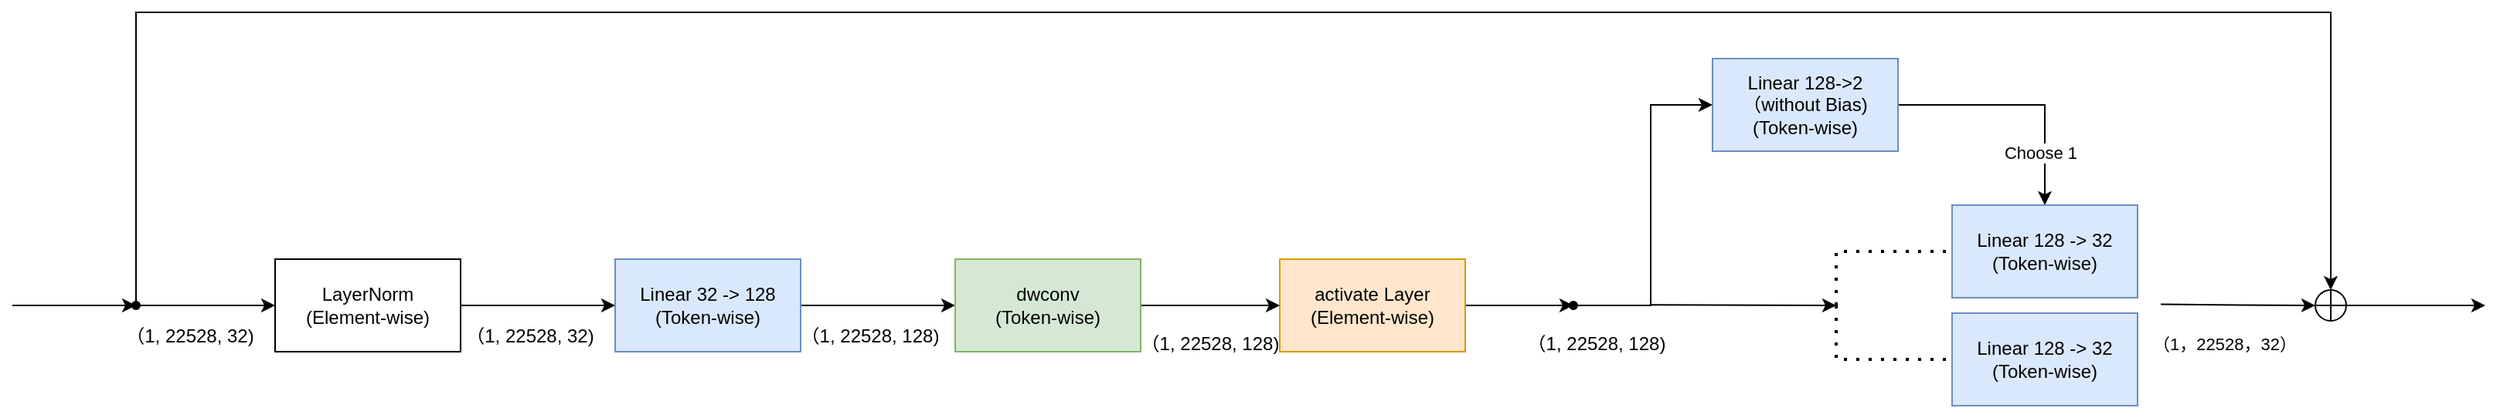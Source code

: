 <mxfile version="22.1.7" type="github" pages="8">
  <diagram name="MoE" id="z65TsHPgpahRelH1In6i">
    <mxGraphModel dx="2222" dy="967" grid="1" gridSize="10" guides="1" tooltips="1" connect="1" arrows="1" fold="1" page="1" pageScale="1" pageWidth="850" pageHeight="1100" math="0" shadow="0">
      <root>
        <mxCell id="0" />
        <mxCell id="1" parent="0" />
        <mxCell id="dYYSSvSwyryDHhnL5mmt-11" style="edgeStyle=orthogonalEdgeStyle;rounded=0;orthogonalLoop=1;jettySize=auto;html=1;" parent="1" source="dYYSSvSwyryDHhnL5mmt-3" target="dYYSSvSwyryDHhnL5mmt-4" edge="1">
          <mxGeometry relative="1" as="geometry" />
        </mxCell>
        <mxCell id="dYYSSvSwyryDHhnL5mmt-14" value="Choose 1" style="edgeLabel;html=1;align=center;verticalAlign=middle;resizable=0;points=[];" parent="dYYSSvSwyryDHhnL5mmt-11" vertex="1" connectable="0">
          <mxGeometry x="0.578" y="-3" relative="1" as="geometry">
            <mxPoint as="offset" />
          </mxGeometry>
        </mxCell>
        <mxCell id="dYYSSvSwyryDHhnL5mmt-3" value="Linear 128-&amp;gt;2&lt;br&gt;（without Bias)&lt;br&gt;(Token-wise)" style="rounded=0;whiteSpace=wrap;html=1;fillColor=#dae8fc;strokeColor=#6c8ebf;" parent="1" vertex="1">
          <mxGeometry x="340" y="260" width="120" height="60" as="geometry" />
        </mxCell>
        <mxCell id="dYYSSvSwyryDHhnL5mmt-4" value="Linear 128 -&amp;gt; 32&lt;br&gt;(Token-wise)" style="rounded=0;whiteSpace=wrap;html=1;fillColor=#dae8fc;strokeColor=#6c8ebf;" parent="1" vertex="1">
          <mxGeometry x="495" y="355" width="120" height="60" as="geometry" />
        </mxCell>
        <mxCell id="dYYSSvSwyryDHhnL5mmt-5" value="Linear 128 -&amp;gt; 32&lt;br&gt;(Token-wise)" style="rounded=0;whiteSpace=wrap;html=1;fillColor=#dae8fc;strokeColor=#6c8ebf;" parent="1" vertex="1">
          <mxGeometry x="495" y="425" width="120" height="60" as="geometry" />
        </mxCell>
        <mxCell id="dYYSSvSwyryDHhnL5mmt-10" style="edgeStyle=orthogonalEdgeStyle;rounded=0;orthogonalLoop=1;jettySize=auto;html=1;entryX=0;entryY=0.5;entryDx=0;entryDy=0;" parent="1" source="dYYSSvSwyryDHhnL5mmt-7" target="dYYSSvSwyryDHhnL5mmt-3" edge="1">
          <mxGeometry relative="1" as="geometry" />
        </mxCell>
        <mxCell id="dYYSSvSwyryDHhnL5mmt-7" value="" style="shape=waypoint;sketch=0;fillStyle=solid;size=6;pointerEvents=1;points=[];fillColor=none;resizable=0;rotatable=0;perimeter=centerPerimeter;snapToPoint=1;" parent="1" vertex="1">
          <mxGeometry x="240" y="410" width="20" height="20" as="geometry" />
        </mxCell>
        <mxCell id="dYYSSvSwyryDHhnL5mmt-16" value="" style="endArrow=classic;html=1;rounded=0;" parent="1" edge="1">
          <mxGeometry width="50" height="50" relative="1" as="geometry">
            <mxPoint x="300" y="419.58" as="sourcePoint" />
            <mxPoint x="420" y="420" as="targetPoint" />
          </mxGeometry>
        </mxCell>
        <mxCell id="dYYSSvSwyryDHhnL5mmt-17" value="（1, 22528, 128)" style="text;html=1;strokeColor=none;fillColor=none;align=center;verticalAlign=middle;whiteSpace=wrap;rounded=0;" parent="1" vertex="1">
          <mxGeometry x="210" y="430" width="110" height="30" as="geometry" />
        </mxCell>
        <mxCell id="dYYSSvSwyryDHhnL5mmt-21" style="edgeStyle=orthogonalEdgeStyle;rounded=0;orthogonalLoop=1;jettySize=auto;html=1;entryX=0;entryY=0.5;entryDx=0;entryDy=0;" parent="1" source="dYYSSvSwyryDHhnL5mmt-18" target="dYYSSvSwyryDHhnL5mmt-20" edge="1">
          <mxGeometry relative="1" as="geometry" />
        </mxCell>
        <mxCell id="dYYSSvSwyryDHhnL5mmt-18" value="Linear 32 -&amp;gt; 128&lt;br&gt;(Token-wise)" style="rounded=0;whiteSpace=wrap;html=1;fillColor=#dae8fc;strokeColor=#6c8ebf;" parent="1" vertex="1">
          <mxGeometry x="-370" y="390" width="120" height="60" as="geometry" />
        </mxCell>
        <mxCell id="dYYSSvSwyryDHhnL5mmt-23" style="edgeStyle=orthogonalEdgeStyle;rounded=0;orthogonalLoop=1;jettySize=auto;html=1;" parent="1" source="dYYSSvSwyryDHhnL5mmt-19" target="dYYSSvSwyryDHhnL5mmt-7" edge="1">
          <mxGeometry relative="1" as="geometry" />
        </mxCell>
        <mxCell id="dYYSSvSwyryDHhnL5mmt-19" value="activate Layer&lt;br&gt;(Element-wise)" style="rounded=0;whiteSpace=wrap;html=1;fillColor=#ffe6cc;strokeColor=#d79b00;" parent="1" vertex="1">
          <mxGeometry x="60" y="390" width="120" height="60" as="geometry" />
        </mxCell>
        <mxCell id="dYYSSvSwyryDHhnL5mmt-22" style="edgeStyle=orthogonalEdgeStyle;rounded=0;orthogonalLoop=1;jettySize=auto;html=1;entryX=0;entryY=0.5;entryDx=0;entryDy=0;" parent="1" source="dYYSSvSwyryDHhnL5mmt-20" target="dYYSSvSwyryDHhnL5mmt-19" edge="1">
          <mxGeometry relative="1" as="geometry" />
        </mxCell>
        <mxCell id="dYYSSvSwyryDHhnL5mmt-20" value="dwconv&lt;br&gt;(Token-wise)" style="rounded=0;whiteSpace=wrap;html=1;fillColor=#d5e8d4;strokeColor=#82b366;" parent="1" vertex="1">
          <mxGeometry x="-150" y="390" width="120" height="60" as="geometry" />
        </mxCell>
        <mxCell id="dYYSSvSwyryDHhnL5mmt-24" value="" style="endArrow=none;dashed=1;html=1;dashPattern=1 3;strokeWidth=2;rounded=0;entryX=0;entryY=0.5;entryDx=0;entryDy=0;" parent="1" target="dYYSSvSwyryDHhnL5mmt-4" edge="1">
          <mxGeometry width="50" height="50" relative="1" as="geometry">
            <mxPoint x="420" y="420" as="sourcePoint" />
            <mxPoint x="470" y="420" as="targetPoint" />
            <Array as="points">
              <mxPoint x="420" y="385" />
            </Array>
          </mxGeometry>
        </mxCell>
        <mxCell id="dYYSSvSwyryDHhnL5mmt-25" value="" style="endArrow=none;dashed=1;html=1;dashPattern=1 3;strokeWidth=2;rounded=0;entryX=0;entryY=0.5;entryDx=0;entryDy=0;" parent="1" target="dYYSSvSwyryDHhnL5mmt-5" edge="1">
          <mxGeometry width="50" height="50" relative="1" as="geometry">
            <mxPoint x="420" y="420" as="sourcePoint" />
            <mxPoint x="505" y="395" as="targetPoint" />
            <Array as="points">
              <mxPoint x="420" y="455" />
            </Array>
          </mxGeometry>
        </mxCell>
        <mxCell id="dYYSSvSwyryDHhnL5mmt-26" value="（1, 22528, 128)" style="text;html=1;strokeColor=none;fillColor=none;align=center;verticalAlign=middle;whiteSpace=wrap;rounded=0;" parent="1" vertex="1">
          <mxGeometry x="-40" y="430" width="110" height="30" as="geometry" />
        </mxCell>
        <mxCell id="dYYSSvSwyryDHhnL5mmt-27" value="（1, 22528, 128)" style="text;html=1;strokeColor=none;fillColor=none;align=center;verticalAlign=middle;whiteSpace=wrap;rounded=0;" parent="1" vertex="1">
          <mxGeometry x="-260" y="425" width="110" height="30" as="geometry" />
        </mxCell>
        <mxCell id="dYYSSvSwyryDHhnL5mmt-28" style="edgeStyle=orthogonalEdgeStyle;rounded=0;orthogonalLoop=1;jettySize=auto;html=1;" parent="1" edge="1">
          <mxGeometry relative="1" as="geometry">
            <mxPoint x="630" y="419.24" as="sourcePoint" />
            <mxPoint x="730" y="420" as="targetPoint" />
          </mxGeometry>
        </mxCell>
        <mxCell id="dYYSSvSwyryDHhnL5mmt-29" value="（1，22528，32）" style="edgeLabel;html=1;align=center;verticalAlign=middle;resizable=0;points=[];" parent="dYYSSvSwyryDHhnL5mmt-28" vertex="1" connectable="0">
          <mxGeometry x="0.578" y="-3" relative="1" as="geometry">
            <mxPoint x="-38" y="22" as="offset" />
          </mxGeometry>
        </mxCell>
        <mxCell id="dYYSSvSwyryDHhnL5mmt-30" value="" style="endArrow=classic;html=1;rounded=0;entryX=0;entryY=0.5;entryDx=0;entryDy=0;exitX=1;exitY=0.5;exitDx=0;exitDy=0;" parent="1" source="dYYSSvSwyryDHhnL5mmt-32" target="dYYSSvSwyryDHhnL5mmt-18" edge="1">
          <mxGeometry width="50" height="50" relative="1" as="geometry">
            <mxPoint x="-460" y="420" as="sourcePoint" />
            <mxPoint x="-420" y="405" as="targetPoint" />
          </mxGeometry>
        </mxCell>
        <mxCell id="dYYSSvSwyryDHhnL5mmt-31" value="（1, 22528, 32)" style="text;html=1;strokeColor=none;fillColor=none;align=center;verticalAlign=middle;whiteSpace=wrap;rounded=0;" parent="1" vertex="1">
          <mxGeometry x="-480" y="425" width="110" height="30" as="geometry" />
        </mxCell>
        <mxCell id="dYYSSvSwyryDHhnL5mmt-32" value="LayerNorm&lt;br&gt;(Element-wise)" style="rounded=0;whiteSpace=wrap;html=1;" parent="1" vertex="1">
          <mxGeometry x="-590" y="390" width="120" height="60" as="geometry" />
        </mxCell>
        <mxCell id="dYYSSvSwyryDHhnL5mmt-33" value="" style="endArrow=classic;html=1;rounded=0;entryX=0;entryY=0.5;entryDx=0;entryDy=0;" parent="1" target="dYYSSvSwyryDHhnL5mmt-32" edge="1">
          <mxGeometry width="50" height="50" relative="1" as="geometry">
            <mxPoint x="-680" y="420" as="sourcePoint" />
            <mxPoint x="-670" y="420" as="targetPoint" />
          </mxGeometry>
        </mxCell>
        <mxCell id="dYYSSvSwyryDHhnL5mmt-34" value="（1, 22528, 32)" style="text;html=1;strokeColor=none;fillColor=none;align=center;verticalAlign=middle;whiteSpace=wrap;rounded=0;" parent="1" vertex="1">
          <mxGeometry x="-700" y="425" width="110" height="30" as="geometry" />
        </mxCell>
        <mxCell id="dYYSSvSwyryDHhnL5mmt-42" style="edgeStyle=orthogonalEdgeStyle;rounded=0;orthogonalLoop=1;jettySize=auto;html=1;" parent="1" source="dYYSSvSwyryDHhnL5mmt-35" edge="1">
          <mxGeometry relative="1" as="geometry">
            <mxPoint x="840" y="420" as="targetPoint" />
          </mxGeometry>
        </mxCell>
        <mxCell id="dYYSSvSwyryDHhnL5mmt-35" value="" style="shape=orEllipse;perimeter=ellipsePerimeter;whiteSpace=wrap;html=1;backgroundOutline=1;" parent="1" vertex="1">
          <mxGeometry x="730" y="410" width="20" height="20" as="geometry" />
        </mxCell>
        <mxCell id="dYYSSvSwyryDHhnL5mmt-41" style="edgeStyle=orthogonalEdgeStyle;rounded=0;orthogonalLoop=1;jettySize=auto;html=1;entryX=0.5;entryY=0;entryDx=0;entryDy=0;" parent="1" source="dYYSSvSwyryDHhnL5mmt-40" target="dYYSSvSwyryDHhnL5mmt-35" edge="1">
          <mxGeometry relative="1" as="geometry">
            <Array as="points">
              <mxPoint x="-680" y="230" />
              <mxPoint x="740" y="230" />
            </Array>
          </mxGeometry>
        </mxCell>
        <mxCell id="dYYSSvSwyryDHhnL5mmt-40" value="" style="shape=waypoint;sketch=0;fillStyle=solid;size=6;pointerEvents=1;points=[];fillColor=none;resizable=0;rotatable=0;perimeter=centerPerimeter;snapToPoint=1;" parent="1" vertex="1">
          <mxGeometry x="-690" y="410" width="20" height="20" as="geometry" />
        </mxCell>
        <mxCell id="dYYSSvSwyryDHhnL5mmt-43" value="" style="endArrow=classic;html=1;rounded=0;entryX=0.223;entryY=0.729;entryDx=0;entryDy=0;entryPerimeter=0;" parent="1" target="dYYSSvSwyryDHhnL5mmt-40" edge="1">
          <mxGeometry width="50" height="50" relative="1" as="geometry">
            <mxPoint x="-760" y="420" as="sourcePoint" />
            <mxPoint x="-760" y="435" as="targetPoint" />
          </mxGeometry>
        </mxCell>
      </root>
    </mxGraphModel>
  </diagram>
  <diagram name="Copy of MoE" id="_BHMkZUDLDBCgBVqgYSD">
    <mxGraphModel dx="3182" dy="1644" grid="1" gridSize="10" guides="1" tooltips="1" connect="1" arrows="1" fold="1" page="1" pageScale="1" pageWidth="850" pageHeight="1100" math="0" shadow="0">
      <root>
        <mxCell id="o--M-ThoFx4ToeZwl_uS-0" />
        <mxCell id="o--M-ThoFx4ToeZwl_uS-1" parent="o--M-ThoFx4ToeZwl_uS-0" />
        <mxCell id="KAMgUMfUzjjcrkdJxFSP-124" value="Contrl" style="rounded=0;whiteSpace=wrap;html=1;" vertex="1" parent="o--M-ThoFx4ToeZwl_uS-1">
          <mxGeometry x="-760" y="450" width="120" height="60" as="geometry" />
        </mxCell>
        <mxCell id="KAMgUMfUzjjcrkdJxFSP-125" value="Input From" style="rounded=0;whiteSpace=wrap;html=1;" vertex="1" parent="o--M-ThoFx4ToeZwl_uS-1">
          <mxGeometry x="-490" y="270" width="120" height="60" as="geometry" />
        </mxCell>
        <mxCell id="KAMgUMfUzjjcrkdJxFSP-126" value="Weight Addr" style="rounded=0;whiteSpace=wrap;html=1;" vertex="1" parent="o--M-ThoFx4ToeZwl_uS-1">
          <mxGeometry x="-490" y="340" width="120" height="60" as="geometry" />
        </mxCell>
        <mxCell id="KAMgUMfUzjjcrkdJxFSP-127" value="Bias Addr" style="rounded=0;whiteSpace=wrap;html=1;" vertex="1" parent="o--M-ThoFx4ToeZwl_uS-1">
          <mxGeometry x="-490" y="410" width="120" height="60" as="geometry" />
        </mxCell>
        <mxCell id="KAMgUMfUzjjcrkdJxFSP-171" value="Add Control" style="rounded=0;whiteSpace=wrap;html=1;" vertex="1" parent="o--M-ThoFx4ToeZwl_uS-1">
          <mxGeometry x="-620" y="550" width="120" height="60" as="geometry" />
        </mxCell>
        <mxCell id="KAMgUMfUzjjcrkdJxFSP-173" value="CIM control" style="rounded=0;whiteSpace=wrap;html=1;" vertex="1" parent="o--M-ThoFx4ToeZwl_uS-1">
          <mxGeometry x="-620" y="350" width="120" height="60" as="geometry" />
        </mxCell>
        <mxCell id="KAMgUMfUzjjcrkdJxFSP-174" value="Input Path Control" style="rounded=0;whiteSpace=wrap;html=1;" vertex="1" parent="o--M-ThoFx4ToeZwl_uS-1">
          <mxGeometry x="-490" y="520" width="120" height="60" as="geometry" />
        </mxCell>
        <mxCell id="KAMgUMfUzjjcrkdJxFSP-175" value="Input All CIM" style="rounded=0;whiteSpace=wrap;html=1;" vertex="1" parent="o--M-ThoFx4ToeZwl_uS-1">
          <mxGeometry x="-362.5" y="480" width="120" height="60" as="geometry" />
        </mxCell>
        <mxCell id="KAMgUMfUzjjcrkdJxFSP-176" value="Weight Add" style="rounded=0;whiteSpace=wrap;html=1;" vertex="1" parent="o--M-ThoFx4ToeZwl_uS-1">
          <mxGeometry x="-362.5" y="550" width="120" height="60" as="geometry" />
        </mxCell>
        <mxCell id="KAMgUMfUzjjcrkdJxFSP-177" value="Global Buffer" style="rounded=0;whiteSpace=wrap;html=1;" vertex="1" parent="o--M-ThoFx4ToeZwl_uS-1">
          <mxGeometry x="-362.5" y="220" width="120" height="60" as="geometry" />
        </mxCell>
        <mxCell id="KAMgUMfUzjjcrkdJxFSP-178" value="Input Buffer" style="rounded=0;whiteSpace=wrap;html=1;" vertex="1" parent="o--M-ThoFx4ToeZwl_uS-1">
          <mxGeometry x="-362.5" y="290" width="120" height="60" as="geometry" />
        </mxCell>
      </root>
    </mxGraphModel>
  </diagram>
  <diagram name="Full-Linear" id="vXm1pYHYouZdfjGj077W">
    <mxGraphModel dx="1822" dy="685" grid="1" gridSize="10" guides="1" tooltips="1" connect="1" arrows="1" fold="1" page="1" pageScale="1" pageWidth="850" pageHeight="1100" math="0" shadow="0">
      <root>
        <mxCell id="0LLr-OfyNOE4dWFNdp8Z-0" />
        <mxCell id="0LLr-OfyNOE4dWFNdp8Z-1" parent="0LLr-OfyNOE4dWFNdp8Z-0" />
        <mxCell id="0LLr-OfyNOE4dWFNdp8Z-2" value="Fetch 8 Tokens" style="rounded=0;whiteSpace=wrap;html=1;" parent="0LLr-OfyNOE4dWFNdp8Z-1" vertex="1">
          <mxGeometry x="-430" y="345" width="50" height="60" as="geometry" />
        </mxCell>
        <mxCell id="0LLr-OfyNOE4dWFNdp8Z-3" value="Switch Row" style="rounded=0;whiteSpace=wrap;html=1;" parent="0LLr-OfyNOE4dWFNdp8Z-1" vertex="1">
          <mxGeometry x="-680" y="415" width="300" height="60" as="geometry" />
        </mxCell>
        <mxCell id="0LLr-OfyNOE4dWFNdp8Z-4" value="" style="endArrow=classic;html=1;rounded=0;" parent="0LLr-OfyNOE4dWFNdp8Z-1" edge="1">
          <mxGeometry width="50" height="50" relative="1" as="geometry">
            <mxPoint x="-720" y="535" as="sourcePoint" />
            <mxPoint x="-720" y="165" as="targetPoint" />
          </mxGeometry>
        </mxCell>
        <mxCell id="0LLr-OfyNOE4dWFNdp8Z-5" value="IP Switch Row" style="text;html=1;strokeColor=none;fillColor=none;align=center;verticalAlign=middle;whiteSpace=wrap;rounded=0;" parent="0LLr-OfyNOE4dWFNdp8Z-1" vertex="1">
          <mxGeometry x="-820" y="430" width="80" height="30" as="geometry" />
        </mxCell>
        <mxCell id="0LLr-OfyNOE4dWFNdp8Z-6" value="IP Compute" style="text;html=1;strokeColor=none;fillColor=none;align=center;verticalAlign=middle;whiteSpace=wrap;rounded=0;" parent="0LLr-OfyNOE4dWFNdp8Z-1" vertex="1">
          <mxGeometry x="-820" y="495" width="80" height="30" as="geometry" />
        </mxCell>
        <mxCell id="0LLr-OfyNOE4dWFNdp8Z-7" value="Compute&amp;nbsp;" style="rounded=0;whiteSpace=wrap;html=1;" parent="0LLr-OfyNOE4dWFNdp8Z-1" vertex="1">
          <mxGeometry x="-360" y="490" width="60" height="60" as="geometry" />
        </mxCell>
        <mxCell id="0LLr-OfyNOE4dWFNdp8Z-9" value="Input Buffer" style="text;html=1;strokeColor=none;fillColor=none;align=center;verticalAlign=middle;whiteSpace=wrap;rounded=0;" parent="0LLr-OfyNOE4dWFNdp8Z-1" vertex="1">
          <mxGeometry x="-820" y="360" width="80" height="30" as="geometry" />
        </mxCell>
        <mxCell id="0LLr-OfyNOE4dWFNdp8Z-10" value="Adder" style="text;html=1;strokeColor=none;fillColor=none;align=center;verticalAlign=middle;whiteSpace=wrap;rounded=0;" parent="0LLr-OfyNOE4dWFNdp8Z-1" vertex="1">
          <mxGeometry x="-820" y="290" width="80" height="30" as="geometry" />
        </mxCell>
        <mxCell id="0LLr-OfyNOE4dWFNdp8Z-11" value="Global Buffer" style="text;html=1;strokeColor=none;fillColor=none;align=center;verticalAlign=middle;whiteSpace=wrap;rounded=0;" parent="0LLr-OfyNOE4dWFNdp8Z-1" vertex="1">
          <mxGeometry x="-820" y="235" width="80" height="30" as="geometry" />
        </mxCell>
        <mxCell id="0LLr-OfyNOE4dWFNdp8Z-12" value="Switch Row" style="rounded=0;whiteSpace=wrap;html=1;" parent="0LLr-OfyNOE4dWFNdp8Z-1" vertex="1">
          <mxGeometry x="410" y="415" width="300" height="60" as="geometry" />
        </mxCell>
        <mxCell id="0LLr-OfyNOE4dWFNdp8Z-18" value="" style="endArrow=none;html=1;rounded=0;" parent="0LLr-OfyNOE4dWFNdp8Z-1" edge="1">
          <mxGeometry width="50" height="50" relative="1" as="geometry">
            <mxPoint x="230" y="530" as="sourcePoint" />
            <mxPoint x="230" y="150" as="targetPoint" />
          </mxGeometry>
        </mxCell>
        <mxCell id="0LLr-OfyNOE4dWFNdp8Z-19" value="i/BV" style="text;html=1;strokeColor=none;fillColor=none;align=center;verticalAlign=middle;whiteSpace=wrap;rounded=0;" parent="0LLr-OfyNOE4dWFNdp8Z-1" vertex="1">
          <mxGeometry x="200" y="540" width="60" height="30" as="geometry" />
        </mxCell>
        <mxCell id="0LLr-OfyNOE4dWFNdp8Z-21" value="Fetch 8 Tokens" style="rounded=0;whiteSpace=wrap;html=1;dashed=1;" parent="0LLr-OfyNOE4dWFNdp8Z-1" vertex="1">
          <mxGeometry x="-430" y="205" width="50" height="60" as="geometry" />
        </mxCell>
        <mxCell id="0LLr-OfyNOE4dWFNdp8Z-22" value="Fetch Previous" style="rounded=0;whiteSpace=wrap;html=1;" parent="0LLr-OfyNOE4dWFNdp8Z-1" vertex="1">
          <mxGeometry x="-272.5" y="205" width="40" height="60" as="geometry" />
        </mxCell>
        <mxCell id="0LLr-OfyNOE4dWFNdp8Z-23" value="Add Current" style="rounded=0;whiteSpace=wrap;html=1;" parent="0LLr-OfyNOE4dWFNdp8Z-1" vertex="1">
          <mxGeometry x="-360" y="275" width="80" height="60" as="geometry" />
        </mxCell>
        <mxCell id="0LLr-OfyNOE4dWFNdp8Z-24" value="Add Previous" style="rounded=0;whiteSpace=wrap;html=1;" parent="0LLr-OfyNOE4dWFNdp8Z-1" vertex="1">
          <mxGeometry x="-275" y="275" width="75" height="60" as="geometry" />
        </mxCell>
        <mxCell id="0LLr-OfyNOE4dWFNdp8Z-25" value="Write" style="rounded=0;whiteSpace=wrap;html=1;" parent="0LLr-OfyNOE4dWFNdp8Z-1" vertex="1">
          <mxGeometry x="-195" y="205" width="45" height="60" as="geometry" />
        </mxCell>
        <mxCell id="0LLr-OfyNOE4dWFNdp8Z-26" value="Fetch Bias * 8" style="rounded=0;whiteSpace=wrap;html=1;dashed=1;" parent="0LLr-OfyNOE4dWFNdp8Z-1" vertex="1">
          <mxGeometry x="-680" y="205" width="50" height="60" as="geometry" />
        </mxCell>
        <mxCell id="0LLr-OfyNOE4dWFNdp8Z-27" value="" style="shape=curlyBracket;whiteSpace=wrap;html=1;rounded=1;flipH=1;labelPosition=right;verticalLabelPosition=middle;align=left;verticalAlign=middle;rotation=90;" parent="0LLr-OfyNOE4dWFNdp8Z-1" vertex="1">
          <mxGeometry x="310" y="405" width="20" height="150" as="geometry" />
        </mxCell>
        <mxCell id="0LLr-OfyNOE4dWFNdp8Z-28" value="&lt;b&gt;&lt;font style=&quot;font-size: 19px;&quot;&gt;...&lt;/font&gt;&lt;/b&gt;" style="text;html=1;strokeColor=none;fillColor=none;align=center;verticalAlign=middle;whiteSpace=wrap;rounded=0;" parent="0LLr-OfyNOE4dWFNdp8Z-1" vertex="1">
          <mxGeometry x="290" y="420" width="60" height="30" as="geometry" />
        </mxCell>
        <mxCell id="0LLr-OfyNOE4dWFNdp8Z-29" value="1 Output Phase" style="text;html=1;strokeColor=none;fillColor=none;align=center;verticalAlign=middle;whiteSpace=wrap;rounded=0;" parent="0LLr-OfyNOE4dWFNdp8Z-1" vertex="1">
          <mxGeometry x="110" y="630" width="105" height="30" as="geometry" />
        </mxCell>
        <mxCell id="0LLr-OfyNOE4dWFNdp8Z-30" value="L/N times" style="text;html=1;strokeColor=none;fillColor=none;align=center;verticalAlign=middle;whiteSpace=wrap;rounded=0;" parent="0LLr-OfyNOE4dWFNdp8Z-1" vertex="1">
          <mxGeometry x="290" y="510" width="60" height="30" as="geometry" />
        </mxCell>
        <mxCell id="0LLr-OfyNOE4dWFNdp8Z-31" value="" style="shape=curlyBracket;whiteSpace=wrap;html=1;rounded=1;flipH=1;labelPosition=right;verticalLabelPosition=middle;align=left;verticalAlign=middle;rotation=90;" parent="0LLr-OfyNOE4dWFNdp8Z-1" vertex="1">
          <mxGeometry x="160" y="100" width="20" height="1000" as="geometry" />
        </mxCell>
        <mxCell id="0LLr-OfyNOE4dWFNdp8Z-32" value="o times" style="text;html=1;strokeColor=none;fillColor=none;align=center;verticalAlign=middle;whiteSpace=wrap;rounded=0;" parent="0LLr-OfyNOE4dWFNdp8Z-1" vertex="1">
          <mxGeometry x="220" y="630" width="105" height="30" as="geometry" />
        </mxCell>
        <mxCell id="WdbpEGvChgMoPuB-fqE6-0" value="Fetch 8 Tokens" style="rounded=0;whiteSpace=wrap;html=1;" parent="0LLr-OfyNOE4dWFNdp8Z-1" vertex="1">
          <mxGeometry x="-140" y="345" width="50" height="60" as="geometry" />
        </mxCell>
        <mxCell id="WdbpEGvChgMoPuB-fqE6-1" value="Fetch 8 Tokens" style="rounded=0;whiteSpace=wrap;html=1;dashed=1;" parent="0LLr-OfyNOE4dWFNdp8Z-1" vertex="1">
          <mxGeometry x="-140" y="205" width="50" height="60" as="geometry" />
        </mxCell>
        <mxCell id="WdbpEGvChgMoPuB-fqE6-2" value="Compute&amp;nbsp;" style="rounded=0;whiteSpace=wrap;html=1;" parent="0LLr-OfyNOE4dWFNdp8Z-1" vertex="1">
          <mxGeometry x="-80" y="490" width="60" height="60" as="geometry" />
        </mxCell>
        <mxCell id="WdbpEGvChgMoPuB-fqE6-3" value="Fetch Previous" style="rounded=0;whiteSpace=wrap;html=1;" parent="0LLr-OfyNOE4dWFNdp8Z-1" vertex="1">
          <mxGeometry x="7.5" y="205" width="40" height="60" as="geometry" />
        </mxCell>
        <mxCell id="WdbpEGvChgMoPuB-fqE6-4" value="Add Current" style="rounded=0;whiteSpace=wrap;html=1;" parent="0LLr-OfyNOE4dWFNdp8Z-1" vertex="1">
          <mxGeometry x="-80" y="275" width="80" height="60" as="geometry" />
        </mxCell>
        <mxCell id="WdbpEGvChgMoPuB-fqE6-5" value="Add Previous" style="rounded=0;whiteSpace=wrap;html=1;" parent="0LLr-OfyNOE4dWFNdp8Z-1" vertex="1">
          <mxGeometry x="5" y="275" width="75" height="60" as="geometry" />
        </mxCell>
        <mxCell id="WdbpEGvChgMoPuB-fqE6-6" value="" style="endArrow=none;html=1;rounded=0;" parent="0LLr-OfyNOE4dWFNdp8Z-1" edge="1">
          <mxGeometry width="50" height="50" relative="1" as="geometry">
            <mxPoint x="-370" y="545" as="sourcePoint" />
            <mxPoint x="-370" y="165" as="targetPoint" />
          </mxGeometry>
        </mxCell>
      </root>
    </mxGraphModel>
  </diagram>
  <diagram id="LI49Ob_hD7MfhVlHYXTc" name="Full-Conv">
    <mxGraphModel dx="2016" dy="822" grid="1" gridSize="10" guides="1" tooltips="1" connect="1" arrows="1" fold="1" page="1" pageScale="1" pageWidth="850" pageHeight="1100" math="0" shadow="0">
      <root>
        <mxCell id="0" />
        <mxCell id="1" parent="0" />
        <mxCell id="sHkdylxDCap5z0tbIk5m-1" value="" style="endArrow=classic;html=1;rounded=0;" parent="1" edge="1">
          <mxGeometry width="50" height="50" relative="1" as="geometry">
            <mxPoint x="-751.43" y="410" as="sourcePoint" />
            <mxPoint x="-751.43" y="40" as="targetPoint" />
          </mxGeometry>
        </mxCell>
        <mxCell id="sHkdylxDCap5z0tbIk5m-2" value="IP Switch Row" style="text;html=1;strokeColor=none;fillColor=none;align=center;verticalAlign=middle;whiteSpace=wrap;rounded=0;" parent="1" vertex="1">
          <mxGeometry x="-850" y="275" width="80" height="30" as="geometry" />
        </mxCell>
        <mxCell id="sHkdylxDCap5z0tbIk5m-3" value="IP Compute" style="text;html=1;strokeColor=none;fillColor=none;align=center;verticalAlign=middle;whiteSpace=wrap;rounded=0;" parent="1" vertex="1">
          <mxGeometry x="-850" y="340" width="80" height="30" as="geometry" />
        </mxCell>
        <mxCell id="sHkdylxDCap5z0tbIk5m-4" value="Input Buffer" style="text;html=1;strokeColor=none;fillColor=none;align=center;verticalAlign=middle;whiteSpace=wrap;rounded=0;" parent="1" vertex="1">
          <mxGeometry x="-850" y="205" width="80" height="30" as="geometry" />
        </mxCell>
        <mxCell id="sHkdylxDCap5z0tbIk5m-5" value="Adder" style="text;html=1;strokeColor=none;fillColor=none;align=center;verticalAlign=middle;whiteSpace=wrap;rounded=0;" parent="1" vertex="1">
          <mxGeometry x="-850" y="135" width="80" height="30" as="geometry" />
        </mxCell>
        <mxCell id="sHkdylxDCap5z0tbIk5m-6" value="Global Buffer" style="text;html=1;strokeColor=none;fillColor=none;align=center;verticalAlign=middle;whiteSpace=wrap;rounded=0;" parent="1" vertex="1">
          <mxGeometry x="-850" y="80" width="80" height="30" as="geometry" />
        </mxCell>
        <mxCell id="sHkdylxDCap5z0tbIk5m-7" value="Switch Row" style="rounded=0;whiteSpace=wrap;html=1;" parent="1" vertex="1">
          <mxGeometry x="-740" y="260" width="300" height="60" as="geometry" />
        </mxCell>
        <mxCell id="sHkdylxDCap5z0tbIk5m-8" value="Compute&amp;nbsp;" style="rounded=0;whiteSpace=wrap;html=1;" parent="1" vertex="1">
          <mxGeometry x="-435" y="340" width="60" height="60" as="geometry" />
        </mxCell>
        <mxCell id="sHkdylxDCap5z0tbIk5m-9" value="Compute&amp;nbsp;" style="rounded=0;whiteSpace=wrap;html=1;" parent="1" vertex="1">
          <mxGeometry x="-365" y="340" width="60" height="60" as="geometry" />
        </mxCell>
        <mxCell id="sHkdylxDCap5z0tbIk5m-10" value="&lt;b&gt;&lt;font style=&quot;font-size: 19px;&quot;&gt;...&lt;/font&gt;&lt;/b&gt;" style="text;html=1;strokeColor=none;fillColor=none;align=center;verticalAlign=middle;whiteSpace=wrap;rounded=0;" parent="1" vertex="1">
          <mxGeometry x="-250" y="180" width="60" height="30" as="geometry" />
        </mxCell>
        <mxCell id="sHkdylxDCap5z0tbIk5m-11" value="Fetch" style="rounded=0;whiteSpace=wrap;html=1;" parent="1" vertex="1">
          <mxGeometry x="-400" y="60" width="25" height="60" as="geometry" />
        </mxCell>
        <mxCell id="sHkdylxDCap5z0tbIk5m-12" value="Fetch" style="rounded=0;whiteSpace=wrap;html=1;" parent="1" vertex="1">
          <mxGeometry x="-465" y="60" width="25" height="60" as="geometry" />
        </mxCell>
        <mxCell id="sHkdylxDCap5z0tbIk5m-13" value="Fetch" style="rounded=0;whiteSpace=wrap;html=1;" parent="1" vertex="1">
          <mxGeometry x="-340" y="60" width="25" height="60" as="geometry" />
        </mxCell>
        <mxCell id="sHkdylxDCap5z0tbIk5m-14" value="Compute&amp;nbsp;" style="rounded=0;whiteSpace=wrap;html=1;" parent="1" vertex="1">
          <mxGeometry x="-300" y="340" width="60" height="60" as="geometry" />
        </mxCell>
        <mxCell id="sHkdylxDCap5z0tbIk5m-15" value="Write" style="rounded=0;whiteSpace=wrap;html=1;" parent="1" vertex="1">
          <mxGeometry x="-300" y="60" width="25" height="60" as="geometry" />
        </mxCell>
        <mxCell id="sHkdylxDCap5z0tbIk5m-16" value="Fetch" style="rounded=0;whiteSpace=wrap;html=1;" parent="1" vertex="1">
          <mxGeometry x="-275" y="60" width="25" height="60" as="geometry" />
        </mxCell>
        <mxCell id="sHkdylxDCap5z0tbIk5m-17" value="Compute&amp;nbsp;" style="rounded=0;whiteSpace=wrap;html=1;" parent="1" vertex="1">
          <mxGeometry x="20" y="340" width="60" height="60" as="geometry" />
        </mxCell>
        <mxCell id="sHkdylxDCap5z0tbIk5m-18" value="Write" style="rounded=0;whiteSpace=wrap;html=1;" parent="1" vertex="1">
          <mxGeometry x="20" y="60" width="25" height="60" as="geometry" />
        </mxCell>
        <mxCell id="sHkdylxDCap5z0tbIk5m-19" value="Fetch" style="rounded=0;whiteSpace=wrap;html=1;" parent="1" vertex="1">
          <mxGeometry x="45" y="60" width="25" height="60" as="geometry" />
        </mxCell>
        <mxCell id="sHkdylxDCap5z0tbIk5m-20" value="Write" style="rounded=0;whiteSpace=wrap;html=1;" parent="1" vertex="1">
          <mxGeometry x="87.5" y="60" width="25" height="60" as="geometry" />
        </mxCell>
        <mxCell id="sHkdylxDCap5z0tbIk5m-21" value="" style="shape=curlyBracket;whiteSpace=wrap;html=1;rounded=1;flipH=1;labelPosition=right;verticalLabelPosition=middle;align=left;verticalAlign=middle;rotation=90;" parent="1" vertex="1">
          <mxGeometry x="-310" y="20" width="20" height="840" as="geometry" />
        </mxCell>
        <mxCell id="sHkdylxDCap5z0tbIk5m-22" value="" style="endArrow=none;html=1;rounded=0;" parent="1" edge="1">
          <mxGeometry width="50" height="50" relative="1" as="geometry">
            <mxPoint x="199" y="410" as="sourcePoint" />
            <mxPoint x="199" y="30" as="targetPoint" />
          </mxGeometry>
        </mxCell>
        <mxCell id="sHkdylxDCap5z0tbIk5m-23" value="L/V" style="text;html=1;strokeColor=none;fillColor=none;align=center;verticalAlign=middle;whiteSpace=wrap;rounded=0;" parent="1" vertex="1">
          <mxGeometry x="170" y="410" width="60" height="30" as="geometry" />
        </mxCell>
        <mxCell id="sHkdylxDCap5z0tbIk5m-24" value="2 Channel Phase" style="text;html=1;strokeColor=none;fillColor=none;align=center;verticalAlign=middle;whiteSpace=wrap;rounded=0;" parent="1" vertex="1">
          <mxGeometry x="-350" y="460" width="105" height="30" as="geometry" />
        </mxCell>
        <mxCell id="sHkdylxDCap5z0tbIk5m-25" value="Switch Row" style="rounded=0;whiteSpace=wrap;html=1;" parent="1" vertex="1">
          <mxGeometry x="-220" y="260" width="300" height="60" as="geometry" />
        </mxCell>
        <mxCell id="sHkdylxDCap5z0tbIk5m-26" value="Compute&amp;nbsp;" style="rounded=0;whiteSpace=wrap;html=1;" parent="1" vertex="1">
          <mxGeometry x="-50" y="340" width="60" height="60" as="geometry" />
        </mxCell>
        <mxCell id="sHkdylxDCap5z0tbIk5m-27" value="Write" style="rounded=0;whiteSpace=wrap;html=1;" parent="1" vertex="1">
          <mxGeometry x="-50" y="60" width="25" height="60" as="geometry" />
        </mxCell>
        <mxCell id="sHkdylxDCap5z0tbIk5m-28" value="Fetch" style="rounded=0;whiteSpace=wrap;html=1;" parent="1" vertex="1">
          <mxGeometry x="-25" y="60" width="25" height="60" as="geometry" />
        </mxCell>
        <mxCell id="sHkdylxDCap5z0tbIk5m-29" value="Cin / B Times" style="text;html=1;strokeColor=none;fillColor=none;align=center;verticalAlign=middle;whiteSpace=wrap;rounded=0;" parent="1" vertex="1">
          <mxGeometry x="-215" y="460" width="105" height="30" as="geometry" />
        </mxCell>
        <mxCell id="sHkdylxDCap5z0tbIk5m-30" value="Add Bias" style="rounded=0;whiteSpace=wrap;html=1;" parent="1" vertex="1">
          <mxGeometry x="-365" y="130" width="55" height="60" as="geometry" />
        </mxCell>
        <mxCell id="sHkdylxDCap5z0tbIk5m-31" value="Add Bias" style="rounded=0;whiteSpace=wrap;html=1;" parent="1" vertex="1">
          <mxGeometry x="-297.5" y="130" width="55" height="60" as="geometry" />
        </mxCell>
        <mxCell id="sHkdylxDCap5z0tbIk5m-32" value="Add Bias" style="rounded=0;whiteSpace=wrap;html=1;" parent="1" vertex="1">
          <mxGeometry x="87.5" y="135" width="55" height="60" as="geometry" />
        </mxCell>
        <mxCell id="sHkdylxDCap5z0tbIk5m-33" value="Add Bias" style="rounded=0;whiteSpace=wrap;html=1;" parent="1" vertex="1">
          <mxGeometry x="-52.5" y="135" width="55" height="60" as="geometry" />
        </mxCell>
        <mxCell id="sHkdylxDCap5z0tbIk5m-34" value="Add Bias" style="rounded=0;whiteSpace=wrap;html=1;" parent="1" vertex="1">
          <mxGeometry x="15" y="135" width="55" height="60" as="geometry" />
        </mxCell>
        <mxCell id="sHkdylxDCap5z0tbIk5m-35" value="Write" style="rounded=0;whiteSpace=wrap;html=1;" parent="1" vertex="1">
          <mxGeometry x="150" y="60" width="25" height="60" as="geometry" />
        </mxCell>
      </root>
    </mxGraphModel>
  </diagram>
  <diagram id="29lITOfIl3ZKu4l2H8ht" name="Token-Linear 1cXr">
    <mxGraphModel dx="1654" dy="567" grid="1" gridSize="10" guides="1" tooltips="1" connect="1" arrows="1" fold="1" page="1" pageScale="1" pageWidth="850" pageHeight="1100" math="0" shadow="0">
      <root>
        <mxCell id="0" />
        <mxCell id="1" parent="0" />
        <mxCell id="m13zUnTbTkSVGjQgIZWU-1" value="Fetch 8 Tokens" style="rounded=0;whiteSpace=wrap;html=1;" parent="1" vertex="1">
          <mxGeometry x="-430" y="345" width="50" height="60" as="geometry" />
        </mxCell>
        <mxCell id="m13zUnTbTkSVGjQgIZWU-2" value="Switch Row" style="rounded=0;whiteSpace=wrap;html=1;" parent="1" vertex="1">
          <mxGeometry x="-680" y="415" width="300" height="60" as="geometry" />
        </mxCell>
        <mxCell id="m13zUnTbTkSVGjQgIZWU-3" value="" style="endArrow=classic;html=1;rounded=0;" parent="1" edge="1">
          <mxGeometry width="50" height="50" relative="1" as="geometry">
            <mxPoint x="-720" y="535" as="sourcePoint" />
            <mxPoint x="-720" y="165" as="targetPoint" />
          </mxGeometry>
        </mxCell>
        <mxCell id="m13zUnTbTkSVGjQgIZWU-4" value="IP Switch Row" style="text;html=1;strokeColor=none;fillColor=none;align=center;verticalAlign=middle;whiteSpace=wrap;rounded=0;" parent="1" vertex="1">
          <mxGeometry x="-820" y="430" width="80" height="30" as="geometry" />
        </mxCell>
        <mxCell id="m13zUnTbTkSVGjQgIZWU-5" value="IP Compute" style="text;html=1;strokeColor=none;fillColor=none;align=center;verticalAlign=middle;whiteSpace=wrap;rounded=0;" parent="1" vertex="1">
          <mxGeometry x="-820" y="495" width="80" height="30" as="geometry" />
        </mxCell>
        <mxCell id="m13zUnTbTkSVGjQgIZWU-6" value="Compute&amp;nbsp;" style="rounded=0;whiteSpace=wrap;html=1;" parent="1" vertex="1">
          <mxGeometry x="-370" y="485" width="60" height="60" as="geometry" />
        </mxCell>
        <mxCell id="m13zUnTbTkSVGjQgIZWU-7" value="Compute&amp;nbsp;" style="rounded=0;whiteSpace=wrap;html=1;" parent="1" vertex="1">
          <mxGeometry y="485" width="60" height="60" as="geometry" />
        </mxCell>
        <mxCell id="m13zUnTbTkSVGjQgIZWU-8" value="Input Buffer" style="text;html=1;strokeColor=none;fillColor=none;align=center;verticalAlign=middle;whiteSpace=wrap;rounded=0;" parent="1" vertex="1">
          <mxGeometry x="-820" y="360" width="80" height="30" as="geometry" />
        </mxCell>
        <mxCell id="m13zUnTbTkSVGjQgIZWU-9" value="Adder" style="text;html=1;strokeColor=none;fillColor=none;align=center;verticalAlign=middle;whiteSpace=wrap;rounded=0;" parent="1" vertex="1">
          <mxGeometry x="-820" y="290" width="80" height="30" as="geometry" />
        </mxCell>
        <mxCell id="m13zUnTbTkSVGjQgIZWU-10" value="Global Buffer" style="text;html=1;strokeColor=none;fillColor=none;align=center;verticalAlign=middle;whiteSpace=wrap;rounded=0;" parent="1" vertex="1">
          <mxGeometry x="-820" y="235" width="80" height="30" as="geometry" />
        </mxCell>
        <mxCell id="m13zUnTbTkSVGjQgIZWU-11" value="Switch Row" style="rounded=0;whiteSpace=wrap;html=1;" parent="1" vertex="1">
          <mxGeometry x="-370" y="415" width="300" height="60" as="geometry" />
        </mxCell>
        <mxCell id="m13zUnTbTkSVGjQgIZWU-12" value="Switch Row" style="rounded=0;whiteSpace=wrap;html=1;" parent="1" vertex="1">
          <mxGeometry y="415" width="300" height="60" as="geometry" />
        </mxCell>
        <mxCell id="m13zUnTbTkSVGjQgIZWU-13" value="Fetch Previous" style="rounded=0;whiteSpace=wrap;html=1;" parent="1" vertex="1">
          <mxGeometry x="80" y="205" width="40" height="60" as="geometry" />
        </mxCell>
        <mxCell id="m13zUnTbTkSVGjQgIZWU-14" value="Add Current" style="rounded=0;whiteSpace=wrap;html=1;" parent="1" vertex="1">
          <mxGeometry y="275" width="80" height="60" as="geometry" />
        </mxCell>
        <mxCell id="m13zUnTbTkSVGjQgIZWU-15" value="Add Previous" style="rounded=0;whiteSpace=wrap;html=1;" parent="1" vertex="1">
          <mxGeometry x="122.5" y="275" width="75" height="60" as="geometry" />
        </mxCell>
        <mxCell id="m13zUnTbTkSVGjQgIZWU-16" value="Write" style="rounded=0;whiteSpace=wrap;html=1;" parent="1" vertex="1">
          <mxGeometry x="197.5" y="205" width="45" height="60" as="geometry" />
        </mxCell>
        <mxCell id="m13zUnTbTkSVGjQgIZWU-17" value="" style="endArrow=none;html=1;rounded=0;" parent="1" edge="1">
          <mxGeometry width="50" height="50" relative="1" as="geometry">
            <mxPoint x="310" y="565" as="sourcePoint" />
            <mxPoint x="310" y="185" as="targetPoint" />
          </mxGeometry>
        </mxCell>
        <mxCell id="m13zUnTbTkSVGjQgIZWU-18" value="i/BV" style="text;html=1;strokeColor=none;fillColor=none;align=center;verticalAlign=middle;whiteSpace=wrap;rounded=0;" parent="1" vertex="1">
          <mxGeometry x="280" y="575" width="60" height="30" as="geometry" />
        </mxCell>
        <mxCell id="m13zUnTbTkSVGjQgIZWU-20" value="Fetch 8 Tokens" style="rounded=0;whiteSpace=wrap;html=1;dashed=1;" parent="1" vertex="1">
          <mxGeometry x="-430" y="205" width="50" height="60" as="geometry" />
        </mxCell>
        <mxCell id="m13zUnTbTkSVGjQgIZWU-21" value="Fetch Previous" style="rounded=0;whiteSpace=wrap;html=1;" parent="1" vertex="1">
          <mxGeometry x="-290" y="205" width="40" height="60" as="geometry" />
        </mxCell>
        <mxCell id="m13zUnTbTkSVGjQgIZWU-22" value="Add Current" style="rounded=0;whiteSpace=wrap;html=1;" parent="1" vertex="1">
          <mxGeometry x="-302.5" y="275" width="60" height="60" as="geometry" />
        </mxCell>
        <mxCell id="m13zUnTbTkSVGjQgIZWU-23" value="Add Previous" style="rounded=0;whiteSpace=wrap;html=1;" parent="1" vertex="1">
          <mxGeometry x="-172.5" y="275" width="60" height="60" as="geometry" />
        </mxCell>
        <mxCell id="m13zUnTbTkSVGjQgIZWU-24" value="Write" style="rounded=0;whiteSpace=wrap;html=1;" parent="1" vertex="1">
          <mxGeometry x="-172.5" y="205" width="45" height="60" as="geometry" />
        </mxCell>
        <mxCell id="m13zUnTbTkSVGjQgIZWU-25" value="Fetch Bias * 8" style="rounded=0;whiteSpace=wrap;html=1;dashed=1;" parent="1" vertex="1">
          <mxGeometry x="-680" y="205" width="50" height="60" as="geometry" />
        </mxCell>
        <mxCell id="m13zUnTbTkSVGjQgIZWU-26" value="" style="shape=curlyBracket;whiteSpace=wrap;html=1;rounded=1;flipH=1;labelPosition=right;verticalLabelPosition=middle;align=left;verticalAlign=middle;rotation=90;" parent="1" vertex="1">
          <mxGeometry x="-205" y="120" width="20" height="1000" as="geometry" />
        </mxCell>
        <mxCell id="m13zUnTbTkSVGjQgIZWU-27" value="&lt;b&gt;&lt;font style=&quot;font-size: 19px;&quot;&gt;...&lt;/font&gt;&lt;/b&gt;" style="text;html=1;strokeColor=none;fillColor=none;align=center;verticalAlign=middle;whiteSpace=wrap;rounded=0;" parent="1" vertex="1">
          <mxGeometry x="-60" y="360" width="60" height="30" as="geometry" />
        </mxCell>
        <mxCell id="m13zUnTbTkSVGjQgIZWU-28" value="1 Output Phase" style="text;html=1;strokeColor=none;fillColor=none;align=center;verticalAlign=middle;whiteSpace=wrap;rounded=0;" parent="1" vertex="1">
          <mxGeometry x="-242.5" y="635" width="105" height="30" as="geometry" />
        </mxCell>
        <mxCell id="m13zUnTbTkSVGjQgIZWU-29" value="O times" style="text;html=1;strokeColor=none;fillColor=none;align=center;verticalAlign=middle;whiteSpace=wrap;rounded=0;" parent="1" vertex="1">
          <mxGeometry x="-110" y="635" width="60" height="30" as="geometry" />
        </mxCell>
        <mxCell id="2_mY-WTKoVZOAZoBtJkK-1" value="" style="shape=curlyBracket;whiteSpace=wrap;html=1;rounded=1;flipH=1;labelPosition=right;verticalLabelPosition=middle;align=left;verticalAlign=middle;rotation=90;" parent="1" vertex="1">
          <mxGeometry x="-210" y="190" width="20" height="1000" as="geometry" />
        </mxCell>
        <mxCell id="441not5OkhMxIVOEJG5F-1" value="L/X times" style="text;html=1;strokeColor=none;fillColor=none;align=center;verticalAlign=middle;whiteSpace=wrap;rounded=0;" parent="1" vertex="1">
          <mxGeometry x="-252.5" y="720" width="105" height="30" as="geometry" />
        </mxCell>
        <mxCell id="S9atnEftcyQ9_mornQJf-1" value="产生 16 组部分和" style="text;html=1;strokeColor=none;fillColor=none;align=center;verticalAlign=middle;whiteSpace=wrap;rounded=0;" vertex="1" parent="1">
          <mxGeometry x="-370" y="550" width="60" height="30" as="geometry" />
        </mxCell>
      </root>
    </mxGraphModel>
  </diagram>
  <diagram name="Token-Conv" id="njQbyfmrF3UWqpvuookT">
    <mxGraphModel dx="2016" dy="822" grid="1" gridSize="10" guides="1" tooltips="1" connect="1" arrows="1" fold="1" page="1" pageScale="1" pageWidth="850" pageHeight="1100" math="0" shadow="0">
      <root>
        <mxCell id="CHlNV_gFWKHouE9qG0We-0" />
        <mxCell id="CHlNV_gFWKHouE9qG0We-1" parent="CHlNV_gFWKHouE9qG0We-0" />
        <mxCell id="CHlNV_gFWKHouE9qG0We-2" value="" style="endArrow=classic;html=1;rounded=0;" parent="CHlNV_gFWKHouE9qG0We-1" edge="1">
          <mxGeometry width="50" height="50" relative="1" as="geometry">
            <mxPoint x="-751.43" y="410" as="sourcePoint" />
            <mxPoint x="-751.43" y="40" as="targetPoint" />
          </mxGeometry>
        </mxCell>
        <mxCell id="CHlNV_gFWKHouE9qG0We-3" value="IP Switch Row" style="text;html=1;strokeColor=none;fillColor=none;align=center;verticalAlign=middle;whiteSpace=wrap;rounded=0;" parent="CHlNV_gFWKHouE9qG0We-1" vertex="1">
          <mxGeometry x="-850" y="275" width="80" height="30" as="geometry" />
        </mxCell>
        <mxCell id="CHlNV_gFWKHouE9qG0We-4" value="IP Compute" style="text;html=1;strokeColor=none;fillColor=none;align=center;verticalAlign=middle;whiteSpace=wrap;rounded=0;" parent="CHlNV_gFWKHouE9qG0We-1" vertex="1">
          <mxGeometry x="-850" y="340" width="80" height="30" as="geometry" />
        </mxCell>
        <mxCell id="CHlNV_gFWKHouE9qG0We-5" value="Input Buffer" style="text;html=1;strokeColor=none;fillColor=none;align=center;verticalAlign=middle;whiteSpace=wrap;rounded=0;" parent="CHlNV_gFWKHouE9qG0We-1" vertex="1">
          <mxGeometry x="-850" y="205" width="80" height="30" as="geometry" />
        </mxCell>
        <mxCell id="CHlNV_gFWKHouE9qG0We-6" value="Adder" style="text;html=1;strokeColor=none;fillColor=none;align=center;verticalAlign=middle;whiteSpace=wrap;rounded=0;" parent="CHlNV_gFWKHouE9qG0We-1" vertex="1">
          <mxGeometry x="-850" y="135" width="80" height="30" as="geometry" />
        </mxCell>
        <mxCell id="CHlNV_gFWKHouE9qG0We-7" value="Global Buffer" style="text;html=1;strokeColor=none;fillColor=none;align=center;verticalAlign=middle;whiteSpace=wrap;rounded=0;" parent="CHlNV_gFWKHouE9qG0We-1" vertex="1">
          <mxGeometry x="-850" y="80" width="80" height="30" as="geometry" />
        </mxCell>
        <mxCell id="CHlNV_gFWKHouE9qG0We-8" value="Switch Row" style="rounded=0;whiteSpace=wrap;html=1;" parent="CHlNV_gFWKHouE9qG0We-1" vertex="1">
          <mxGeometry x="-740" y="260" width="300" height="60" as="geometry" />
        </mxCell>
        <mxCell id="CHlNV_gFWKHouE9qG0We-9" value="Compute&amp;nbsp;" style="rounded=0;whiteSpace=wrap;html=1;" parent="CHlNV_gFWKHouE9qG0We-1" vertex="1">
          <mxGeometry x="-435" y="340" width="60" height="60" as="geometry" />
        </mxCell>
        <mxCell id="CHlNV_gFWKHouE9qG0We-11" value="&lt;b&gt;&lt;font style=&quot;font-size: 19px;&quot;&gt;...&lt;/font&gt;&lt;/b&gt;" style="text;html=1;strokeColor=none;fillColor=none;align=center;verticalAlign=middle;whiteSpace=wrap;rounded=0;" parent="CHlNV_gFWKHouE9qG0We-1" vertex="1">
          <mxGeometry x="32.5" y="275" width="60" height="30" as="geometry" />
        </mxCell>
        <mxCell id="CHlNV_gFWKHouE9qG0We-13" value="Fetch" style="rounded=0;whiteSpace=wrap;html=1;" parent="CHlNV_gFWKHouE9qG0We-1" vertex="1">
          <mxGeometry x="-465" y="60" width="25" height="60" as="geometry" />
        </mxCell>
        <mxCell id="CHlNV_gFWKHouE9qG0We-16" value="Write" style="rounded=0;whiteSpace=wrap;html=1;" parent="CHlNV_gFWKHouE9qG0We-1" vertex="1">
          <mxGeometry x="-300" y="60" width="25" height="60" as="geometry" />
        </mxCell>
        <mxCell id="CHlNV_gFWKHouE9qG0We-22" value="" style="shape=curlyBracket;whiteSpace=wrap;html=1;rounded=1;flipH=1;labelPosition=right;verticalLabelPosition=middle;align=left;verticalAlign=middle;rotation=90;" parent="CHlNV_gFWKHouE9qG0We-1" vertex="1">
          <mxGeometry x="-310" y="20" width="20" height="840" as="geometry" />
        </mxCell>
        <mxCell id="CHlNV_gFWKHouE9qG0We-25" value="2 Channel Phase" style="text;html=1;strokeColor=none;fillColor=none;align=center;verticalAlign=middle;whiteSpace=wrap;rounded=0;" parent="CHlNV_gFWKHouE9qG0We-1" vertex="1">
          <mxGeometry x="-350" y="460" width="105" height="30" as="geometry" />
        </mxCell>
        <mxCell id="CHlNV_gFWKHouE9qG0We-30" value="Cin / B Times" style="text;html=1;strokeColor=none;fillColor=none;align=center;verticalAlign=middle;whiteSpace=wrap;rounded=0;" parent="CHlNV_gFWKHouE9qG0We-1" vertex="1">
          <mxGeometry x="-215" y="460" width="105" height="30" as="geometry" />
        </mxCell>
        <mxCell id="CHlNV_gFWKHouE9qG0We-31" value="Add Bias" style="rounded=0;whiteSpace=wrap;html=1;" parent="CHlNV_gFWKHouE9qG0We-1" vertex="1">
          <mxGeometry x="-365" y="130" width="55" height="60" as="geometry" />
        </mxCell>
        <mxCell id="ZJansGkuFhKGwqbAc1Jj-0" value="" style="shape=curlyBracket;whiteSpace=wrap;html=1;rounded=1;flipH=1;labelPosition=right;verticalLabelPosition=middle;align=left;verticalAlign=middle;rotation=90;" parent="CHlNV_gFWKHouE9qG0We-1" vertex="1">
          <mxGeometry x="-272.5" y="45" width="20" height="930" as="geometry" />
        </mxCell>
        <mxCell id="1bYJwedw30u1CKuRTKaP-0" value="L/X Times" style="text;html=1;strokeColor=none;fillColor=none;align=center;verticalAlign=middle;whiteSpace=wrap;rounded=0;" parent="CHlNV_gFWKHouE9qG0We-1" vertex="1">
          <mxGeometry x="-315" y="530" width="105" height="30" as="geometry" />
        </mxCell>
        <mxCell id="Cu9WV4cFM6o0C6W1WKWw-0" value="Switch Row" style="rounded=0;whiteSpace=wrap;html=1;" parent="CHlNV_gFWKHouE9qG0We-1" vertex="1">
          <mxGeometry x="-432.5" y="260" width="300" height="60" as="geometry" />
        </mxCell>
        <mxCell id="Cu9WV4cFM6o0C6W1WKWw-1" value="Compute&amp;nbsp;" style="rounded=0;whiteSpace=wrap;html=1;" parent="CHlNV_gFWKHouE9qG0We-1" vertex="1">
          <mxGeometry x="-127.5" y="340" width="60" height="60" as="geometry" />
        </mxCell>
        <mxCell id="Cu9WV4cFM6o0C6W1WKWw-2" value="Fetch" style="rounded=0;whiteSpace=wrap;html=1;" parent="CHlNV_gFWKHouE9qG0We-1" vertex="1">
          <mxGeometry x="-157.5" y="60" width="25" height="60" as="geometry" />
        </mxCell>
        <mxCell id="Cu9WV4cFM6o0C6W1WKWw-3" value="Write" style="rounded=0;whiteSpace=wrap;html=1;" parent="CHlNV_gFWKHouE9qG0We-1" vertex="1">
          <mxGeometry x="7.5" y="60" width="25" height="60" as="geometry" />
        </mxCell>
        <mxCell id="Cu9WV4cFM6o0C6W1WKWw-4" value="Add Bias" style="rounded=0;whiteSpace=wrap;html=1;" parent="CHlNV_gFWKHouE9qG0We-1" vertex="1">
          <mxGeometry x="-57.5" y="130" width="55" height="60" as="geometry" />
        </mxCell>
      </root>
    </mxGraphModel>
  </diagram>
  <diagram id="HamjlzjdVrPtrSJjGHSF" name="MMV">
    <mxGraphModel dx="2516" dy="2274" grid="1" gridSize="10" guides="1" tooltips="1" connect="1" arrows="1" fold="1" page="1" pageScale="1" pageWidth="850" pageHeight="1100" math="0" shadow="0">
      <root>
        <mxCell id="0" />
        <mxCell id="1" parent="0" />
        <mxCell id="we2RzwwfbF6jcsCxNpv5-25" value="W" style="text;html=1;strokeColor=none;fillColor=none;align=center;verticalAlign=middle;whiteSpace=wrap;rounded=0;" vertex="1" parent="1">
          <mxGeometry x="-455" y="20" width="60" height="30" as="geometry" />
        </mxCell>
        <mxCell id="qf7lvFubxV0dI9-SqGIG-45" value="" style="shape=table;startSize=0;container=1;collapsible=0;childLayout=tableLayout;" vertex="1" parent="1">
          <mxGeometry x="-780" y="-820" width="800" height="800" as="geometry" />
        </mxCell>
        <mxCell id="qf7lvFubxV0dI9-SqGIG-46" value="" style="shape=tableRow;horizontal=0;startSize=0;swimlaneHead=0;swimlaneBody=0;strokeColor=inherit;top=0;left=0;bottom=0;right=0;collapsible=0;dropTarget=0;fillColor=none;points=[[0,0.5],[1,0.5]];portConstraint=eastwest;" vertex="1" parent="qf7lvFubxV0dI9-SqGIG-45">
          <mxGeometry width="800" height="40" as="geometry" />
        </mxCell>
        <mxCell id="qf7lvFubxV0dI9-SqGIG-47" value="" style="shape=partialRectangle;html=1;whiteSpace=wrap;connectable=0;strokeColor=#6c8ebf;overflow=hidden;fillColor=#dae8fc;top=0;left=0;bottom=0;right=0;pointerEvents=1;" vertex="1" parent="qf7lvFubxV0dI9-SqGIG-46">
          <mxGeometry width="40" height="40" as="geometry">
            <mxRectangle width="40" height="40" as="alternateBounds" />
          </mxGeometry>
        </mxCell>
        <mxCell id="qf7lvFubxV0dI9-SqGIG-48" value="" style="shape=partialRectangle;html=1;whiteSpace=wrap;connectable=0;strokeColor=#6c8ebf;overflow=hidden;fillColor=#dae8fc;top=0;left=0;bottom=0;right=0;pointerEvents=1;" vertex="1" parent="qf7lvFubxV0dI9-SqGIG-46">
          <mxGeometry x="40" width="40" height="40" as="geometry">
            <mxRectangle width="40" height="40" as="alternateBounds" />
          </mxGeometry>
        </mxCell>
        <mxCell id="qf7lvFubxV0dI9-SqGIG-49" value="" style="shape=partialRectangle;html=1;whiteSpace=wrap;connectable=0;strokeColor=#6c8ebf;overflow=hidden;fillColor=#dae8fc;top=0;left=0;bottom=0;right=0;pointerEvents=1;" vertex="1" parent="qf7lvFubxV0dI9-SqGIG-46">
          <mxGeometry x="80" width="40" height="40" as="geometry">
            <mxRectangle width="40" height="40" as="alternateBounds" />
          </mxGeometry>
        </mxCell>
        <mxCell id="qf7lvFubxV0dI9-SqGIG-50" value="" style="shape=partialRectangle;html=1;whiteSpace=wrap;connectable=0;strokeColor=#6c8ebf;overflow=hidden;fillColor=#dae8fc;top=0;left=0;bottom=0;right=0;pointerEvents=1;" vertex="1" parent="qf7lvFubxV0dI9-SqGIG-46">
          <mxGeometry x="120" width="40" height="40" as="geometry">
            <mxRectangle width="40" height="40" as="alternateBounds" />
          </mxGeometry>
        </mxCell>
        <mxCell id="qf7lvFubxV0dI9-SqGIG-51" value="" style="shape=partialRectangle;html=1;whiteSpace=wrap;connectable=0;strokeColor=#82b366;overflow=hidden;fillColor=#d5e8d4;top=0;left=0;bottom=0;right=0;pointerEvents=1;" vertex="1" parent="qf7lvFubxV0dI9-SqGIG-46">
          <mxGeometry x="160" width="40" height="40" as="geometry">
            <mxRectangle width="40" height="40" as="alternateBounds" />
          </mxGeometry>
        </mxCell>
        <mxCell id="qf7lvFubxV0dI9-SqGIG-52" value="" style="shape=partialRectangle;html=1;whiteSpace=wrap;connectable=0;strokeColor=#82b366;overflow=hidden;fillColor=#d5e8d4;top=0;left=0;bottom=0;right=0;pointerEvents=1;" vertex="1" parent="qf7lvFubxV0dI9-SqGIG-46">
          <mxGeometry x="200" width="40" height="40" as="geometry">
            <mxRectangle width="40" height="40" as="alternateBounds" />
          </mxGeometry>
        </mxCell>
        <mxCell id="qf7lvFubxV0dI9-SqGIG-53" value="" style="shape=partialRectangle;html=1;whiteSpace=wrap;connectable=0;strokeColor=#82b366;overflow=hidden;fillColor=#d5e8d4;top=0;left=0;bottom=0;right=0;pointerEvents=1;" vertex="1" parent="qf7lvFubxV0dI9-SqGIG-46">
          <mxGeometry x="240" width="40" height="40" as="geometry">
            <mxRectangle width="40" height="40" as="alternateBounds" />
          </mxGeometry>
        </mxCell>
        <mxCell id="qf7lvFubxV0dI9-SqGIG-54" value="" style="shape=partialRectangle;html=1;whiteSpace=wrap;connectable=0;strokeColor=#82b366;overflow=hidden;fillColor=#d5e8d4;top=0;left=0;bottom=0;right=0;pointerEvents=1;" vertex="1" parent="qf7lvFubxV0dI9-SqGIG-46">
          <mxGeometry x="280" width="40" height="40" as="geometry">
            <mxRectangle width="40" height="40" as="alternateBounds" />
          </mxGeometry>
        </mxCell>
        <mxCell id="qf7lvFubxV0dI9-SqGIG-55" value="" style="shape=partialRectangle;html=1;whiteSpace=wrap;connectable=0;strokeColor=#d6b656;overflow=hidden;fillColor=#fff2cc;top=0;left=0;bottom=0;right=0;pointerEvents=1;" vertex="1" parent="qf7lvFubxV0dI9-SqGIG-46">
          <mxGeometry x="320" width="40" height="40" as="geometry">
            <mxRectangle width="40" height="40" as="alternateBounds" />
          </mxGeometry>
        </mxCell>
        <mxCell id="qf7lvFubxV0dI9-SqGIG-56" value="" style="shape=partialRectangle;html=1;whiteSpace=wrap;connectable=0;strokeColor=#d6b656;overflow=hidden;fillColor=#fff2cc;top=0;left=0;bottom=0;right=0;pointerEvents=1;" vertex="1" parent="qf7lvFubxV0dI9-SqGIG-46">
          <mxGeometry x="360" width="40" height="40" as="geometry">
            <mxRectangle width="40" height="40" as="alternateBounds" />
          </mxGeometry>
        </mxCell>
        <mxCell id="qf7lvFubxV0dI9-SqGIG-57" value="" style="shape=partialRectangle;html=1;whiteSpace=wrap;connectable=0;strokeColor=#d6b656;overflow=hidden;fillColor=#fff2cc;top=0;left=0;bottom=0;right=0;pointerEvents=1;" vertex="1" parent="qf7lvFubxV0dI9-SqGIG-46">
          <mxGeometry x="400" width="40" height="40" as="geometry">
            <mxRectangle width="40" height="40" as="alternateBounds" />
          </mxGeometry>
        </mxCell>
        <mxCell id="qf7lvFubxV0dI9-SqGIG-58" value="" style="shape=partialRectangle;html=1;whiteSpace=wrap;connectable=0;strokeColor=#d6b656;overflow=hidden;fillColor=#fff2cc;top=0;left=0;bottom=0;right=0;pointerEvents=1;" vertex="1" parent="qf7lvFubxV0dI9-SqGIG-46">
          <mxGeometry x="440" width="40" height="40" as="geometry">
            <mxRectangle width="40" height="40" as="alternateBounds" />
          </mxGeometry>
        </mxCell>
        <mxCell id="qf7lvFubxV0dI9-SqGIG-59" value="" style="shape=partialRectangle;html=1;whiteSpace=wrap;connectable=0;strokeColor=#b85450;overflow=hidden;fillColor=#f8cecc;top=0;left=0;bottom=0;right=0;pointerEvents=1;" vertex="1" parent="qf7lvFubxV0dI9-SqGIG-46">
          <mxGeometry x="480" width="40" height="40" as="geometry">
            <mxRectangle width="40" height="40" as="alternateBounds" />
          </mxGeometry>
        </mxCell>
        <mxCell id="qf7lvFubxV0dI9-SqGIG-60" value="" style="shape=partialRectangle;html=1;whiteSpace=wrap;connectable=0;strokeColor=#b85450;overflow=hidden;fillColor=#f8cecc;top=0;left=0;bottom=0;right=0;pointerEvents=1;" vertex="1" parent="qf7lvFubxV0dI9-SqGIG-46">
          <mxGeometry x="520" width="40" height="40" as="geometry">
            <mxRectangle width="40" height="40" as="alternateBounds" />
          </mxGeometry>
        </mxCell>
        <mxCell id="qf7lvFubxV0dI9-SqGIG-61" value="" style="shape=partialRectangle;html=1;whiteSpace=wrap;connectable=0;strokeColor=#b85450;overflow=hidden;fillColor=#f8cecc;top=0;left=0;bottom=0;right=0;pointerEvents=1;" vertex="1" parent="qf7lvFubxV0dI9-SqGIG-46">
          <mxGeometry x="560" width="40" height="40" as="geometry">
            <mxRectangle width="40" height="40" as="alternateBounds" />
          </mxGeometry>
        </mxCell>
        <mxCell id="qf7lvFubxV0dI9-SqGIG-62" value="" style="shape=partialRectangle;html=1;whiteSpace=wrap;connectable=0;strokeColor=#b85450;overflow=hidden;fillColor=#f8cecc;top=0;left=0;bottom=0;right=0;pointerEvents=1;" vertex="1" parent="qf7lvFubxV0dI9-SqGIG-46">
          <mxGeometry x="600" width="40" height="40" as="geometry">
            <mxRectangle width="40" height="40" as="alternateBounds" />
          </mxGeometry>
        </mxCell>
        <mxCell id="qf7lvFubxV0dI9-SqGIG-63" value="" style="shape=partialRectangle;html=1;whiteSpace=wrap;connectable=0;strokeColor=inherit;overflow=hidden;fillColor=none;top=0;left=0;bottom=0;right=0;pointerEvents=1;" vertex="1" parent="qf7lvFubxV0dI9-SqGIG-46">
          <mxGeometry x="640" width="40" height="40" as="geometry">
            <mxRectangle width="40" height="40" as="alternateBounds" />
          </mxGeometry>
        </mxCell>
        <mxCell id="qf7lvFubxV0dI9-SqGIG-64" value="" style="shape=partialRectangle;html=1;whiteSpace=wrap;connectable=0;strokeColor=inherit;overflow=hidden;fillColor=none;top=0;left=0;bottom=0;right=0;pointerEvents=1;" vertex="1" parent="qf7lvFubxV0dI9-SqGIG-46">
          <mxGeometry x="680" width="40" height="40" as="geometry">
            <mxRectangle width="40" height="40" as="alternateBounds" />
          </mxGeometry>
        </mxCell>
        <mxCell id="qf7lvFubxV0dI9-SqGIG-65" value="" style="shape=partialRectangle;html=1;whiteSpace=wrap;connectable=0;strokeColor=inherit;overflow=hidden;fillColor=none;top=0;left=0;bottom=0;right=0;pointerEvents=1;" vertex="1" parent="qf7lvFubxV0dI9-SqGIG-46">
          <mxGeometry x="720" width="40" height="40" as="geometry">
            <mxRectangle width="40" height="40" as="alternateBounds" />
          </mxGeometry>
        </mxCell>
        <mxCell id="qf7lvFubxV0dI9-SqGIG-66" value="" style="shape=partialRectangle;html=1;whiteSpace=wrap;connectable=0;strokeColor=inherit;overflow=hidden;fillColor=none;top=0;left=0;bottom=0;right=0;pointerEvents=1;" vertex="1" parent="qf7lvFubxV0dI9-SqGIG-46">
          <mxGeometry x="760" width="40" height="40" as="geometry">
            <mxRectangle width="40" height="40" as="alternateBounds" />
          </mxGeometry>
        </mxCell>
        <mxCell id="qf7lvFubxV0dI9-SqGIG-67" value="" style="shape=tableRow;horizontal=0;startSize=0;swimlaneHead=0;swimlaneBody=0;strokeColor=inherit;top=0;left=0;bottom=0;right=0;collapsible=0;dropTarget=0;fillColor=none;points=[[0,0.5],[1,0.5]];portConstraint=eastwest;" vertex="1" parent="qf7lvFubxV0dI9-SqGIG-45">
          <mxGeometry y="40" width="800" height="40" as="geometry" />
        </mxCell>
        <mxCell id="qf7lvFubxV0dI9-SqGIG-68" value="" style="shape=partialRectangle;html=1;whiteSpace=wrap;connectable=0;strokeColor=inherit;overflow=hidden;fillColor=none;top=0;left=0;bottom=0;right=0;pointerEvents=1;" vertex="1" parent="qf7lvFubxV0dI9-SqGIG-67">
          <mxGeometry width="40" height="40" as="geometry">
            <mxRectangle width="40" height="40" as="alternateBounds" />
          </mxGeometry>
        </mxCell>
        <mxCell id="qf7lvFubxV0dI9-SqGIG-69" value="" style="shape=partialRectangle;html=1;whiteSpace=wrap;connectable=0;strokeColor=inherit;overflow=hidden;fillColor=none;top=0;left=0;bottom=0;right=0;pointerEvents=1;" vertex="1" parent="qf7lvFubxV0dI9-SqGIG-67">
          <mxGeometry x="40" width="40" height="40" as="geometry">
            <mxRectangle width="40" height="40" as="alternateBounds" />
          </mxGeometry>
        </mxCell>
        <mxCell id="qf7lvFubxV0dI9-SqGIG-70" value="" style="shape=partialRectangle;html=1;whiteSpace=wrap;connectable=0;strokeColor=inherit;overflow=hidden;fillColor=none;top=0;left=0;bottom=0;right=0;pointerEvents=1;" vertex="1" parent="qf7lvFubxV0dI9-SqGIG-67">
          <mxGeometry x="80" width="40" height="40" as="geometry">
            <mxRectangle width="40" height="40" as="alternateBounds" />
          </mxGeometry>
        </mxCell>
        <mxCell id="qf7lvFubxV0dI9-SqGIG-71" value="" style="shape=partialRectangle;html=1;whiteSpace=wrap;connectable=0;strokeColor=inherit;overflow=hidden;fillColor=none;top=0;left=0;bottom=0;right=0;pointerEvents=1;" vertex="1" parent="qf7lvFubxV0dI9-SqGIG-67">
          <mxGeometry x="120" width="40" height="40" as="geometry">
            <mxRectangle width="40" height="40" as="alternateBounds" />
          </mxGeometry>
        </mxCell>
        <mxCell id="qf7lvFubxV0dI9-SqGIG-72" value="" style="shape=partialRectangle;html=1;whiteSpace=wrap;connectable=0;strokeColor=inherit;overflow=hidden;fillColor=none;top=0;left=0;bottom=0;right=0;pointerEvents=1;" vertex="1" parent="qf7lvFubxV0dI9-SqGIG-67">
          <mxGeometry x="160" width="40" height="40" as="geometry">
            <mxRectangle width="40" height="40" as="alternateBounds" />
          </mxGeometry>
        </mxCell>
        <mxCell id="qf7lvFubxV0dI9-SqGIG-73" value="" style="shape=partialRectangle;html=1;whiteSpace=wrap;connectable=0;strokeColor=inherit;overflow=hidden;fillColor=none;top=0;left=0;bottom=0;right=0;pointerEvents=1;" vertex="1" parent="qf7lvFubxV0dI9-SqGIG-67">
          <mxGeometry x="200" width="40" height="40" as="geometry">
            <mxRectangle width="40" height="40" as="alternateBounds" />
          </mxGeometry>
        </mxCell>
        <mxCell id="qf7lvFubxV0dI9-SqGIG-74" value="" style="shape=partialRectangle;html=1;whiteSpace=wrap;connectable=0;strokeColor=inherit;overflow=hidden;fillColor=none;top=0;left=0;bottom=0;right=0;pointerEvents=1;" vertex="1" parent="qf7lvFubxV0dI9-SqGIG-67">
          <mxGeometry x="240" width="40" height="40" as="geometry">
            <mxRectangle width="40" height="40" as="alternateBounds" />
          </mxGeometry>
        </mxCell>
        <mxCell id="qf7lvFubxV0dI9-SqGIG-75" value="" style="shape=partialRectangle;html=1;whiteSpace=wrap;connectable=0;strokeColor=inherit;overflow=hidden;fillColor=none;top=0;left=0;bottom=0;right=0;pointerEvents=1;" vertex="1" parent="qf7lvFubxV0dI9-SqGIG-67">
          <mxGeometry x="280" width="40" height="40" as="geometry">
            <mxRectangle width="40" height="40" as="alternateBounds" />
          </mxGeometry>
        </mxCell>
        <mxCell id="qf7lvFubxV0dI9-SqGIG-76" value="" style="shape=partialRectangle;html=1;whiteSpace=wrap;connectable=0;strokeColor=inherit;overflow=hidden;fillColor=none;top=0;left=0;bottom=0;right=0;pointerEvents=1;" vertex="1" parent="qf7lvFubxV0dI9-SqGIG-67">
          <mxGeometry x="320" width="40" height="40" as="geometry">
            <mxRectangle width="40" height="40" as="alternateBounds" />
          </mxGeometry>
        </mxCell>
        <mxCell id="qf7lvFubxV0dI9-SqGIG-77" value="" style="shape=partialRectangle;html=1;whiteSpace=wrap;connectable=0;strokeColor=inherit;overflow=hidden;fillColor=none;top=0;left=0;bottom=0;right=0;pointerEvents=1;" vertex="1" parent="qf7lvFubxV0dI9-SqGIG-67">
          <mxGeometry x="360" width="40" height="40" as="geometry">
            <mxRectangle width="40" height="40" as="alternateBounds" />
          </mxGeometry>
        </mxCell>
        <mxCell id="qf7lvFubxV0dI9-SqGIG-78" value="" style="shape=partialRectangle;html=1;whiteSpace=wrap;connectable=0;strokeColor=inherit;overflow=hidden;fillColor=none;top=0;left=0;bottom=0;right=0;pointerEvents=1;" vertex="1" parent="qf7lvFubxV0dI9-SqGIG-67">
          <mxGeometry x="400" width="40" height="40" as="geometry">
            <mxRectangle width="40" height="40" as="alternateBounds" />
          </mxGeometry>
        </mxCell>
        <mxCell id="qf7lvFubxV0dI9-SqGIG-79" value="" style="shape=partialRectangle;html=1;whiteSpace=wrap;connectable=0;strokeColor=inherit;overflow=hidden;fillColor=none;top=0;left=0;bottom=0;right=0;pointerEvents=1;" vertex="1" parent="qf7lvFubxV0dI9-SqGIG-67">
          <mxGeometry x="440" width="40" height="40" as="geometry">
            <mxRectangle width="40" height="40" as="alternateBounds" />
          </mxGeometry>
        </mxCell>
        <mxCell id="qf7lvFubxV0dI9-SqGIG-80" value="" style="shape=partialRectangle;html=1;whiteSpace=wrap;connectable=0;strokeColor=inherit;overflow=hidden;fillColor=none;top=0;left=0;bottom=0;right=0;pointerEvents=1;" vertex="1" parent="qf7lvFubxV0dI9-SqGIG-67">
          <mxGeometry x="480" width="40" height="40" as="geometry">
            <mxRectangle width="40" height="40" as="alternateBounds" />
          </mxGeometry>
        </mxCell>
        <mxCell id="qf7lvFubxV0dI9-SqGIG-81" value="" style="shape=partialRectangle;html=1;whiteSpace=wrap;connectable=0;strokeColor=inherit;overflow=hidden;fillColor=none;top=0;left=0;bottom=0;right=0;pointerEvents=1;" vertex="1" parent="qf7lvFubxV0dI9-SqGIG-67">
          <mxGeometry x="520" width="40" height="40" as="geometry">
            <mxRectangle width="40" height="40" as="alternateBounds" />
          </mxGeometry>
        </mxCell>
        <mxCell id="qf7lvFubxV0dI9-SqGIG-82" value="" style="shape=partialRectangle;html=1;whiteSpace=wrap;connectable=0;strokeColor=inherit;overflow=hidden;fillColor=none;top=0;left=0;bottom=0;right=0;pointerEvents=1;" vertex="1" parent="qf7lvFubxV0dI9-SqGIG-67">
          <mxGeometry x="560" width="40" height="40" as="geometry">
            <mxRectangle width="40" height="40" as="alternateBounds" />
          </mxGeometry>
        </mxCell>
        <mxCell id="qf7lvFubxV0dI9-SqGIG-83" value="" style="shape=partialRectangle;html=1;whiteSpace=wrap;connectable=0;strokeColor=inherit;overflow=hidden;fillColor=none;top=0;left=0;bottom=0;right=0;pointerEvents=1;" vertex="1" parent="qf7lvFubxV0dI9-SqGIG-67">
          <mxGeometry x="600" width="40" height="40" as="geometry">
            <mxRectangle width="40" height="40" as="alternateBounds" />
          </mxGeometry>
        </mxCell>
        <mxCell id="qf7lvFubxV0dI9-SqGIG-84" value="" style="shape=partialRectangle;html=1;whiteSpace=wrap;connectable=0;strokeColor=inherit;overflow=hidden;fillColor=none;top=0;left=0;bottom=0;right=0;pointerEvents=1;" vertex="1" parent="qf7lvFubxV0dI9-SqGIG-67">
          <mxGeometry x="640" width="40" height="40" as="geometry">
            <mxRectangle width="40" height="40" as="alternateBounds" />
          </mxGeometry>
        </mxCell>
        <mxCell id="qf7lvFubxV0dI9-SqGIG-85" value="" style="shape=partialRectangle;html=1;whiteSpace=wrap;connectable=0;strokeColor=inherit;overflow=hidden;fillColor=none;top=0;left=0;bottom=0;right=0;pointerEvents=1;" vertex="1" parent="qf7lvFubxV0dI9-SqGIG-67">
          <mxGeometry x="680" width="40" height="40" as="geometry">
            <mxRectangle width="40" height="40" as="alternateBounds" />
          </mxGeometry>
        </mxCell>
        <mxCell id="qf7lvFubxV0dI9-SqGIG-86" value="" style="shape=partialRectangle;html=1;whiteSpace=wrap;connectable=0;strokeColor=inherit;overflow=hidden;fillColor=none;top=0;left=0;bottom=0;right=0;pointerEvents=1;" vertex="1" parent="qf7lvFubxV0dI9-SqGIG-67">
          <mxGeometry x="720" width="40" height="40" as="geometry">
            <mxRectangle width="40" height="40" as="alternateBounds" />
          </mxGeometry>
        </mxCell>
        <mxCell id="qf7lvFubxV0dI9-SqGIG-87" value="" style="shape=partialRectangle;html=1;whiteSpace=wrap;connectable=0;strokeColor=inherit;overflow=hidden;fillColor=none;top=0;left=0;bottom=0;right=0;pointerEvents=1;" vertex="1" parent="qf7lvFubxV0dI9-SqGIG-67">
          <mxGeometry x="760" width="40" height="40" as="geometry">
            <mxRectangle width="40" height="40" as="alternateBounds" />
          </mxGeometry>
        </mxCell>
        <mxCell id="qf7lvFubxV0dI9-SqGIG-88" value="" style="shape=tableRow;horizontal=0;startSize=0;swimlaneHead=0;swimlaneBody=0;strokeColor=inherit;top=0;left=0;bottom=0;right=0;collapsible=0;dropTarget=0;fillColor=none;points=[[0,0.5],[1,0.5]];portConstraint=eastwest;" vertex="1" parent="qf7lvFubxV0dI9-SqGIG-45">
          <mxGeometry y="80" width="800" height="40" as="geometry" />
        </mxCell>
        <mxCell id="qf7lvFubxV0dI9-SqGIG-89" value="" style="shape=partialRectangle;html=1;whiteSpace=wrap;connectable=0;strokeColor=inherit;overflow=hidden;fillColor=none;top=0;left=0;bottom=0;right=0;pointerEvents=1;" vertex="1" parent="qf7lvFubxV0dI9-SqGIG-88">
          <mxGeometry width="40" height="40" as="geometry">
            <mxRectangle width="40" height="40" as="alternateBounds" />
          </mxGeometry>
        </mxCell>
        <mxCell id="qf7lvFubxV0dI9-SqGIG-90" value="" style="shape=partialRectangle;html=1;whiteSpace=wrap;connectable=0;strokeColor=inherit;overflow=hidden;fillColor=none;top=0;left=0;bottom=0;right=0;pointerEvents=1;" vertex="1" parent="qf7lvFubxV0dI9-SqGIG-88">
          <mxGeometry x="40" width="40" height="40" as="geometry">
            <mxRectangle width="40" height="40" as="alternateBounds" />
          </mxGeometry>
        </mxCell>
        <mxCell id="qf7lvFubxV0dI9-SqGIG-91" value="" style="shape=partialRectangle;html=1;whiteSpace=wrap;connectable=0;strokeColor=inherit;overflow=hidden;fillColor=none;top=0;left=0;bottom=0;right=0;pointerEvents=1;" vertex="1" parent="qf7lvFubxV0dI9-SqGIG-88">
          <mxGeometry x="80" width="40" height="40" as="geometry">
            <mxRectangle width="40" height="40" as="alternateBounds" />
          </mxGeometry>
        </mxCell>
        <mxCell id="qf7lvFubxV0dI9-SqGIG-92" value="" style="shape=partialRectangle;html=1;whiteSpace=wrap;connectable=0;strokeColor=inherit;overflow=hidden;fillColor=none;top=0;left=0;bottom=0;right=0;pointerEvents=1;" vertex="1" parent="qf7lvFubxV0dI9-SqGIG-88">
          <mxGeometry x="120" width="40" height="40" as="geometry">
            <mxRectangle width="40" height="40" as="alternateBounds" />
          </mxGeometry>
        </mxCell>
        <mxCell id="qf7lvFubxV0dI9-SqGIG-93" value="" style="shape=partialRectangle;html=1;whiteSpace=wrap;connectable=0;strokeColor=inherit;overflow=hidden;fillColor=none;top=0;left=0;bottom=0;right=0;pointerEvents=1;" vertex="1" parent="qf7lvFubxV0dI9-SqGIG-88">
          <mxGeometry x="160" width="40" height="40" as="geometry">
            <mxRectangle width="40" height="40" as="alternateBounds" />
          </mxGeometry>
        </mxCell>
        <mxCell id="qf7lvFubxV0dI9-SqGIG-94" value="" style="shape=partialRectangle;html=1;whiteSpace=wrap;connectable=0;strokeColor=inherit;overflow=hidden;fillColor=none;top=0;left=0;bottom=0;right=0;pointerEvents=1;" vertex="1" parent="qf7lvFubxV0dI9-SqGIG-88">
          <mxGeometry x="200" width="40" height="40" as="geometry">
            <mxRectangle width="40" height="40" as="alternateBounds" />
          </mxGeometry>
        </mxCell>
        <mxCell id="qf7lvFubxV0dI9-SqGIG-95" value="" style="shape=partialRectangle;html=1;whiteSpace=wrap;connectable=0;strokeColor=inherit;overflow=hidden;fillColor=none;top=0;left=0;bottom=0;right=0;pointerEvents=1;" vertex="1" parent="qf7lvFubxV0dI9-SqGIG-88">
          <mxGeometry x="240" width="40" height="40" as="geometry">
            <mxRectangle width="40" height="40" as="alternateBounds" />
          </mxGeometry>
        </mxCell>
        <mxCell id="qf7lvFubxV0dI9-SqGIG-96" value="" style="shape=partialRectangle;html=1;whiteSpace=wrap;connectable=0;strokeColor=inherit;overflow=hidden;fillColor=none;top=0;left=0;bottom=0;right=0;pointerEvents=1;" vertex="1" parent="qf7lvFubxV0dI9-SqGIG-88">
          <mxGeometry x="280" width="40" height="40" as="geometry">
            <mxRectangle width="40" height="40" as="alternateBounds" />
          </mxGeometry>
        </mxCell>
        <mxCell id="qf7lvFubxV0dI9-SqGIG-97" value="" style="shape=partialRectangle;html=1;whiteSpace=wrap;connectable=0;strokeColor=inherit;overflow=hidden;fillColor=none;top=0;left=0;bottom=0;right=0;pointerEvents=1;" vertex="1" parent="qf7lvFubxV0dI9-SqGIG-88">
          <mxGeometry x="320" width="40" height="40" as="geometry">
            <mxRectangle width="40" height="40" as="alternateBounds" />
          </mxGeometry>
        </mxCell>
        <mxCell id="qf7lvFubxV0dI9-SqGIG-98" value="" style="shape=partialRectangle;html=1;whiteSpace=wrap;connectable=0;strokeColor=inherit;overflow=hidden;fillColor=none;top=0;left=0;bottom=0;right=0;pointerEvents=1;" vertex="1" parent="qf7lvFubxV0dI9-SqGIG-88">
          <mxGeometry x="360" width="40" height="40" as="geometry">
            <mxRectangle width="40" height="40" as="alternateBounds" />
          </mxGeometry>
        </mxCell>
        <mxCell id="qf7lvFubxV0dI9-SqGIG-99" value="" style="shape=partialRectangle;html=1;whiteSpace=wrap;connectable=0;strokeColor=inherit;overflow=hidden;fillColor=none;top=0;left=0;bottom=0;right=0;pointerEvents=1;" vertex="1" parent="qf7lvFubxV0dI9-SqGIG-88">
          <mxGeometry x="400" width="40" height="40" as="geometry">
            <mxRectangle width="40" height="40" as="alternateBounds" />
          </mxGeometry>
        </mxCell>
        <mxCell id="qf7lvFubxV0dI9-SqGIG-100" value="" style="shape=partialRectangle;html=1;whiteSpace=wrap;connectable=0;strokeColor=inherit;overflow=hidden;fillColor=none;top=0;left=0;bottom=0;right=0;pointerEvents=1;" vertex="1" parent="qf7lvFubxV0dI9-SqGIG-88">
          <mxGeometry x="440" width="40" height="40" as="geometry">
            <mxRectangle width="40" height="40" as="alternateBounds" />
          </mxGeometry>
        </mxCell>
        <mxCell id="qf7lvFubxV0dI9-SqGIG-101" value="" style="shape=partialRectangle;html=1;whiteSpace=wrap;connectable=0;strokeColor=inherit;overflow=hidden;fillColor=none;top=0;left=0;bottom=0;right=0;pointerEvents=1;" vertex="1" parent="qf7lvFubxV0dI9-SqGIG-88">
          <mxGeometry x="480" width="40" height="40" as="geometry">
            <mxRectangle width="40" height="40" as="alternateBounds" />
          </mxGeometry>
        </mxCell>
        <mxCell id="qf7lvFubxV0dI9-SqGIG-102" value="" style="shape=partialRectangle;html=1;whiteSpace=wrap;connectable=0;strokeColor=inherit;overflow=hidden;fillColor=none;top=0;left=0;bottom=0;right=0;pointerEvents=1;" vertex="1" parent="qf7lvFubxV0dI9-SqGIG-88">
          <mxGeometry x="520" width="40" height="40" as="geometry">
            <mxRectangle width="40" height="40" as="alternateBounds" />
          </mxGeometry>
        </mxCell>
        <mxCell id="qf7lvFubxV0dI9-SqGIG-103" value="" style="shape=partialRectangle;html=1;whiteSpace=wrap;connectable=0;strokeColor=inherit;overflow=hidden;fillColor=none;top=0;left=0;bottom=0;right=0;pointerEvents=1;" vertex="1" parent="qf7lvFubxV0dI9-SqGIG-88">
          <mxGeometry x="560" width="40" height="40" as="geometry">
            <mxRectangle width="40" height="40" as="alternateBounds" />
          </mxGeometry>
        </mxCell>
        <mxCell id="qf7lvFubxV0dI9-SqGIG-104" value="" style="shape=partialRectangle;html=1;whiteSpace=wrap;connectable=0;strokeColor=inherit;overflow=hidden;fillColor=none;top=0;left=0;bottom=0;right=0;pointerEvents=1;" vertex="1" parent="qf7lvFubxV0dI9-SqGIG-88">
          <mxGeometry x="600" width="40" height="40" as="geometry">
            <mxRectangle width="40" height="40" as="alternateBounds" />
          </mxGeometry>
        </mxCell>
        <mxCell id="qf7lvFubxV0dI9-SqGIG-105" value="" style="shape=partialRectangle;html=1;whiteSpace=wrap;connectable=0;strokeColor=inherit;overflow=hidden;fillColor=none;top=0;left=0;bottom=0;right=0;pointerEvents=1;" vertex="1" parent="qf7lvFubxV0dI9-SqGIG-88">
          <mxGeometry x="640" width="40" height="40" as="geometry">
            <mxRectangle width="40" height="40" as="alternateBounds" />
          </mxGeometry>
        </mxCell>
        <mxCell id="qf7lvFubxV0dI9-SqGIG-106" value="" style="shape=partialRectangle;html=1;whiteSpace=wrap;connectable=0;strokeColor=inherit;overflow=hidden;fillColor=none;top=0;left=0;bottom=0;right=0;pointerEvents=1;" vertex="1" parent="qf7lvFubxV0dI9-SqGIG-88">
          <mxGeometry x="680" width="40" height="40" as="geometry">
            <mxRectangle width="40" height="40" as="alternateBounds" />
          </mxGeometry>
        </mxCell>
        <mxCell id="qf7lvFubxV0dI9-SqGIG-107" value="" style="shape=partialRectangle;html=1;whiteSpace=wrap;connectable=0;strokeColor=inherit;overflow=hidden;fillColor=none;top=0;left=0;bottom=0;right=0;pointerEvents=1;" vertex="1" parent="qf7lvFubxV0dI9-SqGIG-88">
          <mxGeometry x="720" width="40" height="40" as="geometry">
            <mxRectangle width="40" height="40" as="alternateBounds" />
          </mxGeometry>
        </mxCell>
        <mxCell id="qf7lvFubxV0dI9-SqGIG-108" value="" style="shape=partialRectangle;html=1;whiteSpace=wrap;connectable=0;strokeColor=inherit;overflow=hidden;fillColor=none;top=0;left=0;bottom=0;right=0;pointerEvents=1;" vertex="1" parent="qf7lvFubxV0dI9-SqGIG-88">
          <mxGeometry x="760" width="40" height="40" as="geometry">
            <mxRectangle width="40" height="40" as="alternateBounds" />
          </mxGeometry>
        </mxCell>
        <mxCell id="qf7lvFubxV0dI9-SqGIG-109" value="" style="shape=tableRow;horizontal=0;startSize=0;swimlaneHead=0;swimlaneBody=0;strokeColor=inherit;top=0;left=0;bottom=0;right=0;collapsible=0;dropTarget=0;fillColor=none;points=[[0,0.5],[1,0.5]];portConstraint=eastwest;" vertex="1" parent="qf7lvFubxV0dI9-SqGIG-45">
          <mxGeometry y="120" width="800" height="40" as="geometry" />
        </mxCell>
        <mxCell id="qf7lvFubxV0dI9-SqGIG-110" value="" style="shape=partialRectangle;html=1;whiteSpace=wrap;connectable=0;strokeColor=inherit;overflow=hidden;fillColor=none;top=0;left=0;bottom=0;right=0;pointerEvents=1;" vertex="1" parent="qf7lvFubxV0dI9-SqGIG-109">
          <mxGeometry width="40" height="40" as="geometry">
            <mxRectangle width="40" height="40" as="alternateBounds" />
          </mxGeometry>
        </mxCell>
        <mxCell id="qf7lvFubxV0dI9-SqGIG-111" value="" style="shape=partialRectangle;html=1;whiteSpace=wrap;connectable=0;strokeColor=inherit;overflow=hidden;fillColor=none;top=0;left=0;bottom=0;right=0;pointerEvents=1;" vertex="1" parent="qf7lvFubxV0dI9-SqGIG-109">
          <mxGeometry x="40" width="40" height="40" as="geometry">
            <mxRectangle width="40" height="40" as="alternateBounds" />
          </mxGeometry>
        </mxCell>
        <mxCell id="qf7lvFubxV0dI9-SqGIG-112" value="" style="shape=partialRectangle;html=1;whiteSpace=wrap;connectable=0;strokeColor=inherit;overflow=hidden;fillColor=none;top=0;left=0;bottom=0;right=0;pointerEvents=1;" vertex="1" parent="qf7lvFubxV0dI9-SqGIG-109">
          <mxGeometry x="80" width="40" height="40" as="geometry">
            <mxRectangle width="40" height="40" as="alternateBounds" />
          </mxGeometry>
        </mxCell>
        <mxCell id="qf7lvFubxV0dI9-SqGIG-113" value="" style="shape=partialRectangle;html=1;whiteSpace=wrap;connectable=0;strokeColor=inherit;overflow=hidden;fillColor=none;top=0;left=0;bottom=0;right=0;pointerEvents=1;" vertex="1" parent="qf7lvFubxV0dI9-SqGIG-109">
          <mxGeometry x="120" width="40" height="40" as="geometry">
            <mxRectangle width="40" height="40" as="alternateBounds" />
          </mxGeometry>
        </mxCell>
        <mxCell id="qf7lvFubxV0dI9-SqGIG-114" value="" style="shape=partialRectangle;html=1;whiteSpace=wrap;connectable=0;strokeColor=inherit;overflow=hidden;fillColor=none;top=0;left=0;bottom=0;right=0;pointerEvents=1;" vertex="1" parent="qf7lvFubxV0dI9-SqGIG-109">
          <mxGeometry x="160" width="40" height="40" as="geometry">
            <mxRectangle width="40" height="40" as="alternateBounds" />
          </mxGeometry>
        </mxCell>
        <mxCell id="qf7lvFubxV0dI9-SqGIG-115" value="" style="shape=partialRectangle;html=1;whiteSpace=wrap;connectable=0;strokeColor=inherit;overflow=hidden;fillColor=none;top=0;left=0;bottom=0;right=0;pointerEvents=1;" vertex="1" parent="qf7lvFubxV0dI9-SqGIG-109">
          <mxGeometry x="200" width="40" height="40" as="geometry">
            <mxRectangle width="40" height="40" as="alternateBounds" />
          </mxGeometry>
        </mxCell>
        <mxCell id="qf7lvFubxV0dI9-SqGIG-116" value="" style="shape=partialRectangle;html=1;whiteSpace=wrap;connectable=0;strokeColor=inherit;overflow=hidden;fillColor=none;top=0;left=0;bottom=0;right=0;pointerEvents=1;" vertex="1" parent="qf7lvFubxV0dI9-SqGIG-109">
          <mxGeometry x="240" width="40" height="40" as="geometry">
            <mxRectangle width="40" height="40" as="alternateBounds" />
          </mxGeometry>
        </mxCell>
        <mxCell id="qf7lvFubxV0dI9-SqGIG-117" value="" style="shape=partialRectangle;html=1;whiteSpace=wrap;connectable=0;strokeColor=inherit;overflow=hidden;fillColor=none;top=0;left=0;bottom=0;right=0;pointerEvents=1;" vertex="1" parent="qf7lvFubxV0dI9-SqGIG-109">
          <mxGeometry x="280" width="40" height="40" as="geometry">
            <mxRectangle width="40" height="40" as="alternateBounds" />
          </mxGeometry>
        </mxCell>
        <mxCell id="qf7lvFubxV0dI9-SqGIG-118" value="" style="shape=partialRectangle;html=1;whiteSpace=wrap;connectable=0;strokeColor=inherit;overflow=hidden;fillColor=none;top=0;left=0;bottom=0;right=0;pointerEvents=1;" vertex="1" parent="qf7lvFubxV0dI9-SqGIG-109">
          <mxGeometry x="320" width="40" height="40" as="geometry">
            <mxRectangle width="40" height="40" as="alternateBounds" />
          </mxGeometry>
        </mxCell>
        <mxCell id="qf7lvFubxV0dI9-SqGIG-119" value="" style="shape=partialRectangle;html=1;whiteSpace=wrap;connectable=0;strokeColor=inherit;overflow=hidden;fillColor=none;top=0;left=0;bottom=0;right=0;pointerEvents=1;" vertex="1" parent="qf7lvFubxV0dI9-SqGIG-109">
          <mxGeometry x="360" width="40" height="40" as="geometry">
            <mxRectangle width="40" height="40" as="alternateBounds" />
          </mxGeometry>
        </mxCell>
        <mxCell id="qf7lvFubxV0dI9-SqGIG-120" value="" style="shape=partialRectangle;html=1;whiteSpace=wrap;connectable=0;strokeColor=inherit;overflow=hidden;fillColor=none;top=0;left=0;bottom=0;right=0;pointerEvents=1;" vertex="1" parent="qf7lvFubxV0dI9-SqGIG-109">
          <mxGeometry x="400" width="40" height="40" as="geometry">
            <mxRectangle width="40" height="40" as="alternateBounds" />
          </mxGeometry>
        </mxCell>
        <mxCell id="qf7lvFubxV0dI9-SqGIG-121" value="" style="shape=partialRectangle;html=1;whiteSpace=wrap;connectable=0;strokeColor=inherit;overflow=hidden;fillColor=none;top=0;left=0;bottom=0;right=0;pointerEvents=1;" vertex="1" parent="qf7lvFubxV0dI9-SqGIG-109">
          <mxGeometry x="440" width="40" height="40" as="geometry">
            <mxRectangle width="40" height="40" as="alternateBounds" />
          </mxGeometry>
        </mxCell>
        <mxCell id="qf7lvFubxV0dI9-SqGIG-122" value="" style="shape=partialRectangle;html=1;whiteSpace=wrap;connectable=0;strokeColor=inherit;overflow=hidden;fillColor=none;top=0;left=0;bottom=0;right=0;pointerEvents=1;" vertex="1" parent="qf7lvFubxV0dI9-SqGIG-109">
          <mxGeometry x="480" width="40" height="40" as="geometry">
            <mxRectangle width="40" height="40" as="alternateBounds" />
          </mxGeometry>
        </mxCell>
        <mxCell id="qf7lvFubxV0dI9-SqGIG-123" value="" style="shape=partialRectangle;html=1;whiteSpace=wrap;connectable=0;strokeColor=inherit;overflow=hidden;fillColor=none;top=0;left=0;bottom=0;right=0;pointerEvents=1;" vertex="1" parent="qf7lvFubxV0dI9-SqGIG-109">
          <mxGeometry x="520" width="40" height="40" as="geometry">
            <mxRectangle width="40" height="40" as="alternateBounds" />
          </mxGeometry>
        </mxCell>
        <mxCell id="qf7lvFubxV0dI9-SqGIG-124" value="" style="shape=partialRectangle;html=1;whiteSpace=wrap;connectable=0;strokeColor=inherit;overflow=hidden;fillColor=none;top=0;left=0;bottom=0;right=0;pointerEvents=1;" vertex="1" parent="qf7lvFubxV0dI9-SqGIG-109">
          <mxGeometry x="560" width="40" height="40" as="geometry">
            <mxRectangle width="40" height="40" as="alternateBounds" />
          </mxGeometry>
        </mxCell>
        <mxCell id="qf7lvFubxV0dI9-SqGIG-125" value="" style="shape=partialRectangle;html=1;whiteSpace=wrap;connectable=0;strokeColor=inherit;overflow=hidden;fillColor=none;top=0;left=0;bottom=0;right=0;pointerEvents=1;" vertex="1" parent="qf7lvFubxV0dI9-SqGIG-109">
          <mxGeometry x="600" width="40" height="40" as="geometry">
            <mxRectangle width="40" height="40" as="alternateBounds" />
          </mxGeometry>
        </mxCell>
        <mxCell id="qf7lvFubxV0dI9-SqGIG-126" value="" style="shape=partialRectangle;html=1;whiteSpace=wrap;connectable=0;strokeColor=inherit;overflow=hidden;fillColor=none;top=0;left=0;bottom=0;right=0;pointerEvents=1;" vertex="1" parent="qf7lvFubxV0dI9-SqGIG-109">
          <mxGeometry x="640" width="40" height="40" as="geometry">
            <mxRectangle width="40" height="40" as="alternateBounds" />
          </mxGeometry>
        </mxCell>
        <mxCell id="qf7lvFubxV0dI9-SqGIG-127" value="" style="shape=partialRectangle;html=1;whiteSpace=wrap;connectable=0;strokeColor=inherit;overflow=hidden;fillColor=none;top=0;left=0;bottom=0;right=0;pointerEvents=1;" vertex="1" parent="qf7lvFubxV0dI9-SqGIG-109">
          <mxGeometry x="680" width="40" height="40" as="geometry">
            <mxRectangle width="40" height="40" as="alternateBounds" />
          </mxGeometry>
        </mxCell>
        <mxCell id="qf7lvFubxV0dI9-SqGIG-128" value="" style="shape=partialRectangle;html=1;whiteSpace=wrap;connectable=0;strokeColor=inherit;overflow=hidden;fillColor=none;top=0;left=0;bottom=0;right=0;pointerEvents=1;" vertex="1" parent="qf7lvFubxV0dI9-SqGIG-109">
          <mxGeometry x="720" width="40" height="40" as="geometry">
            <mxRectangle width="40" height="40" as="alternateBounds" />
          </mxGeometry>
        </mxCell>
        <mxCell id="qf7lvFubxV0dI9-SqGIG-129" value="" style="shape=partialRectangle;html=1;whiteSpace=wrap;connectable=0;strokeColor=inherit;overflow=hidden;fillColor=none;top=0;left=0;bottom=0;right=0;pointerEvents=1;" vertex="1" parent="qf7lvFubxV0dI9-SqGIG-109">
          <mxGeometry x="760" width="40" height="40" as="geometry">
            <mxRectangle width="40" height="40" as="alternateBounds" />
          </mxGeometry>
        </mxCell>
        <mxCell id="qf7lvFubxV0dI9-SqGIG-130" value="" style="shape=tableRow;horizontal=0;startSize=0;swimlaneHead=0;swimlaneBody=0;strokeColor=inherit;top=0;left=0;bottom=0;right=0;collapsible=0;dropTarget=0;fillColor=none;points=[[0,0.5],[1,0.5]];portConstraint=eastwest;" vertex="1" parent="qf7lvFubxV0dI9-SqGIG-45">
          <mxGeometry y="160" width="800" height="40" as="geometry" />
        </mxCell>
        <mxCell id="qf7lvFubxV0dI9-SqGIG-131" value="" style="shape=partialRectangle;html=1;whiteSpace=wrap;connectable=0;strokeColor=inherit;overflow=hidden;fillColor=none;top=0;left=0;bottom=0;right=0;pointerEvents=1;" vertex="1" parent="qf7lvFubxV0dI9-SqGIG-130">
          <mxGeometry width="40" height="40" as="geometry">
            <mxRectangle width="40" height="40" as="alternateBounds" />
          </mxGeometry>
        </mxCell>
        <mxCell id="qf7lvFubxV0dI9-SqGIG-132" value="" style="shape=partialRectangle;html=1;whiteSpace=wrap;connectable=0;strokeColor=inherit;overflow=hidden;fillColor=none;top=0;left=0;bottom=0;right=0;pointerEvents=1;" vertex="1" parent="qf7lvFubxV0dI9-SqGIG-130">
          <mxGeometry x="40" width="40" height="40" as="geometry">
            <mxRectangle width="40" height="40" as="alternateBounds" />
          </mxGeometry>
        </mxCell>
        <mxCell id="qf7lvFubxV0dI9-SqGIG-133" value="" style="shape=partialRectangle;html=1;whiteSpace=wrap;connectable=0;strokeColor=inherit;overflow=hidden;fillColor=none;top=0;left=0;bottom=0;right=0;pointerEvents=1;" vertex="1" parent="qf7lvFubxV0dI9-SqGIG-130">
          <mxGeometry x="80" width="40" height="40" as="geometry">
            <mxRectangle width="40" height="40" as="alternateBounds" />
          </mxGeometry>
        </mxCell>
        <mxCell id="qf7lvFubxV0dI9-SqGIG-134" value="" style="shape=partialRectangle;html=1;whiteSpace=wrap;connectable=0;strokeColor=inherit;overflow=hidden;fillColor=none;top=0;left=0;bottom=0;right=0;pointerEvents=1;" vertex="1" parent="qf7lvFubxV0dI9-SqGIG-130">
          <mxGeometry x="120" width="40" height="40" as="geometry">
            <mxRectangle width="40" height="40" as="alternateBounds" />
          </mxGeometry>
        </mxCell>
        <mxCell id="qf7lvFubxV0dI9-SqGIG-135" value="" style="shape=partialRectangle;html=1;whiteSpace=wrap;connectable=0;strokeColor=inherit;overflow=hidden;fillColor=none;top=0;left=0;bottom=0;right=0;pointerEvents=1;" vertex="1" parent="qf7lvFubxV0dI9-SqGIG-130">
          <mxGeometry x="160" width="40" height="40" as="geometry">
            <mxRectangle width="40" height="40" as="alternateBounds" />
          </mxGeometry>
        </mxCell>
        <mxCell id="qf7lvFubxV0dI9-SqGIG-136" value="" style="shape=partialRectangle;html=1;whiteSpace=wrap;connectable=0;strokeColor=inherit;overflow=hidden;fillColor=none;top=0;left=0;bottom=0;right=0;pointerEvents=1;" vertex="1" parent="qf7lvFubxV0dI9-SqGIG-130">
          <mxGeometry x="200" width="40" height="40" as="geometry">
            <mxRectangle width="40" height="40" as="alternateBounds" />
          </mxGeometry>
        </mxCell>
        <mxCell id="qf7lvFubxV0dI9-SqGIG-137" value="" style="shape=partialRectangle;html=1;whiteSpace=wrap;connectable=0;strokeColor=inherit;overflow=hidden;fillColor=none;top=0;left=0;bottom=0;right=0;pointerEvents=1;" vertex="1" parent="qf7lvFubxV0dI9-SqGIG-130">
          <mxGeometry x="240" width="40" height="40" as="geometry">
            <mxRectangle width="40" height="40" as="alternateBounds" />
          </mxGeometry>
        </mxCell>
        <mxCell id="qf7lvFubxV0dI9-SqGIG-138" value="" style="shape=partialRectangle;html=1;whiteSpace=wrap;connectable=0;strokeColor=inherit;overflow=hidden;fillColor=none;top=0;left=0;bottom=0;right=0;pointerEvents=1;" vertex="1" parent="qf7lvFubxV0dI9-SqGIG-130">
          <mxGeometry x="280" width="40" height="40" as="geometry">
            <mxRectangle width="40" height="40" as="alternateBounds" />
          </mxGeometry>
        </mxCell>
        <mxCell id="qf7lvFubxV0dI9-SqGIG-139" value="" style="shape=partialRectangle;html=1;whiteSpace=wrap;connectable=0;strokeColor=inherit;overflow=hidden;fillColor=none;top=0;left=0;bottom=0;right=0;pointerEvents=1;" vertex="1" parent="qf7lvFubxV0dI9-SqGIG-130">
          <mxGeometry x="320" width="40" height="40" as="geometry">
            <mxRectangle width="40" height="40" as="alternateBounds" />
          </mxGeometry>
        </mxCell>
        <mxCell id="qf7lvFubxV0dI9-SqGIG-140" value="" style="shape=partialRectangle;html=1;whiteSpace=wrap;connectable=0;strokeColor=inherit;overflow=hidden;fillColor=none;top=0;left=0;bottom=0;right=0;pointerEvents=1;" vertex="1" parent="qf7lvFubxV0dI9-SqGIG-130">
          <mxGeometry x="360" width="40" height="40" as="geometry">
            <mxRectangle width="40" height="40" as="alternateBounds" />
          </mxGeometry>
        </mxCell>
        <mxCell id="qf7lvFubxV0dI9-SqGIG-141" value="" style="shape=partialRectangle;html=1;whiteSpace=wrap;connectable=0;strokeColor=inherit;overflow=hidden;fillColor=none;top=0;left=0;bottom=0;right=0;pointerEvents=1;" vertex="1" parent="qf7lvFubxV0dI9-SqGIG-130">
          <mxGeometry x="400" width="40" height="40" as="geometry">
            <mxRectangle width="40" height="40" as="alternateBounds" />
          </mxGeometry>
        </mxCell>
        <mxCell id="qf7lvFubxV0dI9-SqGIG-142" value="" style="shape=partialRectangle;html=1;whiteSpace=wrap;connectable=0;strokeColor=inherit;overflow=hidden;fillColor=none;top=0;left=0;bottom=0;right=0;pointerEvents=1;" vertex="1" parent="qf7lvFubxV0dI9-SqGIG-130">
          <mxGeometry x="440" width="40" height="40" as="geometry">
            <mxRectangle width="40" height="40" as="alternateBounds" />
          </mxGeometry>
        </mxCell>
        <mxCell id="qf7lvFubxV0dI9-SqGIG-143" value="" style="shape=partialRectangle;html=1;whiteSpace=wrap;connectable=0;strokeColor=inherit;overflow=hidden;fillColor=none;top=0;left=0;bottom=0;right=0;pointerEvents=1;" vertex="1" parent="qf7lvFubxV0dI9-SqGIG-130">
          <mxGeometry x="480" width="40" height="40" as="geometry">
            <mxRectangle width="40" height="40" as="alternateBounds" />
          </mxGeometry>
        </mxCell>
        <mxCell id="qf7lvFubxV0dI9-SqGIG-144" value="" style="shape=partialRectangle;html=1;whiteSpace=wrap;connectable=0;strokeColor=inherit;overflow=hidden;fillColor=none;top=0;left=0;bottom=0;right=0;pointerEvents=1;" vertex="1" parent="qf7lvFubxV0dI9-SqGIG-130">
          <mxGeometry x="520" width="40" height="40" as="geometry">
            <mxRectangle width="40" height="40" as="alternateBounds" />
          </mxGeometry>
        </mxCell>
        <mxCell id="qf7lvFubxV0dI9-SqGIG-145" value="" style="shape=partialRectangle;html=1;whiteSpace=wrap;connectable=0;strokeColor=inherit;overflow=hidden;fillColor=none;top=0;left=0;bottom=0;right=0;pointerEvents=1;" vertex="1" parent="qf7lvFubxV0dI9-SqGIG-130">
          <mxGeometry x="560" width="40" height="40" as="geometry">
            <mxRectangle width="40" height="40" as="alternateBounds" />
          </mxGeometry>
        </mxCell>
        <mxCell id="qf7lvFubxV0dI9-SqGIG-146" value="" style="shape=partialRectangle;html=1;whiteSpace=wrap;connectable=0;strokeColor=inherit;overflow=hidden;fillColor=none;top=0;left=0;bottom=0;right=0;pointerEvents=1;" vertex="1" parent="qf7lvFubxV0dI9-SqGIG-130">
          <mxGeometry x="600" width="40" height="40" as="geometry">
            <mxRectangle width="40" height="40" as="alternateBounds" />
          </mxGeometry>
        </mxCell>
        <mxCell id="qf7lvFubxV0dI9-SqGIG-147" value="" style="shape=partialRectangle;html=1;whiteSpace=wrap;connectable=0;strokeColor=inherit;overflow=hidden;fillColor=none;top=0;left=0;bottom=0;right=0;pointerEvents=1;" vertex="1" parent="qf7lvFubxV0dI9-SqGIG-130">
          <mxGeometry x="640" width="40" height="40" as="geometry">
            <mxRectangle width="40" height="40" as="alternateBounds" />
          </mxGeometry>
        </mxCell>
        <mxCell id="qf7lvFubxV0dI9-SqGIG-148" value="" style="shape=partialRectangle;html=1;whiteSpace=wrap;connectable=0;strokeColor=inherit;overflow=hidden;fillColor=none;top=0;left=0;bottom=0;right=0;pointerEvents=1;" vertex="1" parent="qf7lvFubxV0dI9-SqGIG-130">
          <mxGeometry x="680" width="40" height="40" as="geometry">
            <mxRectangle width="40" height="40" as="alternateBounds" />
          </mxGeometry>
        </mxCell>
        <mxCell id="qf7lvFubxV0dI9-SqGIG-149" value="" style="shape=partialRectangle;html=1;whiteSpace=wrap;connectable=0;strokeColor=inherit;overflow=hidden;fillColor=none;top=0;left=0;bottom=0;right=0;pointerEvents=1;" vertex="1" parent="qf7lvFubxV0dI9-SqGIG-130">
          <mxGeometry x="720" width="40" height="40" as="geometry">
            <mxRectangle width="40" height="40" as="alternateBounds" />
          </mxGeometry>
        </mxCell>
        <mxCell id="qf7lvFubxV0dI9-SqGIG-150" value="" style="shape=partialRectangle;html=1;whiteSpace=wrap;connectable=0;strokeColor=inherit;overflow=hidden;fillColor=none;top=0;left=0;bottom=0;right=0;pointerEvents=1;" vertex="1" parent="qf7lvFubxV0dI9-SqGIG-130">
          <mxGeometry x="760" width="40" height="40" as="geometry">
            <mxRectangle width="40" height="40" as="alternateBounds" />
          </mxGeometry>
        </mxCell>
        <mxCell id="qf7lvFubxV0dI9-SqGIG-151" value="" style="shape=tableRow;horizontal=0;startSize=0;swimlaneHead=0;swimlaneBody=0;strokeColor=inherit;top=0;left=0;bottom=0;right=0;collapsible=0;dropTarget=0;fillColor=none;points=[[0,0.5],[1,0.5]];portConstraint=eastwest;" vertex="1" parent="qf7lvFubxV0dI9-SqGIG-45">
          <mxGeometry y="200" width="800" height="40" as="geometry" />
        </mxCell>
        <mxCell id="qf7lvFubxV0dI9-SqGIG-152" value="" style="shape=partialRectangle;html=1;whiteSpace=wrap;connectable=0;strokeColor=inherit;overflow=hidden;fillColor=none;top=0;left=0;bottom=0;right=0;pointerEvents=1;" vertex="1" parent="qf7lvFubxV0dI9-SqGIG-151">
          <mxGeometry width="40" height="40" as="geometry">
            <mxRectangle width="40" height="40" as="alternateBounds" />
          </mxGeometry>
        </mxCell>
        <mxCell id="qf7lvFubxV0dI9-SqGIG-153" value="" style="shape=partialRectangle;html=1;whiteSpace=wrap;connectable=0;strokeColor=inherit;overflow=hidden;fillColor=none;top=0;left=0;bottom=0;right=0;pointerEvents=1;" vertex="1" parent="qf7lvFubxV0dI9-SqGIG-151">
          <mxGeometry x="40" width="40" height="40" as="geometry">
            <mxRectangle width="40" height="40" as="alternateBounds" />
          </mxGeometry>
        </mxCell>
        <mxCell id="qf7lvFubxV0dI9-SqGIG-154" value="" style="shape=partialRectangle;html=1;whiteSpace=wrap;connectable=0;strokeColor=inherit;overflow=hidden;fillColor=none;top=0;left=0;bottom=0;right=0;pointerEvents=1;" vertex="1" parent="qf7lvFubxV0dI9-SqGIG-151">
          <mxGeometry x="80" width="40" height="40" as="geometry">
            <mxRectangle width="40" height="40" as="alternateBounds" />
          </mxGeometry>
        </mxCell>
        <mxCell id="qf7lvFubxV0dI9-SqGIG-155" value="" style="shape=partialRectangle;html=1;whiteSpace=wrap;connectable=0;strokeColor=inherit;overflow=hidden;fillColor=none;top=0;left=0;bottom=0;right=0;pointerEvents=1;" vertex="1" parent="qf7lvFubxV0dI9-SqGIG-151">
          <mxGeometry x="120" width="40" height="40" as="geometry">
            <mxRectangle width="40" height="40" as="alternateBounds" />
          </mxGeometry>
        </mxCell>
        <mxCell id="qf7lvFubxV0dI9-SqGIG-156" value="" style="shape=partialRectangle;html=1;whiteSpace=wrap;connectable=0;strokeColor=inherit;overflow=hidden;fillColor=none;top=0;left=0;bottom=0;right=0;pointerEvents=1;" vertex="1" parent="qf7lvFubxV0dI9-SqGIG-151">
          <mxGeometry x="160" width="40" height="40" as="geometry">
            <mxRectangle width="40" height="40" as="alternateBounds" />
          </mxGeometry>
        </mxCell>
        <mxCell id="qf7lvFubxV0dI9-SqGIG-157" value="" style="shape=partialRectangle;html=1;whiteSpace=wrap;connectable=0;strokeColor=inherit;overflow=hidden;fillColor=none;top=0;left=0;bottom=0;right=0;pointerEvents=1;" vertex="1" parent="qf7lvFubxV0dI9-SqGIG-151">
          <mxGeometry x="200" width="40" height="40" as="geometry">
            <mxRectangle width="40" height="40" as="alternateBounds" />
          </mxGeometry>
        </mxCell>
        <mxCell id="qf7lvFubxV0dI9-SqGIG-158" value="" style="shape=partialRectangle;html=1;whiteSpace=wrap;connectable=0;strokeColor=inherit;overflow=hidden;fillColor=none;top=0;left=0;bottom=0;right=0;pointerEvents=1;" vertex="1" parent="qf7lvFubxV0dI9-SqGIG-151">
          <mxGeometry x="240" width="40" height="40" as="geometry">
            <mxRectangle width="40" height="40" as="alternateBounds" />
          </mxGeometry>
        </mxCell>
        <mxCell id="qf7lvFubxV0dI9-SqGIG-159" value="" style="shape=partialRectangle;html=1;whiteSpace=wrap;connectable=0;strokeColor=inherit;overflow=hidden;fillColor=none;top=0;left=0;bottom=0;right=0;pointerEvents=1;" vertex="1" parent="qf7lvFubxV0dI9-SqGIG-151">
          <mxGeometry x="280" width="40" height="40" as="geometry">
            <mxRectangle width="40" height="40" as="alternateBounds" />
          </mxGeometry>
        </mxCell>
        <mxCell id="qf7lvFubxV0dI9-SqGIG-160" value="" style="shape=partialRectangle;html=1;whiteSpace=wrap;connectable=0;strokeColor=inherit;overflow=hidden;fillColor=none;top=0;left=0;bottom=0;right=0;pointerEvents=1;" vertex="1" parent="qf7lvFubxV0dI9-SqGIG-151">
          <mxGeometry x="320" width="40" height="40" as="geometry">
            <mxRectangle width="40" height="40" as="alternateBounds" />
          </mxGeometry>
        </mxCell>
        <mxCell id="qf7lvFubxV0dI9-SqGIG-161" value="" style="shape=partialRectangle;html=1;whiteSpace=wrap;connectable=0;strokeColor=inherit;overflow=hidden;fillColor=none;top=0;left=0;bottom=0;right=0;pointerEvents=1;" vertex="1" parent="qf7lvFubxV0dI9-SqGIG-151">
          <mxGeometry x="360" width="40" height="40" as="geometry">
            <mxRectangle width="40" height="40" as="alternateBounds" />
          </mxGeometry>
        </mxCell>
        <mxCell id="qf7lvFubxV0dI9-SqGIG-162" value="" style="shape=partialRectangle;html=1;whiteSpace=wrap;connectable=0;strokeColor=inherit;overflow=hidden;fillColor=none;top=0;left=0;bottom=0;right=0;pointerEvents=1;" vertex="1" parent="qf7lvFubxV0dI9-SqGIG-151">
          <mxGeometry x="400" width="40" height="40" as="geometry">
            <mxRectangle width="40" height="40" as="alternateBounds" />
          </mxGeometry>
        </mxCell>
        <mxCell id="qf7lvFubxV0dI9-SqGIG-163" value="" style="shape=partialRectangle;html=1;whiteSpace=wrap;connectable=0;strokeColor=inherit;overflow=hidden;fillColor=none;top=0;left=0;bottom=0;right=0;pointerEvents=1;" vertex="1" parent="qf7lvFubxV0dI9-SqGIG-151">
          <mxGeometry x="440" width="40" height="40" as="geometry">
            <mxRectangle width="40" height="40" as="alternateBounds" />
          </mxGeometry>
        </mxCell>
        <mxCell id="qf7lvFubxV0dI9-SqGIG-164" value="" style="shape=partialRectangle;html=1;whiteSpace=wrap;connectable=0;strokeColor=inherit;overflow=hidden;fillColor=none;top=0;left=0;bottom=0;right=0;pointerEvents=1;" vertex="1" parent="qf7lvFubxV0dI9-SqGIG-151">
          <mxGeometry x="480" width="40" height="40" as="geometry">
            <mxRectangle width="40" height="40" as="alternateBounds" />
          </mxGeometry>
        </mxCell>
        <mxCell id="qf7lvFubxV0dI9-SqGIG-165" value="" style="shape=partialRectangle;html=1;whiteSpace=wrap;connectable=0;strokeColor=inherit;overflow=hidden;fillColor=none;top=0;left=0;bottom=0;right=0;pointerEvents=1;" vertex="1" parent="qf7lvFubxV0dI9-SqGIG-151">
          <mxGeometry x="520" width="40" height="40" as="geometry">
            <mxRectangle width="40" height="40" as="alternateBounds" />
          </mxGeometry>
        </mxCell>
        <mxCell id="qf7lvFubxV0dI9-SqGIG-166" value="" style="shape=partialRectangle;html=1;whiteSpace=wrap;connectable=0;strokeColor=inherit;overflow=hidden;fillColor=none;top=0;left=0;bottom=0;right=0;pointerEvents=1;" vertex="1" parent="qf7lvFubxV0dI9-SqGIG-151">
          <mxGeometry x="560" width="40" height="40" as="geometry">
            <mxRectangle width="40" height="40" as="alternateBounds" />
          </mxGeometry>
        </mxCell>
        <mxCell id="qf7lvFubxV0dI9-SqGIG-167" value="" style="shape=partialRectangle;html=1;whiteSpace=wrap;connectable=0;strokeColor=inherit;overflow=hidden;fillColor=none;top=0;left=0;bottom=0;right=0;pointerEvents=1;" vertex="1" parent="qf7lvFubxV0dI9-SqGIG-151">
          <mxGeometry x="600" width="40" height="40" as="geometry">
            <mxRectangle width="40" height="40" as="alternateBounds" />
          </mxGeometry>
        </mxCell>
        <mxCell id="qf7lvFubxV0dI9-SqGIG-168" value="" style="shape=partialRectangle;html=1;whiteSpace=wrap;connectable=0;strokeColor=inherit;overflow=hidden;fillColor=none;top=0;left=0;bottom=0;right=0;pointerEvents=1;" vertex="1" parent="qf7lvFubxV0dI9-SqGIG-151">
          <mxGeometry x="640" width="40" height="40" as="geometry">
            <mxRectangle width="40" height="40" as="alternateBounds" />
          </mxGeometry>
        </mxCell>
        <mxCell id="qf7lvFubxV0dI9-SqGIG-169" value="" style="shape=partialRectangle;html=1;whiteSpace=wrap;connectable=0;strokeColor=inherit;overflow=hidden;fillColor=none;top=0;left=0;bottom=0;right=0;pointerEvents=1;" vertex="1" parent="qf7lvFubxV0dI9-SqGIG-151">
          <mxGeometry x="680" width="40" height="40" as="geometry">
            <mxRectangle width="40" height="40" as="alternateBounds" />
          </mxGeometry>
        </mxCell>
        <mxCell id="qf7lvFubxV0dI9-SqGIG-170" value="" style="shape=partialRectangle;html=1;whiteSpace=wrap;connectable=0;strokeColor=inherit;overflow=hidden;fillColor=none;top=0;left=0;bottom=0;right=0;pointerEvents=1;" vertex="1" parent="qf7lvFubxV0dI9-SqGIG-151">
          <mxGeometry x="720" width="40" height="40" as="geometry">
            <mxRectangle width="40" height="40" as="alternateBounds" />
          </mxGeometry>
        </mxCell>
        <mxCell id="qf7lvFubxV0dI9-SqGIG-171" value="" style="shape=partialRectangle;html=1;whiteSpace=wrap;connectable=0;strokeColor=inherit;overflow=hidden;fillColor=none;top=0;left=0;bottom=0;right=0;pointerEvents=1;" vertex="1" parent="qf7lvFubxV0dI9-SqGIG-151">
          <mxGeometry x="760" width="40" height="40" as="geometry">
            <mxRectangle width="40" height="40" as="alternateBounds" />
          </mxGeometry>
        </mxCell>
        <mxCell id="qf7lvFubxV0dI9-SqGIG-172" value="" style="shape=tableRow;horizontal=0;startSize=0;swimlaneHead=0;swimlaneBody=0;strokeColor=inherit;top=0;left=0;bottom=0;right=0;collapsible=0;dropTarget=0;fillColor=none;points=[[0,0.5],[1,0.5]];portConstraint=eastwest;" vertex="1" parent="qf7lvFubxV0dI9-SqGIG-45">
          <mxGeometry y="240" width="800" height="40" as="geometry" />
        </mxCell>
        <mxCell id="qf7lvFubxV0dI9-SqGIG-173" value="" style="shape=partialRectangle;html=1;whiteSpace=wrap;connectable=0;strokeColor=inherit;overflow=hidden;fillColor=none;top=0;left=0;bottom=0;right=0;pointerEvents=1;" vertex="1" parent="qf7lvFubxV0dI9-SqGIG-172">
          <mxGeometry width="40" height="40" as="geometry">
            <mxRectangle width="40" height="40" as="alternateBounds" />
          </mxGeometry>
        </mxCell>
        <mxCell id="qf7lvFubxV0dI9-SqGIG-174" value="" style="shape=partialRectangle;html=1;whiteSpace=wrap;connectable=0;strokeColor=inherit;overflow=hidden;fillColor=none;top=0;left=0;bottom=0;right=0;pointerEvents=1;" vertex="1" parent="qf7lvFubxV0dI9-SqGIG-172">
          <mxGeometry x="40" width="40" height="40" as="geometry">
            <mxRectangle width="40" height="40" as="alternateBounds" />
          </mxGeometry>
        </mxCell>
        <mxCell id="qf7lvFubxV0dI9-SqGIG-175" value="" style="shape=partialRectangle;html=1;whiteSpace=wrap;connectable=0;strokeColor=inherit;overflow=hidden;fillColor=none;top=0;left=0;bottom=0;right=0;pointerEvents=1;" vertex="1" parent="qf7lvFubxV0dI9-SqGIG-172">
          <mxGeometry x="80" width="40" height="40" as="geometry">
            <mxRectangle width="40" height="40" as="alternateBounds" />
          </mxGeometry>
        </mxCell>
        <mxCell id="qf7lvFubxV0dI9-SqGIG-176" value="" style="shape=partialRectangle;html=1;whiteSpace=wrap;connectable=0;strokeColor=inherit;overflow=hidden;fillColor=none;top=0;left=0;bottom=0;right=0;pointerEvents=1;" vertex="1" parent="qf7lvFubxV0dI9-SqGIG-172">
          <mxGeometry x="120" width="40" height="40" as="geometry">
            <mxRectangle width="40" height="40" as="alternateBounds" />
          </mxGeometry>
        </mxCell>
        <mxCell id="qf7lvFubxV0dI9-SqGIG-177" value="" style="shape=partialRectangle;html=1;whiteSpace=wrap;connectable=0;strokeColor=inherit;overflow=hidden;fillColor=none;top=0;left=0;bottom=0;right=0;pointerEvents=1;" vertex="1" parent="qf7lvFubxV0dI9-SqGIG-172">
          <mxGeometry x="160" width="40" height="40" as="geometry">
            <mxRectangle width="40" height="40" as="alternateBounds" />
          </mxGeometry>
        </mxCell>
        <mxCell id="qf7lvFubxV0dI9-SqGIG-178" value="" style="shape=partialRectangle;html=1;whiteSpace=wrap;connectable=0;strokeColor=inherit;overflow=hidden;fillColor=none;top=0;left=0;bottom=0;right=0;pointerEvents=1;" vertex="1" parent="qf7lvFubxV0dI9-SqGIG-172">
          <mxGeometry x="200" width="40" height="40" as="geometry">
            <mxRectangle width="40" height="40" as="alternateBounds" />
          </mxGeometry>
        </mxCell>
        <mxCell id="qf7lvFubxV0dI9-SqGIG-179" value="" style="shape=partialRectangle;html=1;whiteSpace=wrap;connectable=0;strokeColor=inherit;overflow=hidden;fillColor=none;top=0;left=0;bottom=0;right=0;pointerEvents=1;" vertex="1" parent="qf7lvFubxV0dI9-SqGIG-172">
          <mxGeometry x="240" width="40" height="40" as="geometry">
            <mxRectangle width="40" height="40" as="alternateBounds" />
          </mxGeometry>
        </mxCell>
        <mxCell id="qf7lvFubxV0dI9-SqGIG-180" value="" style="shape=partialRectangle;html=1;whiteSpace=wrap;connectable=0;strokeColor=inherit;overflow=hidden;fillColor=none;top=0;left=0;bottom=0;right=0;pointerEvents=1;" vertex="1" parent="qf7lvFubxV0dI9-SqGIG-172">
          <mxGeometry x="280" width="40" height="40" as="geometry">
            <mxRectangle width="40" height="40" as="alternateBounds" />
          </mxGeometry>
        </mxCell>
        <mxCell id="qf7lvFubxV0dI9-SqGIG-181" value="" style="shape=partialRectangle;html=1;whiteSpace=wrap;connectable=0;strokeColor=inherit;overflow=hidden;fillColor=none;top=0;left=0;bottom=0;right=0;pointerEvents=1;" vertex="1" parent="qf7lvFubxV0dI9-SqGIG-172">
          <mxGeometry x="320" width="40" height="40" as="geometry">
            <mxRectangle width="40" height="40" as="alternateBounds" />
          </mxGeometry>
        </mxCell>
        <mxCell id="qf7lvFubxV0dI9-SqGIG-182" value="" style="shape=partialRectangle;html=1;whiteSpace=wrap;connectable=0;strokeColor=inherit;overflow=hidden;fillColor=none;top=0;left=0;bottom=0;right=0;pointerEvents=1;" vertex="1" parent="qf7lvFubxV0dI9-SqGIG-172">
          <mxGeometry x="360" width="40" height="40" as="geometry">
            <mxRectangle width="40" height="40" as="alternateBounds" />
          </mxGeometry>
        </mxCell>
        <mxCell id="qf7lvFubxV0dI9-SqGIG-183" value="" style="shape=partialRectangle;html=1;whiteSpace=wrap;connectable=0;strokeColor=inherit;overflow=hidden;fillColor=none;top=0;left=0;bottom=0;right=0;pointerEvents=1;" vertex="1" parent="qf7lvFubxV0dI9-SqGIG-172">
          <mxGeometry x="400" width="40" height="40" as="geometry">
            <mxRectangle width="40" height="40" as="alternateBounds" />
          </mxGeometry>
        </mxCell>
        <mxCell id="qf7lvFubxV0dI9-SqGIG-184" value="" style="shape=partialRectangle;html=1;whiteSpace=wrap;connectable=0;strokeColor=inherit;overflow=hidden;fillColor=none;top=0;left=0;bottom=0;right=0;pointerEvents=1;" vertex="1" parent="qf7lvFubxV0dI9-SqGIG-172">
          <mxGeometry x="440" width="40" height="40" as="geometry">
            <mxRectangle width="40" height="40" as="alternateBounds" />
          </mxGeometry>
        </mxCell>
        <mxCell id="qf7lvFubxV0dI9-SqGIG-185" value="" style="shape=partialRectangle;html=1;whiteSpace=wrap;connectable=0;strokeColor=inherit;overflow=hidden;fillColor=none;top=0;left=0;bottom=0;right=0;pointerEvents=1;" vertex="1" parent="qf7lvFubxV0dI9-SqGIG-172">
          <mxGeometry x="480" width="40" height="40" as="geometry">
            <mxRectangle width="40" height="40" as="alternateBounds" />
          </mxGeometry>
        </mxCell>
        <mxCell id="qf7lvFubxV0dI9-SqGIG-186" value="" style="shape=partialRectangle;html=1;whiteSpace=wrap;connectable=0;strokeColor=inherit;overflow=hidden;fillColor=none;top=0;left=0;bottom=0;right=0;pointerEvents=1;" vertex="1" parent="qf7lvFubxV0dI9-SqGIG-172">
          <mxGeometry x="520" width="40" height="40" as="geometry">
            <mxRectangle width="40" height="40" as="alternateBounds" />
          </mxGeometry>
        </mxCell>
        <mxCell id="qf7lvFubxV0dI9-SqGIG-187" value="" style="shape=partialRectangle;html=1;whiteSpace=wrap;connectable=0;strokeColor=inherit;overflow=hidden;fillColor=none;top=0;left=0;bottom=0;right=0;pointerEvents=1;" vertex="1" parent="qf7lvFubxV0dI9-SqGIG-172">
          <mxGeometry x="560" width="40" height="40" as="geometry">
            <mxRectangle width="40" height="40" as="alternateBounds" />
          </mxGeometry>
        </mxCell>
        <mxCell id="qf7lvFubxV0dI9-SqGIG-188" value="" style="shape=partialRectangle;html=1;whiteSpace=wrap;connectable=0;strokeColor=inherit;overflow=hidden;fillColor=none;top=0;left=0;bottom=0;right=0;pointerEvents=1;" vertex="1" parent="qf7lvFubxV0dI9-SqGIG-172">
          <mxGeometry x="600" width="40" height="40" as="geometry">
            <mxRectangle width="40" height="40" as="alternateBounds" />
          </mxGeometry>
        </mxCell>
        <mxCell id="qf7lvFubxV0dI9-SqGIG-189" value="" style="shape=partialRectangle;html=1;whiteSpace=wrap;connectable=0;strokeColor=inherit;overflow=hidden;fillColor=none;top=0;left=0;bottom=0;right=0;pointerEvents=1;" vertex="1" parent="qf7lvFubxV0dI9-SqGIG-172">
          <mxGeometry x="640" width="40" height="40" as="geometry">
            <mxRectangle width="40" height="40" as="alternateBounds" />
          </mxGeometry>
        </mxCell>
        <mxCell id="qf7lvFubxV0dI9-SqGIG-190" value="" style="shape=partialRectangle;html=1;whiteSpace=wrap;connectable=0;strokeColor=inherit;overflow=hidden;fillColor=none;top=0;left=0;bottom=0;right=0;pointerEvents=1;" vertex="1" parent="qf7lvFubxV0dI9-SqGIG-172">
          <mxGeometry x="680" width="40" height="40" as="geometry">
            <mxRectangle width="40" height="40" as="alternateBounds" />
          </mxGeometry>
        </mxCell>
        <mxCell id="qf7lvFubxV0dI9-SqGIG-191" value="" style="shape=partialRectangle;html=1;whiteSpace=wrap;connectable=0;strokeColor=inherit;overflow=hidden;fillColor=none;top=0;left=0;bottom=0;right=0;pointerEvents=1;" vertex="1" parent="qf7lvFubxV0dI9-SqGIG-172">
          <mxGeometry x="720" width="40" height="40" as="geometry">
            <mxRectangle width="40" height="40" as="alternateBounds" />
          </mxGeometry>
        </mxCell>
        <mxCell id="qf7lvFubxV0dI9-SqGIG-192" value="" style="shape=partialRectangle;html=1;whiteSpace=wrap;connectable=0;strokeColor=inherit;overflow=hidden;fillColor=none;top=0;left=0;bottom=0;right=0;pointerEvents=1;" vertex="1" parent="qf7lvFubxV0dI9-SqGIG-172">
          <mxGeometry x="760" width="40" height="40" as="geometry">
            <mxRectangle width="40" height="40" as="alternateBounds" />
          </mxGeometry>
        </mxCell>
        <mxCell id="qf7lvFubxV0dI9-SqGIG-193" value="" style="shape=tableRow;horizontal=0;startSize=0;swimlaneHead=0;swimlaneBody=0;strokeColor=inherit;top=0;left=0;bottom=0;right=0;collapsible=0;dropTarget=0;fillColor=none;points=[[0,0.5],[1,0.5]];portConstraint=eastwest;" vertex="1" parent="qf7lvFubxV0dI9-SqGIG-45">
          <mxGeometry y="280" width="800" height="40" as="geometry" />
        </mxCell>
        <mxCell id="qf7lvFubxV0dI9-SqGIG-194" value="" style="shape=partialRectangle;html=1;whiteSpace=wrap;connectable=0;strokeColor=inherit;overflow=hidden;fillColor=none;top=0;left=0;bottom=0;right=0;pointerEvents=1;" vertex="1" parent="qf7lvFubxV0dI9-SqGIG-193">
          <mxGeometry width="40" height="40" as="geometry">
            <mxRectangle width="40" height="40" as="alternateBounds" />
          </mxGeometry>
        </mxCell>
        <mxCell id="qf7lvFubxV0dI9-SqGIG-195" value="" style="shape=partialRectangle;html=1;whiteSpace=wrap;connectable=0;strokeColor=inherit;overflow=hidden;fillColor=none;top=0;left=0;bottom=0;right=0;pointerEvents=1;" vertex="1" parent="qf7lvFubxV0dI9-SqGIG-193">
          <mxGeometry x="40" width="40" height="40" as="geometry">
            <mxRectangle width="40" height="40" as="alternateBounds" />
          </mxGeometry>
        </mxCell>
        <mxCell id="qf7lvFubxV0dI9-SqGIG-196" value="" style="shape=partialRectangle;html=1;whiteSpace=wrap;connectable=0;strokeColor=inherit;overflow=hidden;fillColor=none;top=0;left=0;bottom=0;right=0;pointerEvents=1;" vertex="1" parent="qf7lvFubxV0dI9-SqGIG-193">
          <mxGeometry x="80" width="40" height="40" as="geometry">
            <mxRectangle width="40" height="40" as="alternateBounds" />
          </mxGeometry>
        </mxCell>
        <mxCell id="qf7lvFubxV0dI9-SqGIG-197" value="" style="shape=partialRectangle;html=1;whiteSpace=wrap;connectable=0;strokeColor=inherit;overflow=hidden;fillColor=none;top=0;left=0;bottom=0;right=0;pointerEvents=1;" vertex="1" parent="qf7lvFubxV0dI9-SqGIG-193">
          <mxGeometry x="120" width="40" height="40" as="geometry">
            <mxRectangle width="40" height="40" as="alternateBounds" />
          </mxGeometry>
        </mxCell>
        <mxCell id="qf7lvFubxV0dI9-SqGIG-198" value="" style="shape=partialRectangle;html=1;whiteSpace=wrap;connectable=0;strokeColor=inherit;overflow=hidden;fillColor=none;top=0;left=0;bottom=0;right=0;pointerEvents=1;" vertex="1" parent="qf7lvFubxV0dI9-SqGIG-193">
          <mxGeometry x="160" width="40" height="40" as="geometry">
            <mxRectangle width="40" height="40" as="alternateBounds" />
          </mxGeometry>
        </mxCell>
        <mxCell id="qf7lvFubxV0dI9-SqGIG-199" value="" style="shape=partialRectangle;html=1;whiteSpace=wrap;connectable=0;strokeColor=inherit;overflow=hidden;fillColor=none;top=0;left=0;bottom=0;right=0;pointerEvents=1;" vertex="1" parent="qf7lvFubxV0dI9-SqGIG-193">
          <mxGeometry x="200" width="40" height="40" as="geometry">
            <mxRectangle width="40" height="40" as="alternateBounds" />
          </mxGeometry>
        </mxCell>
        <mxCell id="qf7lvFubxV0dI9-SqGIG-200" value="" style="shape=partialRectangle;html=1;whiteSpace=wrap;connectable=0;strokeColor=inherit;overflow=hidden;fillColor=none;top=0;left=0;bottom=0;right=0;pointerEvents=1;" vertex="1" parent="qf7lvFubxV0dI9-SqGIG-193">
          <mxGeometry x="240" width="40" height="40" as="geometry">
            <mxRectangle width="40" height="40" as="alternateBounds" />
          </mxGeometry>
        </mxCell>
        <mxCell id="qf7lvFubxV0dI9-SqGIG-201" value="" style="shape=partialRectangle;html=1;whiteSpace=wrap;connectable=0;strokeColor=inherit;overflow=hidden;fillColor=none;top=0;left=0;bottom=0;right=0;pointerEvents=1;" vertex="1" parent="qf7lvFubxV0dI9-SqGIG-193">
          <mxGeometry x="280" width="40" height="40" as="geometry">
            <mxRectangle width="40" height="40" as="alternateBounds" />
          </mxGeometry>
        </mxCell>
        <mxCell id="qf7lvFubxV0dI9-SqGIG-202" value="" style="shape=partialRectangle;html=1;whiteSpace=wrap;connectable=0;strokeColor=inherit;overflow=hidden;fillColor=none;top=0;left=0;bottom=0;right=0;pointerEvents=1;" vertex="1" parent="qf7lvFubxV0dI9-SqGIG-193">
          <mxGeometry x="320" width="40" height="40" as="geometry">
            <mxRectangle width="40" height="40" as="alternateBounds" />
          </mxGeometry>
        </mxCell>
        <mxCell id="qf7lvFubxV0dI9-SqGIG-203" value="" style="shape=partialRectangle;html=1;whiteSpace=wrap;connectable=0;strokeColor=inherit;overflow=hidden;fillColor=none;top=0;left=0;bottom=0;right=0;pointerEvents=1;" vertex="1" parent="qf7lvFubxV0dI9-SqGIG-193">
          <mxGeometry x="360" width="40" height="40" as="geometry">
            <mxRectangle width="40" height="40" as="alternateBounds" />
          </mxGeometry>
        </mxCell>
        <mxCell id="qf7lvFubxV0dI9-SqGIG-204" value="" style="shape=partialRectangle;html=1;whiteSpace=wrap;connectable=0;strokeColor=inherit;overflow=hidden;fillColor=none;top=0;left=0;bottom=0;right=0;pointerEvents=1;" vertex="1" parent="qf7lvFubxV0dI9-SqGIG-193">
          <mxGeometry x="400" width="40" height="40" as="geometry">
            <mxRectangle width="40" height="40" as="alternateBounds" />
          </mxGeometry>
        </mxCell>
        <mxCell id="qf7lvFubxV0dI9-SqGIG-205" value="" style="shape=partialRectangle;html=1;whiteSpace=wrap;connectable=0;strokeColor=inherit;overflow=hidden;fillColor=none;top=0;left=0;bottom=0;right=0;pointerEvents=1;" vertex="1" parent="qf7lvFubxV0dI9-SqGIG-193">
          <mxGeometry x="440" width="40" height="40" as="geometry">
            <mxRectangle width="40" height="40" as="alternateBounds" />
          </mxGeometry>
        </mxCell>
        <mxCell id="qf7lvFubxV0dI9-SqGIG-206" value="" style="shape=partialRectangle;html=1;whiteSpace=wrap;connectable=0;strokeColor=inherit;overflow=hidden;fillColor=none;top=0;left=0;bottom=0;right=0;pointerEvents=1;" vertex="1" parent="qf7lvFubxV0dI9-SqGIG-193">
          <mxGeometry x="480" width="40" height="40" as="geometry">
            <mxRectangle width="40" height="40" as="alternateBounds" />
          </mxGeometry>
        </mxCell>
        <mxCell id="qf7lvFubxV0dI9-SqGIG-207" value="" style="shape=partialRectangle;html=1;whiteSpace=wrap;connectable=0;strokeColor=inherit;overflow=hidden;fillColor=none;top=0;left=0;bottom=0;right=0;pointerEvents=1;" vertex="1" parent="qf7lvFubxV0dI9-SqGIG-193">
          <mxGeometry x="520" width="40" height="40" as="geometry">
            <mxRectangle width="40" height="40" as="alternateBounds" />
          </mxGeometry>
        </mxCell>
        <mxCell id="qf7lvFubxV0dI9-SqGIG-208" value="" style="shape=partialRectangle;html=1;whiteSpace=wrap;connectable=0;strokeColor=inherit;overflow=hidden;fillColor=none;top=0;left=0;bottom=0;right=0;pointerEvents=1;" vertex="1" parent="qf7lvFubxV0dI9-SqGIG-193">
          <mxGeometry x="560" width="40" height="40" as="geometry">
            <mxRectangle width="40" height="40" as="alternateBounds" />
          </mxGeometry>
        </mxCell>
        <mxCell id="qf7lvFubxV0dI9-SqGIG-209" value="" style="shape=partialRectangle;html=1;whiteSpace=wrap;connectable=0;strokeColor=inherit;overflow=hidden;fillColor=none;top=0;left=0;bottom=0;right=0;pointerEvents=1;" vertex="1" parent="qf7lvFubxV0dI9-SqGIG-193">
          <mxGeometry x="600" width="40" height="40" as="geometry">
            <mxRectangle width="40" height="40" as="alternateBounds" />
          </mxGeometry>
        </mxCell>
        <mxCell id="qf7lvFubxV0dI9-SqGIG-210" value="" style="shape=partialRectangle;html=1;whiteSpace=wrap;connectable=0;strokeColor=inherit;overflow=hidden;fillColor=none;top=0;left=0;bottom=0;right=0;pointerEvents=1;" vertex="1" parent="qf7lvFubxV0dI9-SqGIG-193">
          <mxGeometry x="640" width="40" height="40" as="geometry">
            <mxRectangle width="40" height="40" as="alternateBounds" />
          </mxGeometry>
        </mxCell>
        <mxCell id="qf7lvFubxV0dI9-SqGIG-211" value="" style="shape=partialRectangle;html=1;whiteSpace=wrap;connectable=0;strokeColor=inherit;overflow=hidden;fillColor=none;top=0;left=0;bottom=0;right=0;pointerEvents=1;" vertex="1" parent="qf7lvFubxV0dI9-SqGIG-193">
          <mxGeometry x="680" width="40" height="40" as="geometry">
            <mxRectangle width="40" height="40" as="alternateBounds" />
          </mxGeometry>
        </mxCell>
        <mxCell id="qf7lvFubxV0dI9-SqGIG-212" value="" style="shape=partialRectangle;html=1;whiteSpace=wrap;connectable=0;strokeColor=inherit;overflow=hidden;fillColor=none;top=0;left=0;bottom=0;right=0;pointerEvents=1;" vertex="1" parent="qf7lvFubxV0dI9-SqGIG-193">
          <mxGeometry x="720" width="40" height="40" as="geometry">
            <mxRectangle width="40" height="40" as="alternateBounds" />
          </mxGeometry>
        </mxCell>
        <mxCell id="qf7lvFubxV0dI9-SqGIG-213" value="" style="shape=partialRectangle;html=1;whiteSpace=wrap;connectable=0;strokeColor=inherit;overflow=hidden;fillColor=none;top=0;left=0;bottom=0;right=0;pointerEvents=1;" vertex="1" parent="qf7lvFubxV0dI9-SqGIG-193">
          <mxGeometry x="760" width="40" height="40" as="geometry">
            <mxRectangle width="40" height="40" as="alternateBounds" />
          </mxGeometry>
        </mxCell>
        <mxCell id="qf7lvFubxV0dI9-SqGIG-214" value="" style="shape=tableRow;horizontal=0;startSize=0;swimlaneHead=0;swimlaneBody=0;strokeColor=inherit;top=0;left=0;bottom=0;right=0;collapsible=0;dropTarget=0;fillColor=none;points=[[0,0.5],[1,0.5]];portConstraint=eastwest;" vertex="1" parent="qf7lvFubxV0dI9-SqGIG-45">
          <mxGeometry y="320" width="800" height="40" as="geometry" />
        </mxCell>
        <mxCell id="qf7lvFubxV0dI9-SqGIG-215" value="" style="shape=partialRectangle;html=1;whiteSpace=wrap;connectable=0;strokeColor=inherit;overflow=hidden;fillColor=none;top=0;left=0;bottom=0;right=0;pointerEvents=1;" vertex="1" parent="qf7lvFubxV0dI9-SqGIG-214">
          <mxGeometry width="40" height="40" as="geometry">
            <mxRectangle width="40" height="40" as="alternateBounds" />
          </mxGeometry>
        </mxCell>
        <mxCell id="qf7lvFubxV0dI9-SqGIG-216" value="" style="shape=partialRectangle;html=1;whiteSpace=wrap;connectable=0;strokeColor=inherit;overflow=hidden;fillColor=none;top=0;left=0;bottom=0;right=0;pointerEvents=1;" vertex="1" parent="qf7lvFubxV0dI9-SqGIG-214">
          <mxGeometry x="40" width="40" height="40" as="geometry">
            <mxRectangle width="40" height="40" as="alternateBounds" />
          </mxGeometry>
        </mxCell>
        <mxCell id="qf7lvFubxV0dI9-SqGIG-217" value="" style="shape=partialRectangle;html=1;whiteSpace=wrap;connectable=0;strokeColor=inherit;overflow=hidden;fillColor=none;top=0;left=0;bottom=0;right=0;pointerEvents=1;" vertex="1" parent="qf7lvFubxV0dI9-SqGIG-214">
          <mxGeometry x="80" width="40" height="40" as="geometry">
            <mxRectangle width="40" height="40" as="alternateBounds" />
          </mxGeometry>
        </mxCell>
        <mxCell id="qf7lvFubxV0dI9-SqGIG-218" value="" style="shape=partialRectangle;html=1;whiteSpace=wrap;connectable=0;strokeColor=inherit;overflow=hidden;fillColor=none;top=0;left=0;bottom=0;right=0;pointerEvents=1;" vertex="1" parent="qf7lvFubxV0dI9-SqGIG-214">
          <mxGeometry x="120" width="40" height="40" as="geometry">
            <mxRectangle width="40" height="40" as="alternateBounds" />
          </mxGeometry>
        </mxCell>
        <mxCell id="qf7lvFubxV0dI9-SqGIG-219" value="" style="shape=partialRectangle;html=1;whiteSpace=wrap;connectable=0;strokeColor=inherit;overflow=hidden;fillColor=none;top=0;left=0;bottom=0;right=0;pointerEvents=1;" vertex="1" parent="qf7lvFubxV0dI9-SqGIG-214">
          <mxGeometry x="160" width="40" height="40" as="geometry">
            <mxRectangle width="40" height="40" as="alternateBounds" />
          </mxGeometry>
        </mxCell>
        <mxCell id="qf7lvFubxV0dI9-SqGIG-220" value="" style="shape=partialRectangle;html=1;whiteSpace=wrap;connectable=0;strokeColor=inherit;overflow=hidden;fillColor=none;top=0;left=0;bottom=0;right=0;pointerEvents=1;" vertex="1" parent="qf7lvFubxV0dI9-SqGIG-214">
          <mxGeometry x="200" width="40" height="40" as="geometry">
            <mxRectangle width="40" height="40" as="alternateBounds" />
          </mxGeometry>
        </mxCell>
        <mxCell id="qf7lvFubxV0dI9-SqGIG-221" value="" style="shape=partialRectangle;html=1;whiteSpace=wrap;connectable=0;strokeColor=inherit;overflow=hidden;fillColor=none;top=0;left=0;bottom=0;right=0;pointerEvents=1;" vertex="1" parent="qf7lvFubxV0dI9-SqGIG-214">
          <mxGeometry x="240" width="40" height="40" as="geometry">
            <mxRectangle width="40" height="40" as="alternateBounds" />
          </mxGeometry>
        </mxCell>
        <mxCell id="qf7lvFubxV0dI9-SqGIG-222" value="" style="shape=partialRectangle;html=1;whiteSpace=wrap;connectable=0;strokeColor=inherit;overflow=hidden;fillColor=none;top=0;left=0;bottom=0;right=0;pointerEvents=1;" vertex="1" parent="qf7lvFubxV0dI9-SqGIG-214">
          <mxGeometry x="280" width="40" height="40" as="geometry">
            <mxRectangle width="40" height="40" as="alternateBounds" />
          </mxGeometry>
        </mxCell>
        <mxCell id="qf7lvFubxV0dI9-SqGIG-223" value="" style="shape=partialRectangle;html=1;whiteSpace=wrap;connectable=0;strokeColor=inherit;overflow=hidden;fillColor=none;top=0;left=0;bottom=0;right=0;pointerEvents=1;" vertex="1" parent="qf7lvFubxV0dI9-SqGIG-214">
          <mxGeometry x="320" width="40" height="40" as="geometry">
            <mxRectangle width="40" height="40" as="alternateBounds" />
          </mxGeometry>
        </mxCell>
        <mxCell id="qf7lvFubxV0dI9-SqGIG-224" value="" style="shape=partialRectangle;html=1;whiteSpace=wrap;connectable=0;strokeColor=inherit;overflow=hidden;fillColor=none;top=0;left=0;bottom=0;right=0;pointerEvents=1;" vertex="1" parent="qf7lvFubxV0dI9-SqGIG-214">
          <mxGeometry x="360" width="40" height="40" as="geometry">
            <mxRectangle width="40" height="40" as="alternateBounds" />
          </mxGeometry>
        </mxCell>
        <mxCell id="qf7lvFubxV0dI9-SqGIG-225" value="" style="shape=partialRectangle;html=1;whiteSpace=wrap;connectable=0;strokeColor=inherit;overflow=hidden;fillColor=none;top=0;left=0;bottom=0;right=0;pointerEvents=1;" vertex="1" parent="qf7lvFubxV0dI9-SqGIG-214">
          <mxGeometry x="400" width="40" height="40" as="geometry">
            <mxRectangle width="40" height="40" as="alternateBounds" />
          </mxGeometry>
        </mxCell>
        <mxCell id="qf7lvFubxV0dI9-SqGIG-226" value="" style="shape=partialRectangle;html=1;whiteSpace=wrap;connectable=0;strokeColor=inherit;overflow=hidden;fillColor=none;top=0;left=0;bottom=0;right=0;pointerEvents=1;" vertex="1" parent="qf7lvFubxV0dI9-SqGIG-214">
          <mxGeometry x="440" width="40" height="40" as="geometry">
            <mxRectangle width="40" height="40" as="alternateBounds" />
          </mxGeometry>
        </mxCell>
        <mxCell id="qf7lvFubxV0dI9-SqGIG-227" value="" style="shape=partialRectangle;html=1;whiteSpace=wrap;connectable=0;strokeColor=inherit;overflow=hidden;fillColor=none;top=0;left=0;bottom=0;right=0;pointerEvents=1;" vertex="1" parent="qf7lvFubxV0dI9-SqGIG-214">
          <mxGeometry x="480" width="40" height="40" as="geometry">
            <mxRectangle width="40" height="40" as="alternateBounds" />
          </mxGeometry>
        </mxCell>
        <mxCell id="qf7lvFubxV0dI9-SqGIG-228" value="" style="shape=partialRectangle;html=1;whiteSpace=wrap;connectable=0;strokeColor=inherit;overflow=hidden;fillColor=none;top=0;left=0;bottom=0;right=0;pointerEvents=1;" vertex="1" parent="qf7lvFubxV0dI9-SqGIG-214">
          <mxGeometry x="520" width="40" height="40" as="geometry">
            <mxRectangle width="40" height="40" as="alternateBounds" />
          </mxGeometry>
        </mxCell>
        <mxCell id="qf7lvFubxV0dI9-SqGIG-229" value="" style="shape=partialRectangle;html=1;whiteSpace=wrap;connectable=0;strokeColor=inherit;overflow=hidden;fillColor=none;top=0;left=0;bottom=0;right=0;pointerEvents=1;" vertex="1" parent="qf7lvFubxV0dI9-SqGIG-214">
          <mxGeometry x="560" width="40" height="40" as="geometry">
            <mxRectangle width="40" height="40" as="alternateBounds" />
          </mxGeometry>
        </mxCell>
        <mxCell id="qf7lvFubxV0dI9-SqGIG-230" value="" style="shape=partialRectangle;html=1;whiteSpace=wrap;connectable=0;strokeColor=inherit;overflow=hidden;fillColor=none;top=0;left=0;bottom=0;right=0;pointerEvents=1;" vertex="1" parent="qf7lvFubxV0dI9-SqGIG-214">
          <mxGeometry x="600" width="40" height="40" as="geometry">
            <mxRectangle width="40" height="40" as="alternateBounds" />
          </mxGeometry>
        </mxCell>
        <mxCell id="qf7lvFubxV0dI9-SqGIG-231" value="" style="shape=partialRectangle;html=1;whiteSpace=wrap;connectable=0;strokeColor=inherit;overflow=hidden;fillColor=none;top=0;left=0;bottom=0;right=0;pointerEvents=1;" vertex="1" parent="qf7lvFubxV0dI9-SqGIG-214">
          <mxGeometry x="640" width="40" height="40" as="geometry">
            <mxRectangle width="40" height="40" as="alternateBounds" />
          </mxGeometry>
        </mxCell>
        <mxCell id="qf7lvFubxV0dI9-SqGIG-232" value="" style="shape=partialRectangle;html=1;whiteSpace=wrap;connectable=0;strokeColor=inherit;overflow=hidden;fillColor=none;top=0;left=0;bottom=0;right=0;pointerEvents=1;" vertex="1" parent="qf7lvFubxV0dI9-SqGIG-214">
          <mxGeometry x="680" width="40" height="40" as="geometry">
            <mxRectangle width="40" height="40" as="alternateBounds" />
          </mxGeometry>
        </mxCell>
        <mxCell id="qf7lvFubxV0dI9-SqGIG-233" value="" style="shape=partialRectangle;html=1;whiteSpace=wrap;connectable=0;strokeColor=inherit;overflow=hidden;fillColor=none;top=0;left=0;bottom=0;right=0;pointerEvents=1;" vertex="1" parent="qf7lvFubxV0dI9-SqGIG-214">
          <mxGeometry x="720" width="40" height="40" as="geometry">
            <mxRectangle width="40" height="40" as="alternateBounds" />
          </mxGeometry>
        </mxCell>
        <mxCell id="qf7lvFubxV0dI9-SqGIG-234" value="" style="shape=partialRectangle;html=1;whiteSpace=wrap;connectable=0;strokeColor=inherit;overflow=hidden;fillColor=none;top=0;left=0;bottom=0;right=0;pointerEvents=1;" vertex="1" parent="qf7lvFubxV0dI9-SqGIG-214">
          <mxGeometry x="760" width="40" height="40" as="geometry">
            <mxRectangle width="40" height="40" as="alternateBounds" />
          </mxGeometry>
        </mxCell>
        <mxCell id="qf7lvFubxV0dI9-SqGIG-235" value="" style="shape=tableRow;horizontal=0;startSize=0;swimlaneHead=0;swimlaneBody=0;strokeColor=inherit;top=0;left=0;bottom=0;right=0;collapsible=0;dropTarget=0;fillColor=none;points=[[0,0.5],[1,0.5]];portConstraint=eastwest;" vertex="1" parent="qf7lvFubxV0dI9-SqGIG-45">
          <mxGeometry y="360" width="800" height="40" as="geometry" />
        </mxCell>
        <mxCell id="qf7lvFubxV0dI9-SqGIG-236" value="" style="shape=partialRectangle;html=1;whiteSpace=wrap;connectable=0;strokeColor=inherit;overflow=hidden;fillColor=none;top=0;left=0;bottom=0;right=0;pointerEvents=1;" vertex="1" parent="qf7lvFubxV0dI9-SqGIG-235">
          <mxGeometry width="40" height="40" as="geometry">
            <mxRectangle width="40" height="40" as="alternateBounds" />
          </mxGeometry>
        </mxCell>
        <mxCell id="qf7lvFubxV0dI9-SqGIG-237" value="" style="shape=partialRectangle;html=1;whiteSpace=wrap;connectable=0;strokeColor=inherit;overflow=hidden;fillColor=none;top=0;left=0;bottom=0;right=0;pointerEvents=1;" vertex="1" parent="qf7lvFubxV0dI9-SqGIG-235">
          <mxGeometry x="40" width="40" height="40" as="geometry">
            <mxRectangle width="40" height="40" as="alternateBounds" />
          </mxGeometry>
        </mxCell>
        <mxCell id="qf7lvFubxV0dI9-SqGIG-238" value="" style="shape=partialRectangle;html=1;whiteSpace=wrap;connectable=0;strokeColor=inherit;overflow=hidden;fillColor=none;top=0;left=0;bottom=0;right=0;pointerEvents=1;" vertex="1" parent="qf7lvFubxV0dI9-SqGIG-235">
          <mxGeometry x="80" width="40" height="40" as="geometry">
            <mxRectangle width="40" height="40" as="alternateBounds" />
          </mxGeometry>
        </mxCell>
        <mxCell id="qf7lvFubxV0dI9-SqGIG-239" value="" style="shape=partialRectangle;html=1;whiteSpace=wrap;connectable=0;strokeColor=inherit;overflow=hidden;fillColor=none;top=0;left=0;bottom=0;right=0;pointerEvents=1;" vertex="1" parent="qf7lvFubxV0dI9-SqGIG-235">
          <mxGeometry x="120" width="40" height="40" as="geometry">
            <mxRectangle width="40" height="40" as="alternateBounds" />
          </mxGeometry>
        </mxCell>
        <mxCell id="qf7lvFubxV0dI9-SqGIG-240" value="" style="shape=partialRectangle;html=1;whiteSpace=wrap;connectable=0;strokeColor=inherit;overflow=hidden;fillColor=none;top=0;left=0;bottom=0;right=0;pointerEvents=1;" vertex="1" parent="qf7lvFubxV0dI9-SqGIG-235">
          <mxGeometry x="160" width="40" height="40" as="geometry">
            <mxRectangle width="40" height="40" as="alternateBounds" />
          </mxGeometry>
        </mxCell>
        <mxCell id="qf7lvFubxV0dI9-SqGIG-241" value="" style="shape=partialRectangle;html=1;whiteSpace=wrap;connectable=0;strokeColor=inherit;overflow=hidden;fillColor=none;top=0;left=0;bottom=0;right=0;pointerEvents=1;" vertex="1" parent="qf7lvFubxV0dI9-SqGIG-235">
          <mxGeometry x="200" width="40" height="40" as="geometry">
            <mxRectangle width="40" height="40" as="alternateBounds" />
          </mxGeometry>
        </mxCell>
        <mxCell id="qf7lvFubxV0dI9-SqGIG-242" value="" style="shape=partialRectangle;html=1;whiteSpace=wrap;connectable=0;strokeColor=inherit;overflow=hidden;fillColor=none;top=0;left=0;bottom=0;right=0;pointerEvents=1;" vertex="1" parent="qf7lvFubxV0dI9-SqGIG-235">
          <mxGeometry x="240" width="40" height="40" as="geometry">
            <mxRectangle width="40" height="40" as="alternateBounds" />
          </mxGeometry>
        </mxCell>
        <mxCell id="qf7lvFubxV0dI9-SqGIG-243" value="" style="shape=partialRectangle;html=1;whiteSpace=wrap;connectable=0;strokeColor=inherit;overflow=hidden;fillColor=none;top=0;left=0;bottom=0;right=0;pointerEvents=1;" vertex="1" parent="qf7lvFubxV0dI9-SqGIG-235">
          <mxGeometry x="280" width="40" height="40" as="geometry">
            <mxRectangle width="40" height="40" as="alternateBounds" />
          </mxGeometry>
        </mxCell>
        <mxCell id="qf7lvFubxV0dI9-SqGIG-244" value="" style="shape=partialRectangle;html=1;whiteSpace=wrap;connectable=0;strokeColor=inherit;overflow=hidden;fillColor=none;top=0;left=0;bottom=0;right=0;pointerEvents=1;" vertex="1" parent="qf7lvFubxV0dI9-SqGIG-235">
          <mxGeometry x="320" width="40" height="40" as="geometry">
            <mxRectangle width="40" height="40" as="alternateBounds" />
          </mxGeometry>
        </mxCell>
        <mxCell id="qf7lvFubxV0dI9-SqGIG-245" value="" style="shape=partialRectangle;html=1;whiteSpace=wrap;connectable=0;strokeColor=inherit;overflow=hidden;fillColor=none;top=0;left=0;bottom=0;right=0;pointerEvents=1;" vertex="1" parent="qf7lvFubxV0dI9-SqGIG-235">
          <mxGeometry x="360" width="40" height="40" as="geometry">
            <mxRectangle width="40" height="40" as="alternateBounds" />
          </mxGeometry>
        </mxCell>
        <mxCell id="qf7lvFubxV0dI9-SqGIG-246" value="" style="shape=partialRectangle;html=1;whiteSpace=wrap;connectable=0;strokeColor=inherit;overflow=hidden;fillColor=none;top=0;left=0;bottom=0;right=0;pointerEvents=1;" vertex="1" parent="qf7lvFubxV0dI9-SqGIG-235">
          <mxGeometry x="400" width="40" height="40" as="geometry">
            <mxRectangle width="40" height="40" as="alternateBounds" />
          </mxGeometry>
        </mxCell>
        <mxCell id="qf7lvFubxV0dI9-SqGIG-247" value="" style="shape=partialRectangle;html=1;whiteSpace=wrap;connectable=0;strokeColor=inherit;overflow=hidden;fillColor=none;top=0;left=0;bottom=0;right=0;pointerEvents=1;" vertex="1" parent="qf7lvFubxV0dI9-SqGIG-235">
          <mxGeometry x="440" width="40" height="40" as="geometry">
            <mxRectangle width="40" height="40" as="alternateBounds" />
          </mxGeometry>
        </mxCell>
        <mxCell id="qf7lvFubxV0dI9-SqGIG-248" value="" style="shape=partialRectangle;html=1;whiteSpace=wrap;connectable=0;strokeColor=inherit;overflow=hidden;fillColor=none;top=0;left=0;bottom=0;right=0;pointerEvents=1;" vertex="1" parent="qf7lvFubxV0dI9-SqGIG-235">
          <mxGeometry x="480" width="40" height="40" as="geometry">
            <mxRectangle width="40" height="40" as="alternateBounds" />
          </mxGeometry>
        </mxCell>
        <mxCell id="qf7lvFubxV0dI9-SqGIG-249" value="" style="shape=partialRectangle;html=1;whiteSpace=wrap;connectable=0;strokeColor=inherit;overflow=hidden;fillColor=none;top=0;left=0;bottom=0;right=0;pointerEvents=1;" vertex="1" parent="qf7lvFubxV0dI9-SqGIG-235">
          <mxGeometry x="520" width="40" height="40" as="geometry">
            <mxRectangle width="40" height="40" as="alternateBounds" />
          </mxGeometry>
        </mxCell>
        <mxCell id="qf7lvFubxV0dI9-SqGIG-250" value="" style="shape=partialRectangle;html=1;whiteSpace=wrap;connectable=0;strokeColor=inherit;overflow=hidden;fillColor=none;top=0;left=0;bottom=0;right=0;pointerEvents=1;" vertex="1" parent="qf7lvFubxV0dI9-SqGIG-235">
          <mxGeometry x="560" width="40" height="40" as="geometry">
            <mxRectangle width="40" height="40" as="alternateBounds" />
          </mxGeometry>
        </mxCell>
        <mxCell id="qf7lvFubxV0dI9-SqGIG-251" value="" style="shape=partialRectangle;html=1;whiteSpace=wrap;connectable=0;strokeColor=inherit;overflow=hidden;fillColor=none;top=0;left=0;bottom=0;right=0;pointerEvents=1;" vertex="1" parent="qf7lvFubxV0dI9-SqGIG-235">
          <mxGeometry x="600" width="40" height="40" as="geometry">
            <mxRectangle width="40" height="40" as="alternateBounds" />
          </mxGeometry>
        </mxCell>
        <mxCell id="qf7lvFubxV0dI9-SqGIG-252" value="" style="shape=partialRectangle;html=1;whiteSpace=wrap;connectable=0;strokeColor=inherit;overflow=hidden;fillColor=none;top=0;left=0;bottom=0;right=0;pointerEvents=1;" vertex="1" parent="qf7lvFubxV0dI9-SqGIG-235">
          <mxGeometry x="640" width="40" height="40" as="geometry">
            <mxRectangle width="40" height="40" as="alternateBounds" />
          </mxGeometry>
        </mxCell>
        <mxCell id="qf7lvFubxV0dI9-SqGIG-253" value="" style="shape=partialRectangle;html=1;whiteSpace=wrap;connectable=0;strokeColor=inherit;overflow=hidden;fillColor=none;top=0;left=0;bottom=0;right=0;pointerEvents=1;" vertex="1" parent="qf7lvFubxV0dI9-SqGIG-235">
          <mxGeometry x="680" width="40" height="40" as="geometry">
            <mxRectangle width="40" height="40" as="alternateBounds" />
          </mxGeometry>
        </mxCell>
        <mxCell id="qf7lvFubxV0dI9-SqGIG-254" value="" style="shape=partialRectangle;html=1;whiteSpace=wrap;connectable=0;strokeColor=inherit;overflow=hidden;fillColor=none;top=0;left=0;bottom=0;right=0;pointerEvents=1;" vertex="1" parent="qf7lvFubxV0dI9-SqGIG-235">
          <mxGeometry x="720" width="40" height="40" as="geometry">
            <mxRectangle width="40" height="40" as="alternateBounds" />
          </mxGeometry>
        </mxCell>
        <mxCell id="qf7lvFubxV0dI9-SqGIG-255" value="" style="shape=partialRectangle;html=1;whiteSpace=wrap;connectable=0;strokeColor=inherit;overflow=hidden;fillColor=none;top=0;left=0;bottom=0;right=0;pointerEvents=1;" vertex="1" parent="qf7lvFubxV0dI9-SqGIG-235">
          <mxGeometry x="760" width="40" height="40" as="geometry">
            <mxRectangle width="40" height="40" as="alternateBounds" />
          </mxGeometry>
        </mxCell>
        <mxCell id="qf7lvFubxV0dI9-SqGIG-256" value="" style="shape=tableRow;horizontal=0;startSize=0;swimlaneHead=0;swimlaneBody=0;strokeColor=inherit;top=0;left=0;bottom=0;right=0;collapsible=0;dropTarget=0;fillColor=none;points=[[0,0.5],[1,0.5]];portConstraint=eastwest;" vertex="1" parent="qf7lvFubxV0dI9-SqGIG-45">
          <mxGeometry y="400" width="800" height="40" as="geometry" />
        </mxCell>
        <mxCell id="qf7lvFubxV0dI9-SqGIG-257" value="" style="shape=partialRectangle;html=1;whiteSpace=wrap;connectable=0;strokeColor=inherit;overflow=hidden;fillColor=none;top=0;left=0;bottom=0;right=0;pointerEvents=1;" vertex="1" parent="qf7lvFubxV0dI9-SqGIG-256">
          <mxGeometry width="40" height="40" as="geometry">
            <mxRectangle width="40" height="40" as="alternateBounds" />
          </mxGeometry>
        </mxCell>
        <mxCell id="qf7lvFubxV0dI9-SqGIG-258" value="" style="shape=partialRectangle;html=1;whiteSpace=wrap;connectable=0;strokeColor=inherit;overflow=hidden;fillColor=none;top=0;left=0;bottom=0;right=0;pointerEvents=1;" vertex="1" parent="qf7lvFubxV0dI9-SqGIG-256">
          <mxGeometry x="40" width="40" height="40" as="geometry">
            <mxRectangle width="40" height="40" as="alternateBounds" />
          </mxGeometry>
        </mxCell>
        <mxCell id="qf7lvFubxV0dI9-SqGIG-259" value="" style="shape=partialRectangle;html=1;whiteSpace=wrap;connectable=0;strokeColor=inherit;overflow=hidden;fillColor=none;top=0;left=0;bottom=0;right=0;pointerEvents=1;" vertex="1" parent="qf7lvFubxV0dI9-SqGIG-256">
          <mxGeometry x="80" width="40" height="40" as="geometry">
            <mxRectangle width="40" height="40" as="alternateBounds" />
          </mxGeometry>
        </mxCell>
        <mxCell id="qf7lvFubxV0dI9-SqGIG-260" value="" style="shape=partialRectangle;html=1;whiteSpace=wrap;connectable=0;strokeColor=inherit;overflow=hidden;fillColor=none;top=0;left=0;bottom=0;right=0;pointerEvents=1;" vertex="1" parent="qf7lvFubxV0dI9-SqGIG-256">
          <mxGeometry x="120" width="40" height="40" as="geometry">
            <mxRectangle width="40" height="40" as="alternateBounds" />
          </mxGeometry>
        </mxCell>
        <mxCell id="qf7lvFubxV0dI9-SqGIG-261" value="" style="shape=partialRectangle;html=1;whiteSpace=wrap;connectable=0;strokeColor=inherit;overflow=hidden;fillColor=none;top=0;left=0;bottom=0;right=0;pointerEvents=1;" vertex="1" parent="qf7lvFubxV0dI9-SqGIG-256">
          <mxGeometry x="160" width="40" height="40" as="geometry">
            <mxRectangle width="40" height="40" as="alternateBounds" />
          </mxGeometry>
        </mxCell>
        <mxCell id="qf7lvFubxV0dI9-SqGIG-262" value="" style="shape=partialRectangle;html=1;whiteSpace=wrap;connectable=0;strokeColor=inherit;overflow=hidden;fillColor=none;top=0;left=0;bottom=0;right=0;pointerEvents=1;" vertex="1" parent="qf7lvFubxV0dI9-SqGIG-256">
          <mxGeometry x="200" width="40" height="40" as="geometry">
            <mxRectangle width="40" height="40" as="alternateBounds" />
          </mxGeometry>
        </mxCell>
        <mxCell id="qf7lvFubxV0dI9-SqGIG-263" value="" style="shape=partialRectangle;html=1;whiteSpace=wrap;connectable=0;strokeColor=inherit;overflow=hidden;fillColor=none;top=0;left=0;bottom=0;right=0;pointerEvents=1;" vertex="1" parent="qf7lvFubxV0dI9-SqGIG-256">
          <mxGeometry x="240" width="40" height="40" as="geometry">
            <mxRectangle width="40" height="40" as="alternateBounds" />
          </mxGeometry>
        </mxCell>
        <mxCell id="qf7lvFubxV0dI9-SqGIG-264" value="" style="shape=partialRectangle;html=1;whiteSpace=wrap;connectable=0;strokeColor=inherit;overflow=hidden;fillColor=none;top=0;left=0;bottom=0;right=0;pointerEvents=1;" vertex="1" parent="qf7lvFubxV0dI9-SqGIG-256">
          <mxGeometry x="280" width="40" height="40" as="geometry">
            <mxRectangle width="40" height="40" as="alternateBounds" />
          </mxGeometry>
        </mxCell>
        <mxCell id="qf7lvFubxV0dI9-SqGIG-265" value="" style="shape=partialRectangle;html=1;whiteSpace=wrap;connectable=0;strokeColor=inherit;overflow=hidden;fillColor=none;top=0;left=0;bottom=0;right=0;pointerEvents=1;" vertex="1" parent="qf7lvFubxV0dI9-SqGIG-256">
          <mxGeometry x="320" width="40" height="40" as="geometry">
            <mxRectangle width="40" height="40" as="alternateBounds" />
          </mxGeometry>
        </mxCell>
        <mxCell id="qf7lvFubxV0dI9-SqGIG-266" value="" style="shape=partialRectangle;html=1;whiteSpace=wrap;connectable=0;strokeColor=inherit;overflow=hidden;fillColor=none;top=0;left=0;bottom=0;right=0;pointerEvents=1;" vertex="1" parent="qf7lvFubxV0dI9-SqGIG-256">
          <mxGeometry x="360" width="40" height="40" as="geometry">
            <mxRectangle width="40" height="40" as="alternateBounds" />
          </mxGeometry>
        </mxCell>
        <mxCell id="qf7lvFubxV0dI9-SqGIG-267" value="" style="shape=partialRectangle;html=1;whiteSpace=wrap;connectable=0;strokeColor=inherit;overflow=hidden;fillColor=none;top=0;left=0;bottom=0;right=0;pointerEvents=1;" vertex="1" parent="qf7lvFubxV0dI9-SqGIG-256">
          <mxGeometry x="400" width="40" height="40" as="geometry">
            <mxRectangle width="40" height="40" as="alternateBounds" />
          </mxGeometry>
        </mxCell>
        <mxCell id="qf7lvFubxV0dI9-SqGIG-268" value="" style="shape=partialRectangle;html=1;whiteSpace=wrap;connectable=0;strokeColor=inherit;overflow=hidden;fillColor=none;top=0;left=0;bottom=0;right=0;pointerEvents=1;" vertex="1" parent="qf7lvFubxV0dI9-SqGIG-256">
          <mxGeometry x="440" width="40" height="40" as="geometry">
            <mxRectangle width="40" height="40" as="alternateBounds" />
          </mxGeometry>
        </mxCell>
        <mxCell id="qf7lvFubxV0dI9-SqGIG-269" value="" style="shape=partialRectangle;html=1;whiteSpace=wrap;connectable=0;strokeColor=inherit;overflow=hidden;fillColor=none;top=0;left=0;bottom=0;right=0;pointerEvents=1;" vertex="1" parent="qf7lvFubxV0dI9-SqGIG-256">
          <mxGeometry x="480" width="40" height="40" as="geometry">
            <mxRectangle width="40" height="40" as="alternateBounds" />
          </mxGeometry>
        </mxCell>
        <mxCell id="qf7lvFubxV0dI9-SqGIG-270" value="" style="shape=partialRectangle;html=1;whiteSpace=wrap;connectable=0;strokeColor=inherit;overflow=hidden;fillColor=none;top=0;left=0;bottom=0;right=0;pointerEvents=1;" vertex="1" parent="qf7lvFubxV0dI9-SqGIG-256">
          <mxGeometry x="520" width="40" height="40" as="geometry">
            <mxRectangle width="40" height="40" as="alternateBounds" />
          </mxGeometry>
        </mxCell>
        <mxCell id="qf7lvFubxV0dI9-SqGIG-271" value="" style="shape=partialRectangle;html=1;whiteSpace=wrap;connectable=0;strokeColor=inherit;overflow=hidden;fillColor=none;top=0;left=0;bottom=0;right=0;pointerEvents=1;" vertex="1" parent="qf7lvFubxV0dI9-SqGIG-256">
          <mxGeometry x="560" width="40" height="40" as="geometry">
            <mxRectangle width="40" height="40" as="alternateBounds" />
          </mxGeometry>
        </mxCell>
        <mxCell id="qf7lvFubxV0dI9-SqGIG-272" value="" style="shape=partialRectangle;html=1;whiteSpace=wrap;connectable=0;strokeColor=inherit;overflow=hidden;fillColor=none;top=0;left=0;bottom=0;right=0;pointerEvents=1;" vertex="1" parent="qf7lvFubxV0dI9-SqGIG-256">
          <mxGeometry x="600" width="40" height="40" as="geometry">
            <mxRectangle width="40" height="40" as="alternateBounds" />
          </mxGeometry>
        </mxCell>
        <mxCell id="qf7lvFubxV0dI9-SqGIG-273" value="" style="shape=partialRectangle;html=1;whiteSpace=wrap;connectable=0;strokeColor=inherit;overflow=hidden;fillColor=none;top=0;left=0;bottom=0;right=0;pointerEvents=1;" vertex="1" parent="qf7lvFubxV0dI9-SqGIG-256">
          <mxGeometry x="640" width="40" height="40" as="geometry">
            <mxRectangle width="40" height="40" as="alternateBounds" />
          </mxGeometry>
        </mxCell>
        <mxCell id="qf7lvFubxV0dI9-SqGIG-274" value="" style="shape=partialRectangle;html=1;whiteSpace=wrap;connectable=0;strokeColor=inherit;overflow=hidden;fillColor=none;top=0;left=0;bottom=0;right=0;pointerEvents=1;" vertex="1" parent="qf7lvFubxV0dI9-SqGIG-256">
          <mxGeometry x="680" width="40" height="40" as="geometry">
            <mxRectangle width="40" height="40" as="alternateBounds" />
          </mxGeometry>
        </mxCell>
        <mxCell id="qf7lvFubxV0dI9-SqGIG-275" value="" style="shape=partialRectangle;html=1;whiteSpace=wrap;connectable=0;strokeColor=inherit;overflow=hidden;fillColor=none;top=0;left=0;bottom=0;right=0;pointerEvents=1;" vertex="1" parent="qf7lvFubxV0dI9-SqGIG-256">
          <mxGeometry x="720" width="40" height="40" as="geometry">
            <mxRectangle width="40" height="40" as="alternateBounds" />
          </mxGeometry>
        </mxCell>
        <mxCell id="qf7lvFubxV0dI9-SqGIG-276" value="" style="shape=partialRectangle;html=1;whiteSpace=wrap;connectable=0;strokeColor=inherit;overflow=hidden;fillColor=none;top=0;left=0;bottom=0;right=0;pointerEvents=1;" vertex="1" parent="qf7lvFubxV0dI9-SqGIG-256">
          <mxGeometry x="760" width="40" height="40" as="geometry">
            <mxRectangle width="40" height="40" as="alternateBounds" />
          </mxGeometry>
        </mxCell>
        <mxCell id="qf7lvFubxV0dI9-SqGIG-277" value="" style="shape=tableRow;horizontal=0;startSize=0;swimlaneHead=0;swimlaneBody=0;strokeColor=inherit;top=0;left=0;bottom=0;right=0;collapsible=0;dropTarget=0;fillColor=none;points=[[0,0.5],[1,0.5]];portConstraint=eastwest;" vertex="1" parent="qf7lvFubxV0dI9-SqGIG-45">
          <mxGeometry y="440" width="800" height="40" as="geometry" />
        </mxCell>
        <mxCell id="qf7lvFubxV0dI9-SqGIG-278" value="" style="shape=partialRectangle;html=1;whiteSpace=wrap;connectable=0;strokeColor=inherit;overflow=hidden;fillColor=none;top=0;left=0;bottom=0;right=0;pointerEvents=1;" vertex="1" parent="qf7lvFubxV0dI9-SqGIG-277">
          <mxGeometry width="40" height="40" as="geometry">
            <mxRectangle width="40" height="40" as="alternateBounds" />
          </mxGeometry>
        </mxCell>
        <mxCell id="qf7lvFubxV0dI9-SqGIG-279" value="" style="shape=partialRectangle;html=1;whiteSpace=wrap;connectable=0;strokeColor=inherit;overflow=hidden;fillColor=none;top=0;left=0;bottom=0;right=0;pointerEvents=1;" vertex="1" parent="qf7lvFubxV0dI9-SqGIG-277">
          <mxGeometry x="40" width="40" height="40" as="geometry">
            <mxRectangle width="40" height="40" as="alternateBounds" />
          </mxGeometry>
        </mxCell>
        <mxCell id="qf7lvFubxV0dI9-SqGIG-280" value="" style="shape=partialRectangle;html=1;whiteSpace=wrap;connectable=0;strokeColor=inherit;overflow=hidden;fillColor=none;top=0;left=0;bottom=0;right=0;pointerEvents=1;" vertex="1" parent="qf7lvFubxV0dI9-SqGIG-277">
          <mxGeometry x="80" width="40" height="40" as="geometry">
            <mxRectangle width="40" height="40" as="alternateBounds" />
          </mxGeometry>
        </mxCell>
        <mxCell id="qf7lvFubxV0dI9-SqGIG-281" value="" style="shape=partialRectangle;html=1;whiteSpace=wrap;connectable=0;strokeColor=inherit;overflow=hidden;fillColor=none;top=0;left=0;bottom=0;right=0;pointerEvents=1;" vertex="1" parent="qf7lvFubxV0dI9-SqGIG-277">
          <mxGeometry x="120" width="40" height="40" as="geometry">
            <mxRectangle width="40" height="40" as="alternateBounds" />
          </mxGeometry>
        </mxCell>
        <mxCell id="qf7lvFubxV0dI9-SqGIG-282" value="" style="shape=partialRectangle;html=1;whiteSpace=wrap;connectable=0;strokeColor=inherit;overflow=hidden;fillColor=none;top=0;left=0;bottom=0;right=0;pointerEvents=1;" vertex="1" parent="qf7lvFubxV0dI9-SqGIG-277">
          <mxGeometry x="160" width="40" height="40" as="geometry">
            <mxRectangle width="40" height="40" as="alternateBounds" />
          </mxGeometry>
        </mxCell>
        <mxCell id="qf7lvFubxV0dI9-SqGIG-283" value="" style="shape=partialRectangle;html=1;whiteSpace=wrap;connectable=0;strokeColor=inherit;overflow=hidden;fillColor=none;top=0;left=0;bottom=0;right=0;pointerEvents=1;" vertex="1" parent="qf7lvFubxV0dI9-SqGIG-277">
          <mxGeometry x="200" width="40" height="40" as="geometry">
            <mxRectangle width="40" height="40" as="alternateBounds" />
          </mxGeometry>
        </mxCell>
        <mxCell id="qf7lvFubxV0dI9-SqGIG-284" value="" style="shape=partialRectangle;html=1;whiteSpace=wrap;connectable=0;strokeColor=inherit;overflow=hidden;fillColor=none;top=0;left=0;bottom=0;right=0;pointerEvents=1;" vertex="1" parent="qf7lvFubxV0dI9-SqGIG-277">
          <mxGeometry x="240" width="40" height="40" as="geometry">
            <mxRectangle width="40" height="40" as="alternateBounds" />
          </mxGeometry>
        </mxCell>
        <mxCell id="qf7lvFubxV0dI9-SqGIG-285" value="" style="shape=partialRectangle;html=1;whiteSpace=wrap;connectable=0;strokeColor=inherit;overflow=hidden;fillColor=none;top=0;left=0;bottom=0;right=0;pointerEvents=1;" vertex="1" parent="qf7lvFubxV0dI9-SqGIG-277">
          <mxGeometry x="280" width="40" height="40" as="geometry">
            <mxRectangle width="40" height="40" as="alternateBounds" />
          </mxGeometry>
        </mxCell>
        <mxCell id="qf7lvFubxV0dI9-SqGIG-286" value="" style="shape=partialRectangle;html=1;whiteSpace=wrap;connectable=0;strokeColor=inherit;overflow=hidden;fillColor=none;top=0;left=0;bottom=0;right=0;pointerEvents=1;" vertex="1" parent="qf7lvFubxV0dI9-SqGIG-277">
          <mxGeometry x="320" width="40" height="40" as="geometry">
            <mxRectangle width="40" height="40" as="alternateBounds" />
          </mxGeometry>
        </mxCell>
        <mxCell id="qf7lvFubxV0dI9-SqGIG-287" value="" style="shape=partialRectangle;html=1;whiteSpace=wrap;connectable=0;strokeColor=inherit;overflow=hidden;fillColor=none;top=0;left=0;bottom=0;right=0;pointerEvents=1;" vertex="1" parent="qf7lvFubxV0dI9-SqGIG-277">
          <mxGeometry x="360" width="40" height="40" as="geometry">
            <mxRectangle width="40" height="40" as="alternateBounds" />
          </mxGeometry>
        </mxCell>
        <mxCell id="qf7lvFubxV0dI9-SqGIG-288" value="" style="shape=partialRectangle;html=1;whiteSpace=wrap;connectable=0;strokeColor=inherit;overflow=hidden;fillColor=none;top=0;left=0;bottom=0;right=0;pointerEvents=1;" vertex="1" parent="qf7lvFubxV0dI9-SqGIG-277">
          <mxGeometry x="400" width="40" height="40" as="geometry">
            <mxRectangle width="40" height="40" as="alternateBounds" />
          </mxGeometry>
        </mxCell>
        <mxCell id="qf7lvFubxV0dI9-SqGIG-289" value="" style="shape=partialRectangle;html=1;whiteSpace=wrap;connectable=0;strokeColor=inherit;overflow=hidden;fillColor=none;top=0;left=0;bottom=0;right=0;pointerEvents=1;" vertex="1" parent="qf7lvFubxV0dI9-SqGIG-277">
          <mxGeometry x="440" width="40" height="40" as="geometry">
            <mxRectangle width="40" height="40" as="alternateBounds" />
          </mxGeometry>
        </mxCell>
        <mxCell id="qf7lvFubxV0dI9-SqGIG-290" value="" style="shape=partialRectangle;html=1;whiteSpace=wrap;connectable=0;strokeColor=inherit;overflow=hidden;fillColor=none;top=0;left=0;bottom=0;right=0;pointerEvents=1;" vertex="1" parent="qf7lvFubxV0dI9-SqGIG-277">
          <mxGeometry x="480" width="40" height="40" as="geometry">
            <mxRectangle width="40" height="40" as="alternateBounds" />
          </mxGeometry>
        </mxCell>
        <mxCell id="qf7lvFubxV0dI9-SqGIG-291" value="" style="shape=partialRectangle;html=1;whiteSpace=wrap;connectable=0;strokeColor=inherit;overflow=hidden;fillColor=none;top=0;left=0;bottom=0;right=0;pointerEvents=1;" vertex="1" parent="qf7lvFubxV0dI9-SqGIG-277">
          <mxGeometry x="520" width="40" height="40" as="geometry">
            <mxRectangle width="40" height="40" as="alternateBounds" />
          </mxGeometry>
        </mxCell>
        <mxCell id="qf7lvFubxV0dI9-SqGIG-292" value="" style="shape=partialRectangle;html=1;whiteSpace=wrap;connectable=0;strokeColor=inherit;overflow=hidden;fillColor=none;top=0;left=0;bottom=0;right=0;pointerEvents=1;" vertex="1" parent="qf7lvFubxV0dI9-SqGIG-277">
          <mxGeometry x="560" width="40" height="40" as="geometry">
            <mxRectangle width="40" height="40" as="alternateBounds" />
          </mxGeometry>
        </mxCell>
        <mxCell id="qf7lvFubxV0dI9-SqGIG-293" value="" style="shape=partialRectangle;html=1;whiteSpace=wrap;connectable=0;strokeColor=inherit;overflow=hidden;fillColor=none;top=0;left=0;bottom=0;right=0;pointerEvents=1;" vertex="1" parent="qf7lvFubxV0dI9-SqGIG-277">
          <mxGeometry x="600" width="40" height="40" as="geometry">
            <mxRectangle width="40" height="40" as="alternateBounds" />
          </mxGeometry>
        </mxCell>
        <mxCell id="qf7lvFubxV0dI9-SqGIG-294" value="" style="shape=partialRectangle;html=1;whiteSpace=wrap;connectable=0;strokeColor=inherit;overflow=hidden;fillColor=none;top=0;left=0;bottom=0;right=0;pointerEvents=1;" vertex="1" parent="qf7lvFubxV0dI9-SqGIG-277">
          <mxGeometry x="640" width="40" height="40" as="geometry">
            <mxRectangle width="40" height="40" as="alternateBounds" />
          </mxGeometry>
        </mxCell>
        <mxCell id="qf7lvFubxV0dI9-SqGIG-295" value="" style="shape=partialRectangle;html=1;whiteSpace=wrap;connectable=0;strokeColor=inherit;overflow=hidden;fillColor=none;top=0;left=0;bottom=0;right=0;pointerEvents=1;" vertex="1" parent="qf7lvFubxV0dI9-SqGIG-277">
          <mxGeometry x="680" width="40" height="40" as="geometry">
            <mxRectangle width="40" height="40" as="alternateBounds" />
          </mxGeometry>
        </mxCell>
        <mxCell id="qf7lvFubxV0dI9-SqGIG-296" value="" style="shape=partialRectangle;html=1;whiteSpace=wrap;connectable=0;strokeColor=inherit;overflow=hidden;fillColor=none;top=0;left=0;bottom=0;right=0;pointerEvents=1;" vertex="1" parent="qf7lvFubxV0dI9-SqGIG-277">
          <mxGeometry x="720" width="40" height="40" as="geometry">
            <mxRectangle width="40" height="40" as="alternateBounds" />
          </mxGeometry>
        </mxCell>
        <mxCell id="qf7lvFubxV0dI9-SqGIG-297" value="" style="shape=partialRectangle;html=1;whiteSpace=wrap;connectable=0;strokeColor=inherit;overflow=hidden;fillColor=none;top=0;left=0;bottom=0;right=0;pointerEvents=1;" vertex="1" parent="qf7lvFubxV0dI9-SqGIG-277">
          <mxGeometry x="760" width="40" height="40" as="geometry">
            <mxRectangle width="40" height="40" as="alternateBounds" />
          </mxGeometry>
        </mxCell>
        <mxCell id="qf7lvFubxV0dI9-SqGIG-298" value="" style="shape=tableRow;horizontal=0;startSize=0;swimlaneHead=0;swimlaneBody=0;strokeColor=inherit;top=0;left=0;bottom=0;right=0;collapsible=0;dropTarget=0;fillColor=none;points=[[0,0.5],[1,0.5]];portConstraint=eastwest;" vertex="1" parent="qf7lvFubxV0dI9-SqGIG-45">
          <mxGeometry y="480" width="800" height="40" as="geometry" />
        </mxCell>
        <mxCell id="qf7lvFubxV0dI9-SqGIG-299" value="" style="shape=partialRectangle;html=1;whiteSpace=wrap;connectable=0;strokeColor=inherit;overflow=hidden;fillColor=none;top=0;left=0;bottom=0;right=0;pointerEvents=1;" vertex="1" parent="qf7lvFubxV0dI9-SqGIG-298">
          <mxGeometry width="40" height="40" as="geometry">
            <mxRectangle width="40" height="40" as="alternateBounds" />
          </mxGeometry>
        </mxCell>
        <mxCell id="qf7lvFubxV0dI9-SqGIG-300" value="" style="shape=partialRectangle;html=1;whiteSpace=wrap;connectable=0;strokeColor=inherit;overflow=hidden;fillColor=none;top=0;left=0;bottom=0;right=0;pointerEvents=1;" vertex="1" parent="qf7lvFubxV0dI9-SqGIG-298">
          <mxGeometry x="40" width="40" height="40" as="geometry">
            <mxRectangle width="40" height="40" as="alternateBounds" />
          </mxGeometry>
        </mxCell>
        <mxCell id="qf7lvFubxV0dI9-SqGIG-301" value="" style="shape=partialRectangle;html=1;whiteSpace=wrap;connectable=0;strokeColor=inherit;overflow=hidden;fillColor=none;top=0;left=0;bottom=0;right=0;pointerEvents=1;" vertex="1" parent="qf7lvFubxV0dI9-SqGIG-298">
          <mxGeometry x="80" width="40" height="40" as="geometry">
            <mxRectangle width="40" height="40" as="alternateBounds" />
          </mxGeometry>
        </mxCell>
        <mxCell id="qf7lvFubxV0dI9-SqGIG-302" value="" style="shape=partialRectangle;html=1;whiteSpace=wrap;connectable=0;strokeColor=inherit;overflow=hidden;fillColor=none;top=0;left=0;bottom=0;right=0;pointerEvents=1;" vertex="1" parent="qf7lvFubxV0dI9-SqGIG-298">
          <mxGeometry x="120" width="40" height="40" as="geometry">
            <mxRectangle width="40" height="40" as="alternateBounds" />
          </mxGeometry>
        </mxCell>
        <mxCell id="qf7lvFubxV0dI9-SqGIG-303" value="" style="shape=partialRectangle;html=1;whiteSpace=wrap;connectable=0;strokeColor=inherit;overflow=hidden;fillColor=none;top=0;left=0;bottom=0;right=0;pointerEvents=1;" vertex="1" parent="qf7lvFubxV0dI9-SqGIG-298">
          <mxGeometry x="160" width="40" height="40" as="geometry">
            <mxRectangle width="40" height="40" as="alternateBounds" />
          </mxGeometry>
        </mxCell>
        <mxCell id="qf7lvFubxV0dI9-SqGIG-304" value="" style="shape=partialRectangle;html=1;whiteSpace=wrap;connectable=0;strokeColor=inherit;overflow=hidden;fillColor=none;top=0;left=0;bottom=0;right=0;pointerEvents=1;" vertex="1" parent="qf7lvFubxV0dI9-SqGIG-298">
          <mxGeometry x="200" width="40" height="40" as="geometry">
            <mxRectangle width="40" height="40" as="alternateBounds" />
          </mxGeometry>
        </mxCell>
        <mxCell id="qf7lvFubxV0dI9-SqGIG-305" value="" style="shape=partialRectangle;html=1;whiteSpace=wrap;connectable=0;strokeColor=inherit;overflow=hidden;fillColor=none;top=0;left=0;bottom=0;right=0;pointerEvents=1;" vertex="1" parent="qf7lvFubxV0dI9-SqGIG-298">
          <mxGeometry x="240" width="40" height="40" as="geometry">
            <mxRectangle width="40" height="40" as="alternateBounds" />
          </mxGeometry>
        </mxCell>
        <mxCell id="qf7lvFubxV0dI9-SqGIG-306" value="" style="shape=partialRectangle;html=1;whiteSpace=wrap;connectable=0;strokeColor=inherit;overflow=hidden;fillColor=none;top=0;left=0;bottom=0;right=0;pointerEvents=1;" vertex="1" parent="qf7lvFubxV0dI9-SqGIG-298">
          <mxGeometry x="280" width="40" height="40" as="geometry">
            <mxRectangle width="40" height="40" as="alternateBounds" />
          </mxGeometry>
        </mxCell>
        <mxCell id="qf7lvFubxV0dI9-SqGIG-307" value="" style="shape=partialRectangle;html=1;whiteSpace=wrap;connectable=0;strokeColor=inherit;overflow=hidden;fillColor=none;top=0;left=0;bottom=0;right=0;pointerEvents=1;" vertex="1" parent="qf7lvFubxV0dI9-SqGIG-298">
          <mxGeometry x="320" width="40" height="40" as="geometry">
            <mxRectangle width="40" height="40" as="alternateBounds" />
          </mxGeometry>
        </mxCell>
        <mxCell id="qf7lvFubxV0dI9-SqGIG-308" value="" style="shape=partialRectangle;html=1;whiteSpace=wrap;connectable=0;strokeColor=inherit;overflow=hidden;fillColor=none;top=0;left=0;bottom=0;right=0;pointerEvents=1;" vertex="1" parent="qf7lvFubxV0dI9-SqGIG-298">
          <mxGeometry x="360" width="40" height="40" as="geometry">
            <mxRectangle width="40" height="40" as="alternateBounds" />
          </mxGeometry>
        </mxCell>
        <mxCell id="qf7lvFubxV0dI9-SqGIG-309" value="" style="shape=partialRectangle;html=1;whiteSpace=wrap;connectable=0;strokeColor=inherit;overflow=hidden;fillColor=none;top=0;left=0;bottom=0;right=0;pointerEvents=1;" vertex="1" parent="qf7lvFubxV0dI9-SqGIG-298">
          <mxGeometry x="400" width="40" height="40" as="geometry">
            <mxRectangle width="40" height="40" as="alternateBounds" />
          </mxGeometry>
        </mxCell>
        <mxCell id="qf7lvFubxV0dI9-SqGIG-310" value="" style="shape=partialRectangle;html=1;whiteSpace=wrap;connectable=0;strokeColor=inherit;overflow=hidden;fillColor=none;top=0;left=0;bottom=0;right=0;pointerEvents=1;" vertex="1" parent="qf7lvFubxV0dI9-SqGIG-298">
          <mxGeometry x="440" width="40" height="40" as="geometry">
            <mxRectangle width="40" height="40" as="alternateBounds" />
          </mxGeometry>
        </mxCell>
        <mxCell id="qf7lvFubxV0dI9-SqGIG-311" value="" style="shape=partialRectangle;html=1;whiteSpace=wrap;connectable=0;strokeColor=inherit;overflow=hidden;fillColor=none;top=0;left=0;bottom=0;right=0;pointerEvents=1;" vertex="1" parent="qf7lvFubxV0dI9-SqGIG-298">
          <mxGeometry x="480" width="40" height="40" as="geometry">
            <mxRectangle width="40" height="40" as="alternateBounds" />
          </mxGeometry>
        </mxCell>
        <mxCell id="qf7lvFubxV0dI9-SqGIG-312" value="" style="shape=partialRectangle;html=1;whiteSpace=wrap;connectable=0;strokeColor=inherit;overflow=hidden;fillColor=none;top=0;left=0;bottom=0;right=0;pointerEvents=1;" vertex="1" parent="qf7lvFubxV0dI9-SqGIG-298">
          <mxGeometry x="520" width="40" height="40" as="geometry">
            <mxRectangle width="40" height="40" as="alternateBounds" />
          </mxGeometry>
        </mxCell>
        <mxCell id="qf7lvFubxV0dI9-SqGIG-313" value="" style="shape=partialRectangle;html=1;whiteSpace=wrap;connectable=0;strokeColor=inherit;overflow=hidden;fillColor=none;top=0;left=0;bottom=0;right=0;pointerEvents=1;" vertex="1" parent="qf7lvFubxV0dI9-SqGIG-298">
          <mxGeometry x="560" width="40" height="40" as="geometry">
            <mxRectangle width="40" height="40" as="alternateBounds" />
          </mxGeometry>
        </mxCell>
        <mxCell id="qf7lvFubxV0dI9-SqGIG-314" value="" style="shape=partialRectangle;html=1;whiteSpace=wrap;connectable=0;strokeColor=inherit;overflow=hidden;fillColor=none;top=0;left=0;bottom=0;right=0;pointerEvents=1;" vertex="1" parent="qf7lvFubxV0dI9-SqGIG-298">
          <mxGeometry x="600" width="40" height="40" as="geometry">
            <mxRectangle width="40" height="40" as="alternateBounds" />
          </mxGeometry>
        </mxCell>
        <mxCell id="qf7lvFubxV0dI9-SqGIG-315" value="" style="shape=partialRectangle;html=1;whiteSpace=wrap;connectable=0;strokeColor=inherit;overflow=hidden;fillColor=none;top=0;left=0;bottom=0;right=0;pointerEvents=1;" vertex="1" parent="qf7lvFubxV0dI9-SqGIG-298">
          <mxGeometry x="640" width="40" height="40" as="geometry">
            <mxRectangle width="40" height="40" as="alternateBounds" />
          </mxGeometry>
        </mxCell>
        <mxCell id="qf7lvFubxV0dI9-SqGIG-316" value="" style="shape=partialRectangle;html=1;whiteSpace=wrap;connectable=0;strokeColor=inherit;overflow=hidden;fillColor=none;top=0;left=0;bottom=0;right=0;pointerEvents=1;" vertex="1" parent="qf7lvFubxV0dI9-SqGIG-298">
          <mxGeometry x="680" width="40" height="40" as="geometry">
            <mxRectangle width="40" height="40" as="alternateBounds" />
          </mxGeometry>
        </mxCell>
        <mxCell id="qf7lvFubxV0dI9-SqGIG-317" value="" style="shape=partialRectangle;html=1;whiteSpace=wrap;connectable=0;strokeColor=inherit;overflow=hidden;fillColor=none;top=0;left=0;bottom=0;right=0;pointerEvents=1;" vertex="1" parent="qf7lvFubxV0dI9-SqGIG-298">
          <mxGeometry x="720" width="40" height="40" as="geometry">
            <mxRectangle width="40" height="40" as="alternateBounds" />
          </mxGeometry>
        </mxCell>
        <mxCell id="qf7lvFubxV0dI9-SqGIG-318" value="" style="shape=partialRectangle;html=1;whiteSpace=wrap;connectable=0;strokeColor=inherit;overflow=hidden;fillColor=none;top=0;left=0;bottom=0;right=0;pointerEvents=1;" vertex="1" parent="qf7lvFubxV0dI9-SqGIG-298">
          <mxGeometry x="760" width="40" height="40" as="geometry">
            <mxRectangle width="40" height="40" as="alternateBounds" />
          </mxGeometry>
        </mxCell>
        <mxCell id="qf7lvFubxV0dI9-SqGIG-319" value="" style="shape=tableRow;horizontal=0;startSize=0;swimlaneHead=0;swimlaneBody=0;strokeColor=inherit;top=0;left=0;bottom=0;right=0;collapsible=0;dropTarget=0;fillColor=none;points=[[0,0.5],[1,0.5]];portConstraint=eastwest;" vertex="1" parent="qf7lvFubxV0dI9-SqGIG-45">
          <mxGeometry y="520" width="800" height="40" as="geometry" />
        </mxCell>
        <mxCell id="qf7lvFubxV0dI9-SqGIG-320" value="" style="shape=partialRectangle;html=1;whiteSpace=wrap;connectable=0;strokeColor=inherit;overflow=hidden;fillColor=none;top=0;left=0;bottom=0;right=0;pointerEvents=1;" vertex="1" parent="qf7lvFubxV0dI9-SqGIG-319">
          <mxGeometry width="40" height="40" as="geometry">
            <mxRectangle width="40" height="40" as="alternateBounds" />
          </mxGeometry>
        </mxCell>
        <mxCell id="qf7lvFubxV0dI9-SqGIG-321" value="" style="shape=partialRectangle;html=1;whiteSpace=wrap;connectable=0;strokeColor=inherit;overflow=hidden;fillColor=none;top=0;left=0;bottom=0;right=0;pointerEvents=1;" vertex="1" parent="qf7lvFubxV0dI9-SqGIG-319">
          <mxGeometry x="40" width="40" height="40" as="geometry">
            <mxRectangle width="40" height="40" as="alternateBounds" />
          </mxGeometry>
        </mxCell>
        <mxCell id="qf7lvFubxV0dI9-SqGIG-322" value="" style="shape=partialRectangle;html=1;whiteSpace=wrap;connectable=0;strokeColor=inherit;overflow=hidden;fillColor=none;top=0;left=0;bottom=0;right=0;pointerEvents=1;" vertex="1" parent="qf7lvFubxV0dI9-SqGIG-319">
          <mxGeometry x="80" width="40" height="40" as="geometry">
            <mxRectangle width="40" height="40" as="alternateBounds" />
          </mxGeometry>
        </mxCell>
        <mxCell id="qf7lvFubxV0dI9-SqGIG-323" value="" style="shape=partialRectangle;html=1;whiteSpace=wrap;connectable=0;strokeColor=inherit;overflow=hidden;fillColor=none;top=0;left=0;bottom=0;right=0;pointerEvents=1;" vertex="1" parent="qf7lvFubxV0dI9-SqGIG-319">
          <mxGeometry x="120" width="40" height="40" as="geometry">
            <mxRectangle width="40" height="40" as="alternateBounds" />
          </mxGeometry>
        </mxCell>
        <mxCell id="qf7lvFubxV0dI9-SqGIG-324" value="" style="shape=partialRectangle;html=1;whiteSpace=wrap;connectable=0;strokeColor=inherit;overflow=hidden;fillColor=none;top=0;left=0;bottom=0;right=0;pointerEvents=1;" vertex="1" parent="qf7lvFubxV0dI9-SqGIG-319">
          <mxGeometry x="160" width="40" height="40" as="geometry">
            <mxRectangle width="40" height="40" as="alternateBounds" />
          </mxGeometry>
        </mxCell>
        <mxCell id="qf7lvFubxV0dI9-SqGIG-325" value="" style="shape=partialRectangle;html=1;whiteSpace=wrap;connectable=0;strokeColor=inherit;overflow=hidden;fillColor=none;top=0;left=0;bottom=0;right=0;pointerEvents=1;" vertex="1" parent="qf7lvFubxV0dI9-SqGIG-319">
          <mxGeometry x="200" width="40" height="40" as="geometry">
            <mxRectangle width="40" height="40" as="alternateBounds" />
          </mxGeometry>
        </mxCell>
        <mxCell id="qf7lvFubxV0dI9-SqGIG-326" value="" style="shape=partialRectangle;html=1;whiteSpace=wrap;connectable=0;strokeColor=inherit;overflow=hidden;fillColor=none;top=0;left=0;bottom=0;right=0;pointerEvents=1;" vertex="1" parent="qf7lvFubxV0dI9-SqGIG-319">
          <mxGeometry x="240" width="40" height="40" as="geometry">
            <mxRectangle width="40" height="40" as="alternateBounds" />
          </mxGeometry>
        </mxCell>
        <mxCell id="qf7lvFubxV0dI9-SqGIG-327" value="" style="shape=partialRectangle;html=1;whiteSpace=wrap;connectable=0;strokeColor=inherit;overflow=hidden;fillColor=none;top=0;left=0;bottom=0;right=0;pointerEvents=1;" vertex="1" parent="qf7lvFubxV0dI9-SqGIG-319">
          <mxGeometry x="280" width="40" height="40" as="geometry">
            <mxRectangle width="40" height="40" as="alternateBounds" />
          </mxGeometry>
        </mxCell>
        <mxCell id="qf7lvFubxV0dI9-SqGIG-328" value="" style="shape=partialRectangle;html=1;whiteSpace=wrap;connectable=0;strokeColor=inherit;overflow=hidden;fillColor=none;top=0;left=0;bottom=0;right=0;pointerEvents=1;" vertex="1" parent="qf7lvFubxV0dI9-SqGIG-319">
          <mxGeometry x="320" width="40" height="40" as="geometry">
            <mxRectangle width="40" height="40" as="alternateBounds" />
          </mxGeometry>
        </mxCell>
        <mxCell id="qf7lvFubxV0dI9-SqGIG-329" value="" style="shape=partialRectangle;html=1;whiteSpace=wrap;connectable=0;strokeColor=inherit;overflow=hidden;fillColor=none;top=0;left=0;bottom=0;right=0;pointerEvents=1;" vertex="1" parent="qf7lvFubxV0dI9-SqGIG-319">
          <mxGeometry x="360" width="40" height="40" as="geometry">
            <mxRectangle width="40" height="40" as="alternateBounds" />
          </mxGeometry>
        </mxCell>
        <mxCell id="qf7lvFubxV0dI9-SqGIG-330" value="" style="shape=partialRectangle;html=1;whiteSpace=wrap;connectable=0;strokeColor=inherit;overflow=hidden;fillColor=none;top=0;left=0;bottom=0;right=0;pointerEvents=1;" vertex="1" parent="qf7lvFubxV0dI9-SqGIG-319">
          <mxGeometry x="400" width="40" height="40" as="geometry">
            <mxRectangle width="40" height="40" as="alternateBounds" />
          </mxGeometry>
        </mxCell>
        <mxCell id="qf7lvFubxV0dI9-SqGIG-331" value="" style="shape=partialRectangle;html=1;whiteSpace=wrap;connectable=0;strokeColor=inherit;overflow=hidden;fillColor=none;top=0;left=0;bottom=0;right=0;pointerEvents=1;" vertex="1" parent="qf7lvFubxV0dI9-SqGIG-319">
          <mxGeometry x="440" width="40" height="40" as="geometry">
            <mxRectangle width="40" height="40" as="alternateBounds" />
          </mxGeometry>
        </mxCell>
        <mxCell id="qf7lvFubxV0dI9-SqGIG-332" value="" style="shape=partialRectangle;html=1;whiteSpace=wrap;connectable=0;strokeColor=inherit;overflow=hidden;fillColor=none;top=0;left=0;bottom=0;right=0;pointerEvents=1;" vertex="1" parent="qf7lvFubxV0dI9-SqGIG-319">
          <mxGeometry x="480" width="40" height="40" as="geometry">
            <mxRectangle width="40" height="40" as="alternateBounds" />
          </mxGeometry>
        </mxCell>
        <mxCell id="qf7lvFubxV0dI9-SqGIG-333" value="" style="shape=partialRectangle;html=1;whiteSpace=wrap;connectable=0;strokeColor=inherit;overflow=hidden;fillColor=none;top=0;left=0;bottom=0;right=0;pointerEvents=1;" vertex="1" parent="qf7lvFubxV0dI9-SqGIG-319">
          <mxGeometry x="520" width="40" height="40" as="geometry">
            <mxRectangle width="40" height="40" as="alternateBounds" />
          </mxGeometry>
        </mxCell>
        <mxCell id="qf7lvFubxV0dI9-SqGIG-334" value="" style="shape=partialRectangle;html=1;whiteSpace=wrap;connectable=0;strokeColor=inherit;overflow=hidden;fillColor=none;top=0;left=0;bottom=0;right=0;pointerEvents=1;" vertex="1" parent="qf7lvFubxV0dI9-SqGIG-319">
          <mxGeometry x="560" width="40" height="40" as="geometry">
            <mxRectangle width="40" height="40" as="alternateBounds" />
          </mxGeometry>
        </mxCell>
        <mxCell id="qf7lvFubxV0dI9-SqGIG-335" value="" style="shape=partialRectangle;html=1;whiteSpace=wrap;connectable=0;strokeColor=inherit;overflow=hidden;fillColor=none;top=0;left=0;bottom=0;right=0;pointerEvents=1;" vertex="1" parent="qf7lvFubxV0dI9-SqGIG-319">
          <mxGeometry x="600" width="40" height="40" as="geometry">
            <mxRectangle width="40" height="40" as="alternateBounds" />
          </mxGeometry>
        </mxCell>
        <mxCell id="qf7lvFubxV0dI9-SqGIG-336" value="" style="shape=partialRectangle;html=1;whiteSpace=wrap;connectable=0;strokeColor=inherit;overflow=hidden;fillColor=none;top=0;left=0;bottom=0;right=0;pointerEvents=1;" vertex="1" parent="qf7lvFubxV0dI9-SqGIG-319">
          <mxGeometry x="640" width="40" height="40" as="geometry">
            <mxRectangle width="40" height="40" as="alternateBounds" />
          </mxGeometry>
        </mxCell>
        <mxCell id="qf7lvFubxV0dI9-SqGIG-337" value="" style="shape=partialRectangle;html=1;whiteSpace=wrap;connectable=0;strokeColor=inherit;overflow=hidden;fillColor=none;top=0;left=0;bottom=0;right=0;pointerEvents=1;" vertex="1" parent="qf7lvFubxV0dI9-SqGIG-319">
          <mxGeometry x="680" width="40" height="40" as="geometry">
            <mxRectangle width="40" height="40" as="alternateBounds" />
          </mxGeometry>
        </mxCell>
        <mxCell id="qf7lvFubxV0dI9-SqGIG-338" value="" style="shape=partialRectangle;html=1;whiteSpace=wrap;connectable=0;strokeColor=inherit;overflow=hidden;fillColor=none;top=0;left=0;bottom=0;right=0;pointerEvents=1;" vertex="1" parent="qf7lvFubxV0dI9-SqGIG-319">
          <mxGeometry x="720" width="40" height="40" as="geometry">
            <mxRectangle width="40" height="40" as="alternateBounds" />
          </mxGeometry>
        </mxCell>
        <mxCell id="qf7lvFubxV0dI9-SqGIG-339" value="" style="shape=partialRectangle;html=1;whiteSpace=wrap;connectable=0;strokeColor=inherit;overflow=hidden;fillColor=none;top=0;left=0;bottom=0;right=0;pointerEvents=1;" vertex="1" parent="qf7lvFubxV0dI9-SqGIG-319">
          <mxGeometry x="760" width="40" height="40" as="geometry">
            <mxRectangle width="40" height="40" as="alternateBounds" />
          </mxGeometry>
        </mxCell>
        <mxCell id="qf7lvFubxV0dI9-SqGIG-340" value="" style="shape=tableRow;horizontal=0;startSize=0;swimlaneHead=0;swimlaneBody=0;strokeColor=inherit;top=0;left=0;bottom=0;right=0;collapsible=0;dropTarget=0;fillColor=none;points=[[0,0.5],[1,0.5]];portConstraint=eastwest;" vertex="1" parent="qf7lvFubxV0dI9-SqGIG-45">
          <mxGeometry y="560" width="800" height="40" as="geometry" />
        </mxCell>
        <mxCell id="qf7lvFubxV0dI9-SqGIG-341" value="" style="shape=partialRectangle;html=1;whiteSpace=wrap;connectable=0;strokeColor=inherit;overflow=hidden;fillColor=none;top=0;left=0;bottom=0;right=0;pointerEvents=1;" vertex="1" parent="qf7lvFubxV0dI9-SqGIG-340">
          <mxGeometry width="40" height="40" as="geometry">
            <mxRectangle width="40" height="40" as="alternateBounds" />
          </mxGeometry>
        </mxCell>
        <mxCell id="qf7lvFubxV0dI9-SqGIG-342" value="" style="shape=partialRectangle;html=1;whiteSpace=wrap;connectable=0;strokeColor=inherit;overflow=hidden;fillColor=none;top=0;left=0;bottom=0;right=0;pointerEvents=1;" vertex="1" parent="qf7lvFubxV0dI9-SqGIG-340">
          <mxGeometry x="40" width="40" height="40" as="geometry">
            <mxRectangle width="40" height="40" as="alternateBounds" />
          </mxGeometry>
        </mxCell>
        <mxCell id="qf7lvFubxV0dI9-SqGIG-343" value="" style="shape=partialRectangle;html=1;whiteSpace=wrap;connectable=0;strokeColor=inherit;overflow=hidden;fillColor=none;top=0;left=0;bottom=0;right=0;pointerEvents=1;" vertex="1" parent="qf7lvFubxV0dI9-SqGIG-340">
          <mxGeometry x="80" width="40" height="40" as="geometry">
            <mxRectangle width="40" height="40" as="alternateBounds" />
          </mxGeometry>
        </mxCell>
        <mxCell id="qf7lvFubxV0dI9-SqGIG-344" value="" style="shape=partialRectangle;html=1;whiteSpace=wrap;connectable=0;strokeColor=inherit;overflow=hidden;fillColor=none;top=0;left=0;bottom=0;right=0;pointerEvents=1;" vertex="1" parent="qf7lvFubxV0dI9-SqGIG-340">
          <mxGeometry x="120" width="40" height="40" as="geometry">
            <mxRectangle width="40" height="40" as="alternateBounds" />
          </mxGeometry>
        </mxCell>
        <mxCell id="qf7lvFubxV0dI9-SqGIG-345" value="" style="shape=partialRectangle;html=1;whiteSpace=wrap;connectable=0;strokeColor=inherit;overflow=hidden;fillColor=none;top=0;left=0;bottom=0;right=0;pointerEvents=1;" vertex="1" parent="qf7lvFubxV0dI9-SqGIG-340">
          <mxGeometry x="160" width="40" height="40" as="geometry">
            <mxRectangle width="40" height="40" as="alternateBounds" />
          </mxGeometry>
        </mxCell>
        <mxCell id="qf7lvFubxV0dI9-SqGIG-346" value="" style="shape=partialRectangle;html=1;whiteSpace=wrap;connectable=0;strokeColor=inherit;overflow=hidden;fillColor=none;top=0;left=0;bottom=0;right=0;pointerEvents=1;" vertex="1" parent="qf7lvFubxV0dI9-SqGIG-340">
          <mxGeometry x="200" width="40" height="40" as="geometry">
            <mxRectangle width="40" height="40" as="alternateBounds" />
          </mxGeometry>
        </mxCell>
        <mxCell id="qf7lvFubxV0dI9-SqGIG-347" value="" style="shape=partialRectangle;html=1;whiteSpace=wrap;connectable=0;strokeColor=inherit;overflow=hidden;fillColor=none;top=0;left=0;bottom=0;right=0;pointerEvents=1;" vertex="1" parent="qf7lvFubxV0dI9-SqGIG-340">
          <mxGeometry x="240" width="40" height="40" as="geometry">
            <mxRectangle width="40" height="40" as="alternateBounds" />
          </mxGeometry>
        </mxCell>
        <mxCell id="qf7lvFubxV0dI9-SqGIG-348" value="" style="shape=partialRectangle;html=1;whiteSpace=wrap;connectable=0;strokeColor=inherit;overflow=hidden;fillColor=none;top=0;left=0;bottom=0;right=0;pointerEvents=1;" vertex="1" parent="qf7lvFubxV0dI9-SqGIG-340">
          <mxGeometry x="280" width="40" height="40" as="geometry">
            <mxRectangle width="40" height="40" as="alternateBounds" />
          </mxGeometry>
        </mxCell>
        <mxCell id="qf7lvFubxV0dI9-SqGIG-349" value="" style="shape=partialRectangle;html=1;whiteSpace=wrap;connectable=0;strokeColor=inherit;overflow=hidden;fillColor=none;top=0;left=0;bottom=0;right=0;pointerEvents=1;" vertex="1" parent="qf7lvFubxV0dI9-SqGIG-340">
          <mxGeometry x="320" width="40" height="40" as="geometry">
            <mxRectangle width="40" height="40" as="alternateBounds" />
          </mxGeometry>
        </mxCell>
        <mxCell id="qf7lvFubxV0dI9-SqGIG-350" value="" style="shape=partialRectangle;html=1;whiteSpace=wrap;connectable=0;strokeColor=inherit;overflow=hidden;fillColor=none;top=0;left=0;bottom=0;right=0;pointerEvents=1;" vertex="1" parent="qf7lvFubxV0dI9-SqGIG-340">
          <mxGeometry x="360" width="40" height="40" as="geometry">
            <mxRectangle width="40" height="40" as="alternateBounds" />
          </mxGeometry>
        </mxCell>
        <mxCell id="qf7lvFubxV0dI9-SqGIG-351" value="" style="shape=partialRectangle;html=1;whiteSpace=wrap;connectable=0;strokeColor=inherit;overflow=hidden;fillColor=none;top=0;left=0;bottom=0;right=0;pointerEvents=1;" vertex="1" parent="qf7lvFubxV0dI9-SqGIG-340">
          <mxGeometry x="400" width="40" height="40" as="geometry">
            <mxRectangle width="40" height="40" as="alternateBounds" />
          </mxGeometry>
        </mxCell>
        <mxCell id="qf7lvFubxV0dI9-SqGIG-352" value="" style="shape=partialRectangle;html=1;whiteSpace=wrap;connectable=0;strokeColor=inherit;overflow=hidden;fillColor=none;top=0;left=0;bottom=0;right=0;pointerEvents=1;" vertex="1" parent="qf7lvFubxV0dI9-SqGIG-340">
          <mxGeometry x="440" width="40" height="40" as="geometry">
            <mxRectangle width="40" height="40" as="alternateBounds" />
          </mxGeometry>
        </mxCell>
        <mxCell id="qf7lvFubxV0dI9-SqGIG-353" value="" style="shape=partialRectangle;html=1;whiteSpace=wrap;connectable=0;strokeColor=inherit;overflow=hidden;fillColor=none;top=0;left=0;bottom=0;right=0;pointerEvents=1;" vertex="1" parent="qf7lvFubxV0dI9-SqGIG-340">
          <mxGeometry x="480" width="40" height="40" as="geometry">
            <mxRectangle width="40" height="40" as="alternateBounds" />
          </mxGeometry>
        </mxCell>
        <mxCell id="qf7lvFubxV0dI9-SqGIG-354" value="" style="shape=partialRectangle;html=1;whiteSpace=wrap;connectable=0;strokeColor=inherit;overflow=hidden;fillColor=none;top=0;left=0;bottom=0;right=0;pointerEvents=1;" vertex="1" parent="qf7lvFubxV0dI9-SqGIG-340">
          <mxGeometry x="520" width="40" height="40" as="geometry">
            <mxRectangle width="40" height="40" as="alternateBounds" />
          </mxGeometry>
        </mxCell>
        <mxCell id="qf7lvFubxV0dI9-SqGIG-355" value="" style="shape=partialRectangle;html=1;whiteSpace=wrap;connectable=0;strokeColor=inherit;overflow=hidden;fillColor=none;top=0;left=0;bottom=0;right=0;pointerEvents=1;" vertex="1" parent="qf7lvFubxV0dI9-SqGIG-340">
          <mxGeometry x="560" width="40" height="40" as="geometry">
            <mxRectangle width="40" height="40" as="alternateBounds" />
          </mxGeometry>
        </mxCell>
        <mxCell id="qf7lvFubxV0dI9-SqGIG-356" value="" style="shape=partialRectangle;html=1;whiteSpace=wrap;connectable=0;strokeColor=inherit;overflow=hidden;fillColor=none;top=0;left=0;bottom=0;right=0;pointerEvents=1;" vertex="1" parent="qf7lvFubxV0dI9-SqGIG-340">
          <mxGeometry x="600" width="40" height="40" as="geometry">
            <mxRectangle width="40" height="40" as="alternateBounds" />
          </mxGeometry>
        </mxCell>
        <mxCell id="qf7lvFubxV0dI9-SqGIG-357" value="" style="shape=partialRectangle;html=1;whiteSpace=wrap;connectable=0;strokeColor=inherit;overflow=hidden;fillColor=none;top=0;left=0;bottom=0;right=0;pointerEvents=1;" vertex="1" parent="qf7lvFubxV0dI9-SqGIG-340">
          <mxGeometry x="640" width="40" height="40" as="geometry">
            <mxRectangle width="40" height="40" as="alternateBounds" />
          </mxGeometry>
        </mxCell>
        <mxCell id="qf7lvFubxV0dI9-SqGIG-358" value="" style="shape=partialRectangle;html=1;whiteSpace=wrap;connectable=0;strokeColor=inherit;overflow=hidden;fillColor=none;top=0;left=0;bottom=0;right=0;pointerEvents=1;" vertex="1" parent="qf7lvFubxV0dI9-SqGIG-340">
          <mxGeometry x="680" width="40" height="40" as="geometry">
            <mxRectangle width="40" height="40" as="alternateBounds" />
          </mxGeometry>
        </mxCell>
        <mxCell id="qf7lvFubxV0dI9-SqGIG-359" value="" style="shape=partialRectangle;html=1;whiteSpace=wrap;connectable=0;strokeColor=inherit;overflow=hidden;fillColor=none;top=0;left=0;bottom=0;right=0;pointerEvents=1;" vertex="1" parent="qf7lvFubxV0dI9-SqGIG-340">
          <mxGeometry x="720" width="40" height="40" as="geometry">
            <mxRectangle width="40" height="40" as="alternateBounds" />
          </mxGeometry>
        </mxCell>
        <mxCell id="qf7lvFubxV0dI9-SqGIG-360" value="" style="shape=partialRectangle;html=1;whiteSpace=wrap;connectable=0;strokeColor=inherit;overflow=hidden;fillColor=none;top=0;left=0;bottom=0;right=0;pointerEvents=1;" vertex="1" parent="qf7lvFubxV0dI9-SqGIG-340">
          <mxGeometry x="760" width="40" height="40" as="geometry">
            <mxRectangle width="40" height="40" as="alternateBounds" />
          </mxGeometry>
        </mxCell>
        <mxCell id="qf7lvFubxV0dI9-SqGIG-361" value="" style="shape=tableRow;horizontal=0;startSize=0;swimlaneHead=0;swimlaneBody=0;strokeColor=inherit;top=0;left=0;bottom=0;right=0;collapsible=0;dropTarget=0;fillColor=none;points=[[0,0.5],[1,0.5]];portConstraint=eastwest;" vertex="1" parent="qf7lvFubxV0dI9-SqGIG-45">
          <mxGeometry y="600" width="800" height="40" as="geometry" />
        </mxCell>
        <mxCell id="qf7lvFubxV0dI9-SqGIG-362" value="" style="shape=partialRectangle;html=1;whiteSpace=wrap;connectable=0;strokeColor=inherit;overflow=hidden;fillColor=none;top=0;left=0;bottom=0;right=0;pointerEvents=1;" vertex="1" parent="qf7lvFubxV0dI9-SqGIG-361">
          <mxGeometry width="40" height="40" as="geometry">
            <mxRectangle width="40" height="40" as="alternateBounds" />
          </mxGeometry>
        </mxCell>
        <mxCell id="qf7lvFubxV0dI9-SqGIG-363" value="" style="shape=partialRectangle;html=1;whiteSpace=wrap;connectable=0;strokeColor=inherit;overflow=hidden;fillColor=none;top=0;left=0;bottom=0;right=0;pointerEvents=1;" vertex="1" parent="qf7lvFubxV0dI9-SqGIG-361">
          <mxGeometry x="40" width="40" height="40" as="geometry">
            <mxRectangle width="40" height="40" as="alternateBounds" />
          </mxGeometry>
        </mxCell>
        <mxCell id="qf7lvFubxV0dI9-SqGIG-364" value="" style="shape=partialRectangle;html=1;whiteSpace=wrap;connectable=0;strokeColor=inherit;overflow=hidden;fillColor=none;top=0;left=0;bottom=0;right=0;pointerEvents=1;" vertex="1" parent="qf7lvFubxV0dI9-SqGIG-361">
          <mxGeometry x="80" width="40" height="40" as="geometry">
            <mxRectangle width="40" height="40" as="alternateBounds" />
          </mxGeometry>
        </mxCell>
        <mxCell id="qf7lvFubxV0dI9-SqGIG-365" value="" style="shape=partialRectangle;html=1;whiteSpace=wrap;connectable=0;strokeColor=inherit;overflow=hidden;fillColor=none;top=0;left=0;bottom=0;right=0;pointerEvents=1;" vertex="1" parent="qf7lvFubxV0dI9-SqGIG-361">
          <mxGeometry x="120" width="40" height="40" as="geometry">
            <mxRectangle width="40" height="40" as="alternateBounds" />
          </mxGeometry>
        </mxCell>
        <mxCell id="qf7lvFubxV0dI9-SqGIG-366" value="" style="shape=partialRectangle;html=1;whiteSpace=wrap;connectable=0;strokeColor=inherit;overflow=hidden;fillColor=none;top=0;left=0;bottom=0;right=0;pointerEvents=1;" vertex="1" parent="qf7lvFubxV0dI9-SqGIG-361">
          <mxGeometry x="160" width="40" height="40" as="geometry">
            <mxRectangle width="40" height="40" as="alternateBounds" />
          </mxGeometry>
        </mxCell>
        <mxCell id="qf7lvFubxV0dI9-SqGIG-367" value="" style="shape=partialRectangle;html=1;whiteSpace=wrap;connectable=0;strokeColor=inherit;overflow=hidden;fillColor=none;top=0;left=0;bottom=0;right=0;pointerEvents=1;" vertex="1" parent="qf7lvFubxV0dI9-SqGIG-361">
          <mxGeometry x="200" width="40" height="40" as="geometry">
            <mxRectangle width="40" height="40" as="alternateBounds" />
          </mxGeometry>
        </mxCell>
        <mxCell id="qf7lvFubxV0dI9-SqGIG-368" value="" style="shape=partialRectangle;html=1;whiteSpace=wrap;connectable=0;strokeColor=inherit;overflow=hidden;fillColor=none;top=0;left=0;bottom=0;right=0;pointerEvents=1;" vertex="1" parent="qf7lvFubxV0dI9-SqGIG-361">
          <mxGeometry x="240" width="40" height="40" as="geometry">
            <mxRectangle width="40" height="40" as="alternateBounds" />
          </mxGeometry>
        </mxCell>
        <mxCell id="qf7lvFubxV0dI9-SqGIG-369" value="" style="shape=partialRectangle;html=1;whiteSpace=wrap;connectable=0;strokeColor=inherit;overflow=hidden;fillColor=none;top=0;left=0;bottom=0;right=0;pointerEvents=1;" vertex="1" parent="qf7lvFubxV0dI9-SqGIG-361">
          <mxGeometry x="280" width="40" height="40" as="geometry">
            <mxRectangle width="40" height="40" as="alternateBounds" />
          </mxGeometry>
        </mxCell>
        <mxCell id="qf7lvFubxV0dI9-SqGIG-370" value="" style="shape=partialRectangle;html=1;whiteSpace=wrap;connectable=0;strokeColor=inherit;overflow=hidden;fillColor=none;top=0;left=0;bottom=0;right=0;pointerEvents=1;" vertex="1" parent="qf7lvFubxV0dI9-SqGIG-361">
          <mxGeometry x="320" width="40" height="40" as="geometry">
            <mxRectangle width="40" height="40" as="alternateBounds" />
          </mxGeometry>
        </mxCell>
        <mxCell id="qf7lvFubxV0dI9-SqGIG-371" value="" style="shape=partialRectangle;html=1;whiteSpace=wrap;connectable=0;strokeColor=inherit;overflow=hidden;fillColor=none;top=0;left=0;bottom=0;right=0;pointerEvents=1;" vertex="1" parent="qf7lvFubxV0dI9-SqGIG-361">
          <mxGeometry x="360" width="40" height="40" as="geometry">
            <mxRectangle width="40" height="40" as="alternateBounds" />
          </mxGeometry>
        </mxCell>
        <mxCell id="qf7lvFubxV0dI9-SqGIG-372" value="" style="shape=partialRectangle;html=1;whiteSpace=wrap;connectable=0;strokeColor=inherit;overflow=hidden;fillColor=none;top=0;left=0;bottom=0;right=0;pointerEvents=1;" vertex="1" parent="qf7lvFubxV0dI9-SqGIG-361">
          <mxGeometry x="400" width="40" height="40" as="geometry">
            <mxRectangle width="40" height="40" as="alternateBounds" />
          </mxGeometry>
        </mxCell>
        <mxCell id="qf7lvFubxV0dI9-SqGIG-373" value="" style="shape=partialRectangle;html=1;whiteSpace=wrap;connectable=0;strokeColor=inherit;overflow=hidden;fillColor=none;top=0;left=0;bottom=0;right=0;pointerEvents=1;" vertex="1" parent="qf7lvFubxV0dI9-SqGIG-361">
          <mxGeometry x="440" width="40" height="40" as="geometry">
            <mxRectangle width="40" height="40" as="alternateBounds" />
          </mxGeometry>
        </mxCell>
        <mxCell id="qf7lvFubxV0dI9-SqGIG-374" value="" style="shape=partialRectangle;html=1;whiteSpace=wrap;connectable=0;strokeColor=inherit;overflow=hidden;fillColor=none;top=0;left=0;bottom=0;right=0;pointerEvents=1;" vertex="1" parent="qf7lvFubxV0dI9-SqGIG-361">
          <mxGeometry x="480" width="40" height="40" as="geometry">
            <mxRectangle width="40" height="40" as="alternateBounds" />
          </mxGeometry>
        </mxCell>
        <mxCell id="qf7lvFubxV0dI9-SqGIG-375" value="" style="shape=partialRectangle;html=1;whiteSpace=wrap;connectable=0;strokeColor=inherit;overflow=hidden;fillColor=none;top=0;left=0;bottom=0;right=0;pointerEvents=1;" vertex="1" parent="qf7lvFubxV0dI9-SqGIG-361">
          <mxGeometry x="520" width="40" height="40" as="geometry">
            <mxRectangle width="40" height="40" as="alternateBounds" />
          </mxGeometry>
        </mxCell>
        <mxCell id="qf7lvFubxV0dI9-SqGIG-376" value="" style="shape=partialRectangle;html=1;whiteSpace=wrap;connectable=0;strokeColor=inherit;overflow=hidden;fillColor=none;top=0;left=0;bottom=0;right=0;pointerEvents=1;" vertex="1" parent="qf7lvFubxV0dI9-SqGIG-361">
          <mxGeometry x="560" width="40" height="40" as="geometry">
            <mxRectangle width="40" height="40" as="alternateBounds" />
          </mxGeometry>
        </mxCell>
        <mxCell id="qf7lvFubxV0dI9-SqGIG-377" value="" style="shape=partialRectangle;html=1;whiteSpace=wrap;connectable=0;strokeColor=inherit;overflow=hidden;fillColor=none;top=0;left=0;bottom=0;right=0;pointerEvents=1;" vertex="1" parent="qf7lvFubxV0dI9-SqGIG-361">
          <mxGeometry x="600" width="40" height="40" as="geometry">
            <mxRectangle width="40" height="40" as="alternateBounds" />
          </mxGeometry>
        </mxCell>
        <mxCell id="qf7lvFubxV0dI9-SqGIG-378" value="" style="shape=partialRectangle;html=1;whiteSpace=wrap;connectable=0;strokeColor=inherit;overflow=hidden;fillColor=none;top=0;left=0;bottom=0;right=0;pointerEvents=1;" vertex="1" parent="qf7lvFubxV0dI9-SqGIG-361">
          <mxGeometry x="640" width="40" height="40" as="geometry">
            <mxRectangle width="40" height="40" as="alternateBounds" />
          </mxGeometry>
        </mxCell>
        <mxCell id="qf7lvFubxV0dI9-SqGIG-379" value="" style="shape=partialRectangle;html=1;whiteSpace=wrap;connectable=0;strokeColor=inherit;overflow=hidden;fillColor=none;top=0;left=0;bottom=0;right=0;pointerEvents=1;" vertex="1" parent="qf7lvFubxV0dI9-SqGIG-361">
          <mxGeometry x="680" width="40" height="40" as="geometry">
            <mxRectangle width="40" height="40" as="alternateBounds" />
          </mxGeometry>
        </mxCell>
        <mxCell id="qf7lvFubxV0dI9-SqGIG-380" value="" style="shape=partialRectangle;html=1;whiteSpace=wrap;connectable=0;strokeColor=inherit;overflow=hidden;fillColor=none;top=0;left=0;bottom=0;right=0;pointerEvents=1;" vertex="1" parent="qf7lvFubxV0dI9-SqGIG-361">
          <mxGeometry x="720" width="40" height="40" as="geometry">
            <mxRectangle width="40" height="40" as="alternateBounds" />
          </mxGeometry>
        </mxCell>
        <mxCell id="qf7lvFubxV0dI9-SqGIG-381" value="" style="shape=partialRectangle;html=1;whiteSpace=wrap;connectable=0;strokeColor=inherit;overflow=hidden;fillColor=none;top=0;left=0;bottom=0;right=0;pointerEvents=1;" vertex="1" parent="qf7lvFubxV0dI9-SqGIG-361">
          <mxGeometry x="760" width="40" height="40" as="geometry">
            <mxRectangle width="40" height="40" as="alternateBounds" />
          </mxGeometry>
        </mxCell>
        <mxCell id="qf7lvFubxV0dI9-SqGIG-382" value="" style="shape=tableRow;horizontal=0;startSize=0;swimlaneHead=0;swimlaneBody=0;strokeColor=inherit;top=0;left=0;bottom=0;right=0;collapsible=0;dropTarget=0;fillColor=none;points=[[0,0.5],[1,0.5]];portConstraint=eastwest;" vertex="1" parent="qf7lvFubxV0dI9-SqGIG-45">
          <mxGeometry y="640" width="800" height="40" as="geometry" />
        </mxCell>
        <mxCell id="qf7lvFubxV0dI9-SqGIG-383" value="" style="shape=partialRectangle;html=1;whiteSpace=wrap;connectable=0;strokeColor=inherit;overflow=hidden;fillColor=none;top=0;left=0;bottom=0;right=0;pointerEvents=1;" vertex="1" parent="qf7lvFubxV0dI9-SqGIG-382">
          <mxGeometry width="40" height="40" as="geometry">
            <mxRectangle width="40" height="40" as="alternateBounds" />
          </mxGeometry>
        </mxCell>
        <mxCell id="qf7lvFubxV0dI9-SqGIG-384" value="" style="shape=partialRectangle;html=1;whiteSpace=wrap;connectable=0;strokeColor=inherit;overflow=hidden;fillColor=none;top=0;left=0;bottom=0;right=0;pointerEvents=1;" vertex="1" parent="qf7lvFubxV0dI9-SqGIG-382">
          <mxGeometry x="40" width="40" height="40" as="geometry">
            <mxRectangle width="40" height="40" as="alternateBounds" />
          </mxGeometry>
        </mxCell>
        <mxCell id="qf7lvFubxV0dI9-SqGIG-385" value="" style="shape=partialRectangle;html=1;whiteSpace=wrap;connectable=0;strokeColor=inherit;overflow=hidden;fillColor=none;top=0;left=0;bottom=0;right=0;pointerEvents=1;" vertex="1" parent="qf7lvFubxV0dI9-SqGIG-382">
          <mxGeometry x="80" width="40" height="40" as="geometry">
            <mxRectangle width="40" height="40" as="alternateBounds" />
          </mxGeometry>
        </mxCell>
        <mxCell id="qf7lvFubxV0dI9-SqGIG-386" value="" style="shape=partialRectangle;html=1;whiteSpace=wrap;connectable=0;strokeColor=inherit;overflow=hidden;fillColor=none;top=0;left=0;bottom=0;right=0;pointerEvents=1;" vertex="1" parent="qf7lvFubxV0dI9-SqGIG-382">
          <mxGeometry x="120" width="40" height="40" as="geometry">
            <mxRectangle width="40" height="40" as="alternateBounds" />
          </mxGeometry>
        </mxCell>
        <mxCell id="qf7lvFubxV0dI9-SqGIG-387" value="" style="shape=partialRectangle;html=1;whiteSpace=wrap;connectable=0;strokeColor=inherit;overflow=hidden;fillColor=none;top=0;left=0;bottom=0;right=0;pointerEvents=1;" vertex="1" parent="qf7lvFubxV0dI9-SqGIG-382">
          <mxGeometry x="160" width="40" height="40" as="geometry">
            <mxRectangle width="40" height="40" as="alternateBounds" />
          </mxGeometry>
        </mxCell>
        <mxCell id="qf7lvFubxV0dI9-SqGIG-388" value="" style="shape=partialRectangle;html=1;whiteSpace=wrap;connectable=0;strokeColor=inherit;overflow=hidden;fillColor=none;top=0;left=0;bottom=0;right=0;pointerEvents=1;" vertex="1" parent="qf7lvFubxV0dI9-SqGIG-382">
          <mxGeometry x="200" width="40" height="40" as="geometry">
            <mxRectangle width="40" height="40" as="alternateBounds" />
          </mxGeometry>
        </mxCell>
        <mxCell id="qf7lvFubxV0dI9-SqGIG-389" value="" style="shape=partialRectangle;html=1;whiteSpace=wrap;connectable=0;strokeColor=inherit;overflow=hidden;fillColor=none;top=0;left=0;bottom=0;right=0;pointerEvents=1;" vertex="1" parent="qf7lvFubxV0dI9-SqGIG-382">
          <mxGeometry x="240" width="40" height="40" as="geometry">
            <mxRectangle width="40" height="40" as="alternateBounds" />
          </mxGeometry>
        </mxCell>
        <mxCell id="qf7lvFubxV0dI9-SqGIG-390" value="" style="shape=partialRectangle;html=1;whiteSpace=wrap;connectable=0;strokeColor=inherit;overflow=hidden;fillColor=none;top=0;left=0;bottom=0;right=0;pointerEvents=1;" vertex="1" parent="qf7lvFubxV0dI9-SqGIG-382">
          <mxGeometry x="280" width="40" height="40" as="geometry">
            <mxRectangle width="40" height="40" as="alternateBounds" />
          </mxGeometry>
        </mxCell>
        <mxCell id="qf7lvFubxV0dI9-SqGIG-391" value="" style="shape=partialRectangle;html=1;whiteSpace=wrap;connectable=0;strokeColor=inherit;overflow=hidden;fillColor=none;top=0;left=0;bottom=0;right=0;pointerEvents=1;" vertex="1" parent="qf7lvFubxV0dI9-SqGIG-382">
          <mxGeometry x="320" width="40" height="40" as="geometry">
            <mxRectangle width="40" height="40" as="alternateBounds" />
          </mxGeometry>
        </mxCell>
        <mxCell id="qf7lvFubxV0dI9-SqGIG-392" value="" style="shape=partialRectangle;html=1;whiteSpace=wrap;connectable=0;strokeColor=inherit;overflow=hidden;fillColor=none;top=0;left=0;bottom=0;right=0;pointerEvents=1;" vertex="1" parent="qf7lvFubxV0dI9-SqGIG-382">
          <mxGeometry x="360" width="40" height="40" as="geometry">
            <mxRectangle width="40" height="40" as="alternateBounds" />
          </mxGeometry>
        </mxCell>
        <mxCell id="qf7lvFubxV0dI9-SqGIG-393" value="" style="shape=partialRectangle;html=1;whiteSpace=wrap;connectable=0;strokeColor=inherit;overflow=hidden;fillColor=none;top=0;left=0;bottom=0;right=0;pointerEvents=1;" vertex="1" parent="qf7lvFubxV0dI9-SqGIG-382">
          <mxGeometry x="400" width="40" height="40" as="geometry">
            <mxRectangle width="40" height="40" as="alternateBounds" />
          </mxGeometry>
        </mxCell>
        <mxCell id="qf7lvFubxV0dI9-SqGIG-394" value="" style="shape=partialRectangle;html=1;whiteSpace=wrap;connectable=0;strokeColor=inherit;overflow=hidden;fillColor=none;top=0;left=0;bottom=0;right=0;pointerEvents=1;" vertex="1" parent="qf7lvFubxV0dI9-SqGIG-382">
          <mxGeometry x="440" width="40" height="40" as="geometry">
            <mxRectangle width="40" height="40" as="alternateBounds" />
          </mxGeometry>
        </mxCell>
        <mxCell id="qf7lvFubxV0dI9-SqGIG-395" value="" style="shape=partialRectangle;html=1;whiteSpace=wrap;connectable=0;strokeColor=inherit;overflow=hidden;fillColor=none;top=0;left=0;bottom=0;right=0;pointerEvents=1;" vertex="1" parent="qf7lvFubxV0dI9-SqGIG-382">
          <mxGeometry x="480" width="40" height="40" as="geometry">
            <mxRectangle width="40" height="40" as="alternateBounds" />
          </mxGeometry>
        </mxCell>
        <mxCell id="qf7lvFubxV0dI9-SqGIG-396" value="" style="shape=partialRectangle;html=1;whiteSpace=wrap;connectable=0;strokeColor=inherit;overflow=hidden;fillColor=none;top=0;left=0;bottom=0;right=0;pointerEvents=1;" vertex="1" parent="qf7lvFubxV0dI9-SqGIG-382">
          <mxGeometry x="520" width="40" height="40" as="geometry">
            <mxRectangle width="40" height="40" as="alternateBounds" />
          </mxGeometry>
        </mxCell>
        <mxCell id="qf7lvFubxV0dI9-SqGIG-397" value="" style="shape=partialRectangle;html=1;whiteSpace=wrap;connectable=0;strokeColor=inherit;overflow=hidden;fillColor=none;top=0;left=0;bottom=0;right=0;pointerEvents=1;" vertex="1" parent="qf7lvFubxV0dI9-SqGIG-382">
          <mxGeometry x="560" width="40" height="40" as="geometry">
            <mxRectangle width="40" height="40" as="alternateBounds" />
          </mxGeometry>
        </mxCell>
        <mxCell id="qf7lvFubxV0dI9-SqGIG-398" value="" style="shape=partialRectangle;html=1;whiteSpace=wrap;connectable=0;strokeColor=inherit;overflow=hidden;fillColor=none;top=0;left=0;bottom=0;right=0;pointerEvents=1;" vertex="1" parent="qf7lvFubxV0dI9-SqGIG-382">
          <mxGeometry x="600" width="40" height="40" as="geometry">
            <mxRectangle width="40" height="40" as="alternateBounds" />
          </mxGeometry>
        </mxCell>
        <mxCell id="qf7lvFubxV0dI9-SqGIG-399" value="" style="shape=partialRectangle;html=1;whiteSpace=wrap;connectable=0;strokeColor=inherit;overflow=hidden;fillColor=none;top=0;left=0;bottom=0;right=0;pointerEvents=1;" vertex="1" parent="qf7lvFubxV0dI9-SqGIG-382">
          <mxGeometry x="640" width="40" height="40" as="geometry">
            <mxRectangle width="40" height="40" as="alternateBounds" />
          </mxGeometry>
        </mxCell>
        <mxCell id="qf7lvFubxV0dI9-SqGIG-400" value="" style="shape=partialRectangle;html=1;whiteSpace=wrap;connectable=0;strokeColor=inherit;overflow=hidden;fillColor=none;top=0;left=0;bottom=0;right=0;pointerEvents=1;" vertex="1" parent="qf7lvFubxV0dI9-SqGIG-382">
          <mxGeometry x="680" width="40" height="40" as="geometry">
            <mxRectangle width="40" height="40" as="alternateBounds" />
          </mxGeometry>
        </mxCell>
        <mxCell id="qf7lvFubxV0dI9-SqGIG-401" value="" style="shape=partialRectangle;html=1;whiteSpace=wrap;connectable=0;strokeColor=inherit;overflow=hidden;fillColor=none;top=0;left=0;bottom=0;right=0;pointerEvents=1;" vertex="1" parent="qf7lvFubxV0dI9-SqGIG-382">
          <mxGeometry x="720" width="40" height="40" as="geometry">
            <mxRectangle width="40" height="40" as="alternateBounds" />
          </mxGeometry>
        </mxCell>
        <mxCell id="qf7lvFubxV0dI9-SqGIG-402" value="" style="shape=partialRectangle;html=1;whiteSpace=wrap;connectable=0;strokeColor=inherit;overflow=hidden;fillColor=none;top=0;left=0;bottom=0;right=0;pointerEvents=1;" vertex="1" parent="qf7lvFubxV0dI9-SqGIG-382">
          <mxGeometry x="760" width="40" height="40" as="geometry">
            <mxRectangle width="40" height="40" as="alternateBounds" />
          </mxGeometry>
        </mxCell>
        <mxCell id="qf7lvFubxV0dI9-SqGIG-403" value="" style="shape=tableRow;horizontal=0;startSize=0;swimlaneHead=0;swimlaneBody=0;strokeColor=inherit;top=0;left=0;bottom=0;right=0;collapsible=0;dropTarget=0;fillColor=none;points=[[0,0.5],[1,0.5]];portConstraint=eastwest;" vertex="1" parent="qf7lvFubxV0dI9-SqGIG-45">
          <mxGeometry y="680" width="800" height="40" as="geometry" />
        </mxCell>
        <mxCell id="qf7lvFubxV0dI9-SqGIG-404" value="" style="shape=partialRectangle;html=1;whiteSpace=wrap;connectable=0;strokeColor=inherit;overflow=hidden;fillColor=none;top=0;left=0;bottom=0;right=0;pointerEvents=1;" vertex="1" parent="qf7lvFubxV0dI9-SqGIG-403">
          <mxGeometry width="40" height="40" as="geometry">
            <mxRectangle width="40" height="40" as="alternateBounds" />
          </mxGeometry>
        </mxCell>
        <mxCell id="qf7lvFubxV0dI9-SqGIG-405" value="" style="shape=partialRectangle;html=1;whiteSpace=wrap;connectable=0;strokeColor=inherit;overflow=hidden;fillColor=none;top=0;left=0;bottom=0;right=0;pointerEvents=1;" vertex="1" parent="qf7lvFubxV0dI9-SqGIG-403">
          <mxGeometry x="40" width="40" height="40" as="geometry">
            <mxRectangle width="40" height="40" as="alternateBounds" />
          </mxGeometry>
        </mxCell>
        <mxCell id="qf7lvFubxV0dI9-SqGIG-406" value="" style="shape=partialRectangle;html=1;whiteSpace=wrap;connectable=0;strokeColor=inherit;overflow=hidden;fillColor=none;top=0;left=0;bottom=0;right=0;pointerEvents=1;" vertex="1" parent="qf7lvFubxV0dI9-SqGIG-403">
          <mxGeometry x="80" width="40" height="40" as="geometry">
            <mxRectangle width="40" height="40" as="alternateBounds" />
          </mxGeometry>
        </mxCell>
        <mxCell id="qf7lvFubxV0dI9-SqGIG-407" value="" style="shape=partialRectangle;html=1;whiteSpace=wrap;connectable=0;strokeColor=inherit;overflow=hidden;fillColor=none;top=0;left=0;bottom=0;right=0;pointerEvents=1;" vertex="1" parent="qf7lvFubxV0dI9-SqGIG-403">
          <mxGeometry x="120" width="40" height="40" as="geometry">
            <mxRectangle width="40" height="40" as="alternateBounds" />
          </mxGeometry>
        </mxCell>
        <mxCell id="qf7lvFubxV0dI9-SqGIG-408" value="" style="shape=partialRectangle;html=1;whiteSpace=wrap;connectable=0;strokeColor=inherit;overflow=hidden;fillColor=none;top=0;left=0;bottom=0;right=0;pointerEvents=1;" vertex="1" parent="qf7lvFubxV0dI9-SqGIG-403">
          <mxGeometry x="160" width="40" height="40" as="geometry">
            <mxRectangle width="40" height="40" as="alternateBounds" />
          </mxGeometry>
        </mxCell>
        <mxCell id="qf7lvFubxV0dI9-SqGIG-409" value="" style="shape=partialRectangle;html=1;whiteSpace=wrap;connectable=0;strokeColor=inherit;overflow=hidden;fillColor=none;top=0;left=0;bottom=0;right=0;pointerEvents=1;" vertex="1" parent="qf7lvFubxV0dI9-SqGIG-403">
          <mxGeometry x="200" width="40" height="40" as="geometry">
            <mxRectangle width="40" height="40" as="alternateBounds" />
          </mxGeometry>
        </mxCell>
        <mxCell id="qf7lvFubxV0dI9-SqGIG-410" value="" style="shape=partialRectangle;html=1;whiteSpace=wrap;connectable=0;strokeColor=inherit;overflow=hidden;fillColor=none;top=0;left=0;bottom=0;right=0;pointerEvents=1;" vertex="1" parent="qf7lvFubxV0dI9-SqGIG-403">
          <mxGeometry x="240" width="40" height="40" as="geometry">
            <mxRectangle width="40" height="40" as="alternateBounds" />
          </mxGeometry>
        </mxCell>
        <mxCell id="qf7lvFubxV0dI9-SqGIG-411" value="" style="shape=partialRectangle;html=1;whiteSpace=wrap;connectable=0;strokeColor=inherit;overflow=hidden;fillColor=none;top=0;left=0;bottom=0;right=0;pointerEvents=1;" vertex="1" parent="qf7lvFubxV0dI9-SqGIG-403">
          <mxGeometry x="280" width="40" height="40" as="geometry">
            <mxRectangle width="40" height="40" as="alternateBounds" />
          </mxGeometry>
        </mxCell>
        <mxCell id="qf7lvFubxV0dI9-SqGIG-412" value="" style="shape=partialRectangle;html=1;whiteSpace=wrap;connectable=0;strokeColor=inherit;overflow=hidden;fillColor=none;top=0;left=0;bottom=0;right=0;pointerEvents=1;" vertex="1" parent="qf7lvFubxV0dI9-SqGIG-403">
          <mxGeometry x="320" width="40" height="40" as="geometry">
            <mxRectangle width="40" height="40" as="alternateBounds" />
          </mxGeometry>
        </mxCell>
        <mxCell id="qf7lvFubxV0dI9-SqGIG-413" value="" style="shape=partialRectangle;html=1;whiteSpace=wrap;connectable=0;strokeColor=inherit;overflow=hidden;fillColor=none;top=0;left=0;bottom=0;right=0;pointerEvents=1;" vertex="1" parent="qf7lvFubxV0dI9-SqGIG-403">
          <mxGeometry x="360" width="40" height="40" as="geometry">
            <mxRectangle width="40" height="40" as="alternateBounds" />
          </mxGeometry>
        </mxCell>
        <mxCell id="qf7lvFubxV0dI9-SqGIG-414" value="" style="shape=partialRectangle;html=1;whiteSpace=wrap;connectable=0;strokeColor=inherit;overflow=hidden;fillColor=none;top=0;left=0;bottom=0;right=0;pointerEvents=1;" vertex="1" parent="qf7lvFubxV0dI9-SqGIG-403">
          <mxGeometry x="400" width="40" height="40" as="geometry">
            <mxRectangle width="40" height="40" as="alternateBounds" />
          </mxGeometry>
        </mxCell>
        <mxCell id="qf7lvFubxV0dI9-SqGIG-415" value="" style="shape=partialRectangle;html=1;whiteSpace=wrap;connectable=0;strokeColor=inherit;overflow=hidden;fillColor=none;top=0;left=0;bottom=0;right=0;pointerEvents=1;" vertex="1" parent="qf7lvFubxV0dI9-SqGIG-403">
          <mxGeometry x="440" width="40" height="40" as="geometry">
            <mxRectangle width="40" height="40" as="alternateBounds" />
          </mxGeometry>
        </mxCell>
        <mxCell id="qf7lvFubxV0dI9-SqGIG-416" value="" style="shape=partialRectangle;html=1;whiteSpace=wrap;connectable=0;strokeColor=inherit;overflow=hidden;fillColor=none;top=0;left=0;bottom=0;right=0;pointerEvents=1;" vertex="1" parent="qf7lvFubxV0dI9-SqGIG-403">
          <mxGeometry x="480" width="40" height="40" as="geometry">
            <mxRectangle width="40" height="40" as="alternateBounds" />
          </mxGeometry>
        </mxCell>
        <mxCell id="qf7lvFubxV0dI9-SqGIG-417" value="" style="shape=partialRectangle;html=1;whiteSpace=wrap;connectable=0;strokeColor=inherit;overflow=hidden;fillColor=none;top=0;left=0;bottom=0;right=0;pointerEvents=1;" vertex="1" parent="qf7lvFubxV0dI9-SqGIG-403">
          <mxGeometry x="520" width="40" height="40" as="geometry">
            <mxRectangle width="40" height="40" as="alternateBounds" />
          </mxGeometry>
        </mxCell>
        <mxCell id="qf7lvFubxV0dI9-SqGIG-418" value="" style="shape=partialRectangle;html=1;whiteSpace=wrap;connectable=0;strokeColor=inherit;overflow=hidden;fillColor=none;top=0;left=0;bottom=0;right=0;pointerEvents=1;" vertex="1" parent="qf7lvFubxV0dI9-SqGIG-403">
          <mxGeometry x="560" width="40" height="40" as="geometry">
            <mxRectangle width="40" height="40" as="alternateBounds" />
          </mxGeometry>
        </mxCell>
        <mxCell id="qf7lvFubxV0dI9-SqGIG-419" value="" style="shape=partialRectangle;html=1;whiteSpace=wrap;connectable=0;strokeColor=inherit;overflow=hidden;fillColor=none;top=0;left=0;bottom=0;right=0;pointerEvents=1;" vertex="1" parent="qf7lvFubxV0dI9-SqGIG-403">
          <mxGeometry x="600" width="40" height="40" as="geometry">
            <mxRectangle width="40" height="40" as="alternateBounds" />
          </mxGeometry>
        </mxCell>
        <mxCell id="qf7lvFubxV0dI9-SqGIG-420" value="" style="shape=partialRectangle;html=1;whiteSpace=wrap;connectable=0;strokeColor=inherit;overflow=hidden;fillColor=none;top=0;left=0;bottom=0;right=0;pointerEvents=1;" vertex="1" parent="qf7lvFubxV0dI9-SqGIG-403">
          <mxGeometry x="640" width="40" height="40" as="geometry">
            <mxRectangle width="40" height="40" as="alternateBounds" />
          </mxGeometry>
        </mxCell>
        <mxCell id="qf7lvFubxV0dI9-SqGIG-421" value="" style="shape=partialRectangle;html=1;whiteSpace=wrap;connectable=0;strokeColor=inherit;overflow=hidden;fillColor=none;top=0;left=0;bottom=0;right=0;pointerEvents=1;" vertex="1" parent="qf7lvFubxV0dI9-SqGIG-403">
          <mxGeometry x="680" width="40" height="40" as="geometry">
            <mxRectangle width="40" height="40" as="alternateBounds" />
          </mxGeometry>
        </mxCell>
        <mxCell id="qf7lvFubxV0dI9-SqGIG-422" value="" style="shape=partialRectangle;html=1;whiteSpace=wrap;connectable=0;strokeColor=inherit;overflow=hidden;fillColor=none;top=0;left=0;bottom=0;right=0;pointerEvents=1;" vertex="1" parent="qf7lvFubxV0dI9-SqGIG-403">
          <mxGeometry x="720" width="40" height="40" as="geometry">
            <mxRectangle width="40" height="40" as="alternateBounds" />
          </mxGeometry>
        </mxCell>
        <mxCell id="qf7lvFubxV0dI9-SqGIG-423" value="" style="shape=partialRectangle;html=1;whiteSpace=wrap;connectable=0;strokeColor=inherit;overflow=hidden;fillColor=none;top=0;left=0;bottom=0;right=0;pointerEvents=1;" vertex="1" parent="qf7lvFubxV0dI9-SqGIG-403">
          <mxGeometry x="760" width="40" height="40" as="geometry">
            <mxRectangle width="40" height="40" as="alternateBounds" />
          </mxGeometry>
        </mxCell>
        <mxCell id="qf7lvFubxV0dI9-SqGIG-424" value="" style="shape=tableRow;horizontal=0;startSize=0;swimlaneHead=0;swimlaneBody=0;strokeColor=inherit;top=0;left=0;bottom=0;right=0;collapsible=0;dropTarget=0;fillColor=none;points=[[0,0.5],[1,0.5]];portConstraint=eastwest;" vertex="1" parent="qf7lvFubxV0dI9-SqGIG-45">
          <mxGeometry y="720" width="800" height="40" as="geometry" />
        </mxCell>
        <mxCell id="qf7lvFubxV0dI9-SqGIG-425" value="" style="shape=partialRectangle;html=1;whiteSpace=wrap;connectable=0;strokeColor=inherit;overflow=hidden;fillColor=none;top=0;left=0;bottom=0;right=0;pointerEvents=1;" vertex="1" parent="qf7lvFubxV0dI9-SqGIG-424">
          <mxGeometry width="40" height="40" as="geometry">
            <mxRectangle width="40" height="40" as="alternateBounds" />
          </mxGeometry>
        </mxCell>
        <mxCell id="qf7lvFubxV0dI9-SqGIG-426" value="" style="shape=partialRectangle;html=1;whiteSpace=wrap;connectable=0;strokeColor=inherit;overflow=hidden;fillColor=none;top=0;left=0;bottom=0;right=0;pointerEvents=1;" vertex="1" parent="qf7lvFubxV0dI9-SqGIG-424">
          <mxGeometry x="40" width="40" height="40" as="geometry">
            <mxRectangle width="40" height="40" as="alternateBounds" />
          </mxGeometry>
        </mxCell>
        <mxCell id="qf7lvFubxV0dI9-SqGIG-427" value="" style="shape=partialRectangle;html=1;whiteSpace=wrap;connectable=0;strokeColor=inherit;overflow=hidden;fillColor=none;top=0;left=0;bottom=0;right=0;pointerEvents=1;" vertex="1" parent="qf7lvFubxV0dI9-SqGIG-424">
          <mxGeometry x="80" width="40" height="40" as="geometry">
            <mxRectangle width="40" height="40" as="alternateBounds" />
          </mxGeometry>
        </mxCell>
        <mxCell id="qf7lvFubxV0dI9-SqGIG-428" value="" style="shape=partialRectangle;html=1;whiteSpace=wrap;connectable=0;strokeColor=inherit;overflow=hidden;fillColor=none;top=0;left=0;bottom=0;right=0;pointerEvents=1;" vertex="1" parent="qf7lvFubxV0dI9-SqGIG-424">
          <mxGeometry x="120" width="40" height="40" as="geometry">
            <mxRectangle width="40" height="40" as="alternateBounds" />
          </mxGeometry>
        </mxCell>
        <mxCell id="qf7lvFubxV0dI9-SqGIG-429" value="" style="shape=partialRectangle;html=1;whiteSpace=wrap;connectable=0;strokeColor=inherit;overflow=hidden;fillColor=none;top=0;left=0;bottom=0;right=0;pointerEvents=1;" vertex="1" parent="qf7lvFubxV0dI9-SqGIG-424">
          <mxGeometry x="160" width="40" height="40" as="geometry">
            <mxRectangle width="40" height="40" as="alternateBounds" />
          </mxGeometry>
        </mxCell>
        <mxCell id="qf7lvFubxV0dI9-SqGIG-430" value="" style="shape=partialRectangle;html=1;whiteSpace=wrap;connectable=0;strokeColor=inherit;overflow=hidden;fillColor=none;top=0;left=0;bottom=0;right=0;pointerEvents=1;" vertex="1" parent="qf7lvFubxV0dI9-SqGIG-424">
          <mxGeometry x="200" width="40" height="40" as="geometry">
            <mxRectangle width="40" height="40" as="alternateBounds" />
          </mxGeometry>
        </mxCell>
        <mxCell id="qf7lvFubxV0dI9-SqGIG-431" value="" style="shape=partialRectangle;html=1;whiteSpace=wrap;connectable=0;strokeColor=inherit;overflow=hidden;fillColor=none;top=0;left=0;bottom=0;right=0;pointerEvents=1;" vertex="1" parent="qf7lvFubxV0dI9-SqGIG-424">
          <mxGeometry x="240" width="40" height="40" as="geometry">
            <mxRectangle width="40" height="40" as="alternateBounds" />
          </mxGeometry>
        </mxCell>
        <mxCell id="qf7lvFubxV0dI9-SqGIG-432" value="" style="shape=partialRectangle;html=1;whiteSpace=wrap;connectable=0;strokeColor=inherit;overflow=hidden;fillColor=none;top=0;left=0;bottom=0;right=0;pointerEvents=1;" vertex="1" parent="qf7lvFubxV0dI9-SqGIG-424">
          <mxGeometry x="280" width="40" height="40" as="geometry">
            <mxRectangle width="40" height="40" as="alternateBounds" />
          </mxGeometry>
        </mxCell>
        <mxCell id="qf7lvFubxV0dI9-SqGIG-433" value="" style="shape=partialRectangle;html=1;whiteSpace=wrap;connectable=0;strokeColor=inherit;overflow=hidden;fillColor=none;top=0;left=0;bottom=0;right=0;pointerEvents=1;" vertex="1" parent="qf7lvFubxV0dI9-SqGIG-424">
          <mxGeometry x="320" width="40" height="40" as="geometry">
            <mxRectangle width="40" height="40" as="alternateBounds" />
          </mxGeometry>
        </mxCell>
        <mxCell id="qf7lvFubxV0dI9-SqGIG-434" value="" style="shape=partialRectangle;html=1;whiteSpace=wrap;connectable=0;strokeColor=inherit;overflow=hidden;fillColor=none;top=0;left=0;bottom=0;right=0;pointerEvents=1;" vertex="1" parent="qf7lvFubxV0dI9-SqGIG-424">
          <mxGeometry x="360" width="40" height="40" as="geometry">
            <mxRectangle width="40" height="40" as="alternateBounds" />
          </mxGeometry>
        </mxCell>
        <mxCell id="qf7lvFubxV0dI9-SqGIG-435" value="" style="shape=partialRectangle;html=1;whiteSpace=wrap;connectable=0;strokeColor=inherit;overflow=hidden;fillColor=none;top=0;left=0;bottom=0;right=0;pointerEvents=1;" vertex="1" parent="qf7lvFubxV0dI9-SqGIG-424">
          <mxGeometry x="400" width="40" height="40" as="geometry">
            <mxRectangle width="40" height="40" as="alternateBounds" />
          </mxGeometry>
        </mxCell>
        <mxCell id="qf7lvFubxV0dI9-SqGIG-436" value="" style="shape=partialRectangle;html=1;whiteSpace=wrap;connectable=0;strokeColor=inherit;overflow=hidden;fillColor=none;top=0;left=0;bottom=0;right=0;pointerEvents=1;" vertex="1" parent="qf7lvFubxV0dI9-SqGIG-424">
          <mxGeometry x="440" width="40" height="40" as="geometry">
            <mxRectangle width="40" height="40" as="alternateBounds" />
          </mxGeometry>
        </mxCell>
        <mxCell id="qf7lvFubxV0dI9-SqGIG-437" value="" style="shape=partialRectangle;html=1;whiteSpace=wrap;connectable=0;strokeColor=inherit;overflow=hidden;fillColor=none;top=0;left=0;bottom=0;right=0;pointerEvents=1;" vertex="1" parent="qf7lvFubxV0dI9-SqGIG-424">
          <mxGeometry x="480" width="40" height="40" as="geometry">
            <mxRectangle width="40" height="40" as="alternateBounds" />
          </mxGeometry>
        </mxCell>
        <mxCell id="qf7lvFubxV0dI9-SqGIG-438" value="" style="shape=partialRectangle;html=1;whiteSpace=wrap;connectable=0;strokeColor=inherit;overflow=hidden;fillColor=none;top=0;left=0;bottom=0;right=0;pointerEvents=1;" vertex="1" parent="qf7lvFubxV0dI9-SqGIG-424">
          <mxGeometry x="520" width="40" height="40" as="geometry">
            <mxRectangle width="40" height="40" as="alternateBounds" />
          </mxGeometry>
        </mxCell>
        <mxCell id="qf7lvFubxV0dI9-SqGIG-439" value="" style="shape=partialRectangle;html=1;whiteSpace=wrap;connectable=0;strokeColor=inherit;overflow=hidden;fillColor=none;top=0;left=0;bottom=0;right=0;pointerEvents=1;" vertex="1" parent="qf7lvFubxV0dI9-SqGIG-424">
          <mxGeometry x="560" width="40" height="40" as="geometry">
            <mxRectangle width="40" height="40" as="alternateBounds" />
          </mxGeometry>
        </mxCell>
        <mxCell id="qf7lvFubxV0dI9-SqGIG-440" value="" style="shape=partialRectangle;html=1;whiteSpace=wrap;connectable=0;strokeColor=inherit;overflow=hidden;fillColor=none;top=0;left=0;bottom=0;right=0;pointerEvents=1;" vertex="1" parent="qf7lvFubxV0dI9-SqGIG-424">
          <mxGeometry x="600" width="40" height="40" as="geometry">
            <mxRectangle width="40" height="40" as="alternateBounds" />
          </mxGeometry>
        </mxCell>
        <mxCell id="qf7lvFubxV0dI9-SqGIG-441" value="" style="shape=partialRectangle;html=1;whiteSpace=wrap;connectable=0;strokeColor=inherit;overflow=hidden;fillColor=none;top=0;left=0;bottom=0;right=0;pointerEvents=1;" vertex="1" parent="qf7lvFubxV0dI9-SqGIG-424">
          <mxGeometry x="640" width="40" height="40" as="geometry">
            <mxRectangle width="40" height="40" as="alternateBounds" />
          </mxGeometry>
        </mxCell>
        <mxCell id="qf7lvFubxV0dI9-SqGIG-442" value="" style="shape=partialRectangle;html=1;whiteSpace=wrap;connectable=0;strokeColor=inherit;overflow=hidden;fillColor=none;top=0;left=0;bottom=0;right=0;pointerEvents=1;" vertex="1" parent="qf7lvFubxV0dI9-SqGIG-424">
          <mxGeometry x="680" width="40" height="40" as="geometry">
            <mxRectangle width="40" height="40" as="alternateBounds" />
          </mxGeometry>
        </mxCell>
        <mxCell id="qf7lvFubxV0dI9-SqGIG-443" value="" style="shape=partialRectangle;html=1;whiteSpace=wrap;connectable=0;strokeColor=inherit;overflow=hidden;fillColor=none;top=0;left=0;bottom=0;right=0;pointerEvents=1;" vertex="1" parent="qf7lvFubxV0dI9-SqGIG-424">
          <mxGeometry x="720" width="40" height="40" as="geometry">
            <mxRectangle width="40" height="40" as="alternateBounds" />
          </mxGeometry>
        </mxCell>
        <mxCell id="qf7lvFubxV0dI9-SqGIG-444" value="" style="shape=partialRectangle;html=1;whiteSpace=wrap;connectable=0;strokeColor=inherit;overflow=hidden;fillColor=none;top=0;left=0;bottom=0;right=0;pointerEvents=1;" vertex="1" parent="qf7lvFubxV0dI9-SqGIG-424">
          <mxGeometry x="760" width="40" height="40" as="geometry">
            <mxRectangle width="40" height="40" as="alternateBounds" />
          </mxGeometry>
        </mxCell>
        <mxCell id="qf7lvFubxV0dI9-SqGIG-445" value="" style="shape=tableRow;horizontal=0;startSize=0;swimlaneHead=0;swimlaneBody=0;strokeColor=inherit;top=0;left=0;bottom=0;right=0;collapsible=0;dropTarget=0;fillColor=none;points=[[0,0.5],[1,0.5]];portConstraint=eastwest;" vertex="1" parent="qf7lvFubxV0dI9-SqGIG-45">
          <mxGeometry y="760" width="800" height="40" as="geometry" />
        </mxCell>
        <mxCell id="qf7lvFubxV0dI9-SqGIG-446" value="" style="shape=partialRectangle;html=1;whiteSpace=wrap;connectable=0;strokeColor=inherit;overflow=hidden;fillColor=none;top=0;left=0;bottom=0;right=0;pointerEvents=1;" vertex="1" parent="qf7lvFubxV0dI9-SqGIG-445">
          <mxGeometry width="40" height="40" as="geometry">
            <mxRectangle width="40" height="40" as="alternateBounds" />
          </mxGeometry>
        </mxCell>
        <mxCell id="qf7lvFubxV0dI9-SqGIG-447" value="" style="shape=partialRectangle;html=1;whiteSpace=wrap;connectable=0;strokeColor=inherit;overflow=hidden;fillColor=none;top=0;left=0;bottom=0;right=0;pointerEvents=1;" vertex="1" parent="qf7lvFubxV0dI9-SqGIG-445">
          <mxGeometry x="40" width="40" height="40" as="geometry">
            <mxRectangle width="40" height="40" as="alternateBounds" />
          </mxGeometry>
        </mxCell>
        <mxCell id="qf7lvFubxV0dI9-SqGIG-448" value="" style="shape=partialRectangle;html=1;whiteSpace=wrap;connectable=0;strokeColor=inherit;overflow=hidden;fillColor=none;top=0;left=0;bottom=0;right=0;pointerEvents=1;" vertex="1" parent="qf7lvFubxV0dI9-SqGIG-445">
          <mxGeometry x="80" width="40" height="40" as="geometry">
            <mxRectangle width="40" height="40" as="alternateBounds" />
          </mxGeometry>
        </mxCell>
        <mxCell id="qf7lvFubxV0dI9-SqGIG-449" value="" style="shape=partialRectangle;html=1;whiteSpace=wrap;connectable=0;strokeColor=inherit;overflow=hidden;fillColor=none;top=0;left=0;bottom=0;right=0;pointerEvents=1;" vertex="1" parent="qf7lvFubxV0dI9-SqGIG-445">
          <mxGeometry x="120" width="40" height="40" as="geometry">
            <mxRectangle width="40" height="40" as="alternateBounds" />
          </mxGeometry>
        </mxCell>
        <mxCell id="qf7lvFubxV0dI9-SqGIG-450" value="" style="shape=partialRectangle;html=1;whiteSpace=wrap;connectable=0;strokeColor=inherit;overflow=hidden;fillColor=none;top=0;left=0;bottom=0;right=0;pointerEvents=1;" vertex="1" parent="qf7lvFubxV0dI9-SqGIG-445">
          <mxGeometry x="160" width="40" height="40" as="geometry">
            <mxRectangle width="40" height="40" as="alternateBounds" />
          </mxGeometry>
        </mxCell>
        <mxCell id="qf7lvFubxV0dI9-SqGIG-451" value="" style="shape=partialRectangle;html=1;whiteSpace=wrap;connectable=0;strokeColor=inherit;overflow=hidden;fillColor=none;top=0;left=0;bottom=0;right=0;pointerEvents=1;" vertex="1" parent="qf7lvFubxV0dI9-SqGIG-445">
          <mxGeometry x="200" width="40" height="40" as="geometry">
            <mxRectangle width="40" height="40" as="alternateBounds" />
          </mxGeometry>
        </mxCell>
        <mxCell id="qf7lvFubxV0dI9-SqGIG-452" value="" style="shape=partialRectangle;html=1;whiteSpace=wrap;connectable=0;strokeColor=inherit;overflow=hidden;fillColor=none;top=0;left=0;bottom=0;right=0;pointerEvents=1;" vertex="1" parent="qf7lvFubxV0dI9-SqGIG-445">
          <mxGeometry x="240" width="40" height="40" as="geometry">
            <mxRectangle width="40" height="40" as="alternateBounds" />
          </mxGeometry>
        </mxCell>
        <mxCell id="qf7lvFubxV0dI9-SqGIG-453" value="" style="shape=partialRectangle;html=1;whiteSpace=wrap;connectable=0;strokeColor=inherit;overflow=hidden;fillColor=none;top=0;left=0;bottom=0;right=0;pointerEvents=1;" vertex="1" parent="qf7lvFubxV0dI9-SqGIG-445">
          <mxGeometry x="280" width="40" height="40" as="geometry">
            <mxRectangle width="40" height="40" as="alternateBounds" />
          </mxGeometry>
        </mxCell>
        <mxCell id="qf7lvFubxV0dI9-SqGIG-454" value="" style="shape=partialRectangle;html=1;whiteSpace=wrap;connectable=0;strokeColor=inherit;overflow=hidden;fillColor=none;top=0;left=0;bottom=0;right=0;pointerEvents=1;" vertex="1" parent="qf7lvFubxV0dI9-SqGIG-445">
          <mxGeometry x="320" width="40" height="40" as="geometry">
            <mxRectangle width="40" height="40" as="alternateBounds" />
          </mxGeometry>
        </mxCell>
        <mxCell id="qf7lvFubxV0dI9-SqGIG-455" value="" style="shape=partialRectangle;html=1;whiteSpace=wrap;connectable=0;strokeColor=inherit;overflow=hidden;fillColor=none;top=0;left=0;bottom=0;right=0;pointerEvents=1;" vertex="1" parent="qf7lvFubxV0dI9-SqGIG-445">
          <mxGeometry x="360" width="40" height="40" as="geometry">
            <mxRectangle width="40" height="40" as="alternateBounds" />
          </mxGeometry>
        </mxCell>
        <mxCell id="qf7lvFubxV0dI9-SqGIG-456" value="" style="shape=partialRectangle;html=1;whiteSpace=wrap;connectable=0;strokeColor=inherit;overflow=hidden;fillColor=none;top=0;left=0;bottom=0;right=0;pointerEvents=1;" vertex="1" parent="qf7lvFubxV0dI9-SqGIG-445">
          <mxGeometry x="400" width="40" height="40" as="geometry">
            <mxRectangle width="40" height="40" as="alternateBounds" />
          </mxGeometry>
        </mxCell>
        <mxCell id="qf7lvFubxV0dI9-SqGIG-457" value="" style="shape=partialRectangle;html=1;whiteSpace=wrap;connectable=0;strokeColor=inherit;overflow=hidden;fillColor=none;top=0;left=0;bottom=0;right=0;pointerEvents=1;" vertex="1" parent="qf7lvFubxV0dI9-SqGIG-445">
          <mxGeometry x="440" width="40" height="40" as="geometry">
            <mxRectangle width="40" height="40" as="alternateBounds" />
          </mxGeometry>
        </mxCell>
        <mxCell id="qf7lvFubxV0dI9-SqGIG-458" value="" style="shape=partialRectangle;html=1;whiteSpace=wrap;connectable=0;strokeColor=inherit;overflow=hidden;fillColor=none;top=0;left=0;bottom=0;right=0;pointerEvents=1;" vertex="1" parent="qf7lvFubxV0dI9-SqGIG-445">
          <mxGeometry x="480" width="40" height="40" as="geometry">
            <mxRectangle width="40" height="40" as="alternateBounds" />
          </mxGeometry>
        </mxCell>
        <mxCell id="qf7lvFubxV0dI9-SqGIG-459" value="" style="shape=partialRectangle;html=1;whiteSpace=wrap;connectable=0;strokeColor=inherit;overflow=hidden;fillColor=none;top=0;left=0;bottom=0;right=0;pointerEvents=1;" vertex="1" parent="qf7lvFubxV0dI9-SqGIG-445">
          <mxGeometry x="520" width="40" height="40" as="geometry">
            <mxRectangle width="40" height="40" as="alternateBounds" />
          </mxGeometry>
        </mxCell>
        <mxCell id="qf7lvFubxV0dI9-SqGIG-460" value="" style="shape=partialRectangle;html=1;whiteSpace=wrap;connectable=0;strokeColor=inherit;overflow=hidden;fillColor=none;top=0;left=0;bottom=0;right=0;pointerEvents=1;" vertex="1" parent="qf7lvFubxV0dI9-SqGIG-445">
          <mxGeometry x="560" width="40" height="40" as="geometry">
            <mxRectangle width="40" height="40" as="alternateBounds" />
          </mxGeometry>
        </mxCell>
        <mxCell id="qf7lvFubxV0dI9-SqGIG-461" value="" style="shape=partialRectangle;html=1;whiteSpace=wrap;connectable=0;strokeColor=inherit;overflow=hidden;fillColor=none;top=0;left=0;bottom=0;right=0;pointerEvents=1;" vertex="1" parent="qf7lvFubxV0dI9-SqGIG-445">
          <mxGeometry x="600" width="40" height="40" as="geometry">
            <mxRectangle width="40" height="40" as="alternateBounds" />
          </mxGeometry>
        </mxCell>
        <mxCell id="qf7lvFubxV0dI9-SqGIG-462" value="" style="shape=partialRectangle;html=1;whiteSpace=wrap;connectable=0;strokeColor=inherit;overflow=hidden;fillColor=none;top=0;left=0;bottom=0;right=0;pointerEvents=1;" vertex="1" parent="qf7lvFubxV0dI9-SqGIG-445">
          <mxGeometry x="640" width="40" height="40" as="geometry">
            <mxRectangle width="40" height="40" as="alternateBounds" />
          </mxGeometry>
        </mxCell>
        <mxCell id="qf7lvFubxV0dI9-SqGIG-463" value="" style="shape=partialRectangle;html=1;whiteSpace=wrap;connectable=0;strokeColor=inherit;overflow=hidden;fillColor=none;top=0;left=0;bottom=0;right=0;pointerEvents=1;" vertex="1" parent="qf7lvFubxV0dI9-SqGIG-445">
          <mxGeometry x="680" width="40" height="40" as="geometry">
            <mxRectangle width="40" height="40" as="alternateBounds" />
          </mxGeometry>
        </mxCell>
        <mxCell id="qf7lvFubxV0dI9-SqGIG-464" value="" style="shape=partialRectangle;html=1;whiteSpace=wrap;connectable=0;strokeColor=inherit;overflow=hidden;fillColor=none;top=0;left=0;bottom=0;right=0;pointerEvents=1;" vertex="1" parent="qf7lvFubxV0dI9-SqGIG-445">
          <mxGeometry x="720" width="40" height="40" as="geometry">
            <mxRectangle width="40" height="40" as="alternateBounds" />
          </mxGeometry>
        </mxCell>
        <mxCell id="qf7lvFubxV0dI9-SqGIG-465" value="" style="shape=partialRectangle;html=1;whiteSpace=wrap;connectable=0;strokeColor=inherit;overflow=hidden;fillColor=none;top=0;left=0;bottom=0;right=0;pointerEvents=1;" vertex="1" parent="qf7lvFubxV0dI9-SqGIG-445">
          <mxGeometry x="760" width="40" height="40" as="geometry">
            <mxRectangle width="40" height="40" as="alternateBounds" />
          </mxGeometry>
        </mxCell>
        <mxCell id="qf7lvFubxV0dI9-SqGIG-466" value="" style="shape=curlyBracket;whiteSpace=wrap;html=1;rounded=1;flipH=1;labelPosition=right;verticalLabelPosition=middle;align=left;verticalAlign=middle;rotation=-90;" vertex="1" parent="1">
          <mxGeometry x="-710" y="-900" width="20" height="120" as="geometry" />
        </mxCell>
        <mxCell id="qf7lvFubxV0dI9-SqGIG-467" value="" style="shape=curlyBracket;whiteSpace=wrap;html=1;rounded=1;flipH=1;labelPosition=right;verticalLabelPosition=middle;align=left;verticalAlign=middle;rotation=-90;" vertex="1" parent="1">
          <mxGeometry x="-560" y="-900" width="20" height="120" as="geometry" />
        </mxCell>
        <mxCell id="qf7lvFubxV0dI9-SqGIG-468" value="" style="shape=curlyBracket;whiteSpace=wrap;html=1;rounded=1;flipH=1;labelPosition=right;verticalLabelPosition=middle;align=left;verticalAlign=middle;rotation=-90;" vertex="1" parent="1">
          <mxGeometry x="-395" y="-900" width="20" height="120" as="geometry" />
        </mxCell>
        <mxCell id="qf7lvFubxV0dI9-SqGIG-469" value="" style="shape=curlyBracket;whiteSpace=wrap;html=1;rounded=1;flipH=1;labelPosition=right;verticalLabelPosition=middle;align=left;verticalAlign=middle;rotation=-90;" vertex="1" parent="1">
          <mxGeometry x="-230" y="-900" width="20" height="120" as="geometry" />
        </mxCell>
        <mxCell id="qf7lvFubxV0dI9-SqGIG-470" value="V" style="text;html=1;strokeColor=none;fillColor=none;align=center;verticalAlign=middle;whiteSpace=wrap;rounded=0;" vertex="1" parent="1">
          <mxGeometry x="-730" y="-880" width="60" height="30" as="geometry" />
        </mxCell>
        <mxCell id="qf7lvFubxV0dI9-SqGIG-471" value="V" style="text;html=1;strokeColor=none;fillColor=none;align=center;verticalAlign=middle;whiteSpace=wrap;rounded=0;" vertex="1" parent="1">
          <mxGeometry x="-580" y="-880" width="60" height="30" as="geometry" />
        </mxCell>
        <mxCell id="qf7lvFubxV0dI9-SqGIG-472" value="V" style="text;html=1;strokeColor=none;fillColor=none;align=center;verticalAlign=middle;whiteSpace=wrap;rounded=0;" vertex="1" parent="1">
          <mxGeometry x="-415" y="-880" width="60" height="30" as="geometry" />
        </mxCell>
        <mxCell id="qf7lvFubxV0dI9-SqGIG-473" value="V" style="text;html=1;strokeColor=none;fillColor=none;align=center;verticalAlign=middle;whiteSpace=wrap;rounded=0;" vertex="1" parent="1">
          <mxGeometry x="-250" y="-880" width="60" height="30" as="geometry" />
        </mxCell>
      </root>
    </mxGraphModel>
  </diagram>
  <diagram id="NF3d0U_qmPubNeMHjCDw" name="Page-8">
    <mxGraphModel dx="1166" dy="822" grid="1" gridSize="10" guides="1" tooltips="1" connect="1" arrows="1" fold="1" page="1" pageScale="1" pageWidth="850" pageHeight="1100" math="0" shadow="0">
      <root>
        <mxCell id="0" />
        <mxCell id="1" parent="0" />
        <mxCell id="RmiwViT_GY9X_pyIp2Mw-1" value="" style="shape=table;startSize=0;container=1;collapsible=0;childLayout=tableLayout;" vertex="1" parent="1">
          <mxGeometry x="290" y="200" width="360" height="320" as="geometry" />
        </mxCell>
        <mxCell id="RmiwViT_GY9X_pyIp2Mw-2" value="" style="shape=tableRow;horizontal=0;startSize=0;swimlaneHead=0;swimlaneBody=0;strokeColor=inherit;top=0;left=0;bottom=0;right=0;collapsible=0;dropTarget=0;fillColor=none;points=[[0,0.5],[1,0.5]];portConstraint=eastwest;" vertex="1" parent="RmiwViT_GY9X_pyIp2Mw-1">
          <mxGeometry width="360" height="40" as="geometry" />
        </mxCell>
        <mxCell id="RmiwViT_GY9X_pyIp2Mw-3" value="" style="shape=partialRectangle;html=1;whiteSpace=wrap;connectable=0;strokeColor=#141414;overflow=hidden;fillColor=#e51400;top=0;left=0;bottom=0;right=0;pointerEvents=1;fontColor=#ffffff;fillStyle=hatch;gradientColor=none;" vertex="1" parent="RmiwViT_GY9X_pyIp2Mw-2">
          <mxGeometry width="40" height="40" as="geometry">
            <mxRectangle width="40" height="40" as="alternateBounds" />
          </mxGeometry>
        </mxCell>
        <mxCell id="RmiwViT_GY9X_pyIp2Mw-4" value="" style="shape=partialRectangle;html=1;whiteSpace=wrap;connectable=0;strokeColor=#141414;overflow=hidden;fillColor=#e51400;top=0;left=0;bottom=0;right=0;pointerEvents=1;fontColor=#ffffff;fillStyle=hatch;gradientColor=none;" vertex="1" parent="RmiwViT_GY9X_pyIp2Mw-2">
          <mxGeometry x="40" width="40" height="40" as="geometry">
            <mxRectangle width="40" height="40" as="alternateBounds" />
          </mxGeometry>
        </mxCell>
        <mxCell id="RmiwViT_GY9X_pyIp2Mw-5" value="" style="shape=partialRectangle;html=1;whiteSpace=wrap;connectable=0;strokeColor=#141414;overflow=hidden;fillColor=#e51400;top=0;left=0;bottom=0;right=0;pointerEvents=1;fontColor=#ffffff;fillStyle=hatch;gradientColor=none;" vertex="1" parent="RmiwViT_GY9X_pyIp2Mw-2">
          <mxGeometry x="80" width="40" height="40" as="geometry">
            <mxRectangle width="40" height="40" as="alternateBounds" />
          </mxGeometry>
        </mxCell>
        <mxCell id="RmiwViT_GY9X_pyIp2Mw-6" value="" style="shape=partialRectangle;html=1;whiteSpace=wrap;connectable=0;strokeColor=#141414;overflow=hidden;fillColor=#e51400;top=0;left=0;bottom=0;right=0;pointerEvents=1;fontColor=#ffffff;fillStyle=hatch;gradientColor=none;" vertex="1" parent="RmiwViT_GY9X_pyIp2Mw-2">
          <mxGeometry x="120" width="40" height="40" as="geometry">
            <mxRectangle width="40" height="40" as="alternateBounds" />
          </mxGeometry>
        </mxCell>
        <mxCell id="RmiwViT_GY9X_pyIp2Mw-7" value="" style="shape=partialRectangle;html=1;whiteSpace=wrap;connectable=0;strokeColor=#141414;overflow=hidden;fillColor=#e51400;top=0;left=0;bottom=0;right=0;pointerEvents=1;fontColor=#ffffff;fillStyle=hatch;gradientColor=none;" vertex="1" parent="RmiwViT_GY9X_pyIp2Mw-2">
          <mxGeometry x="160" width="40" height="40" as="geometry">
            <mxRectangle width="40" height="40" as="alternateBounds" />
          </mxGeometry>
        </mxCell>
        <mxCell id="RmiwViT_GY9X_pyIp2Mw-8" value="" style="shape=partialRectangle;html=1;whiteSpace=wrap;connectable=0;strokeColor=#141414;overflow=hidden;fillColor=#e51400;top=0;left=0;bottom=0;right=0;pointerEvents=1;fontColor=#ffffff;fillStyle=hatch;gradientColor=none;" vertex="1" parent="RmiwViT_GY9X_pyIp2Mw-2">
          <mxGeometry x="200" width="40" height="40" as="geometry">
            <mxRectangle width="40" height="40" as="alternateBounds" />
          </mxGeometry>
        </mxCell>
        <mxCell id="RmiwViT_GY9X_pyIp2Mw-9" value="" style="shape=partialRectangle;html=1;whiteSpace=wrap;connectable=0;strokeColor=#141414;overflow=hidden;fillColor=#e51400;top=0;left=0;bottom=0;right=0;pointerEvents=1;fontColor=#ffffff;fillStyle=hatch;gradientColor=none;" vertex="1" parent="RmiwViT_GY9X_pyIp2Mw-2">
          <mxGeometry x="240" width="40" height="40" as="geometry">
            <mxRectangle width="40" height="40" as="alternateBounds" />
          </mxGeometry>
        </mxCell>
        <mxCell id="RmiwViT_GY9X_pyIp2Mw-10" value="" style="shape=partialRectangle;html=1;whiteSpace=wrap;connectable=0;strokeColor=#141414;overflow=hidden;fillColor=#e51400;top=0;left=0;bottom=0;right=0;pointerEvents=1;fontColor=#ffffff;fillStyle=hatch;gradientColor=none;" vertex="1" parent="RmiwViT_GY9X_pyIp2Mw-2">
          <mxGeometry x="280" width="40" height="40" as="geometry">
            <mxRectangle width="40" height="40" as="alternateBounds" />
          </mxGeometry>
        </mxCell>
        <mxCell id="RmiwViT_GY9X_pyIp2Mw-11" value="" style="shape=partialRectangle;html=1;whiteSpace=wrap;connectable=0;strokeColor=#141414;overflow=hidden;fillColor=#e51400;top=0;left=0;bottom=0;right=0;pointerEvents=1;fontColor=#ffffff;fillStyle=hatch;gradientColor=none;" vertex="1" parent="RmiwViT_GY9X_pyIp2Mw-2">
          <mxGeometry x="320" width="40" height="40" as="geometry">
            <mxRectangle width="40" height="40" as="alternateBounds" />
          </mxGeometry>
        </mxCell>
        <mxCell id="RmiwViT_GY9X_pyIp2Mw-12" value="" style="shape=tableRow;horizontal=0;startSize=0;swimlaneHead=0;swimlaneBody=0;strokeColor=inherit;top=0;left=0;bottom=0;right=0;collapsible=0;dropTarget=0;fillColor=none;points=[[0,0.5],[1,0.5]];portConstraint=eastwest;" vertex="1" parent="RmiwViT_GY9X_pyIp2Mw-1">
          <mxGeometry y="40" width="360" height="40" as="geometry" />
        </mxCell>
        <mxCell id="RmiwViT_GY9X_pyIp2Mw-13" value="" style="shape=partialRectangle;html=1;whiteSpace=wrap;connectable=0;strokeColor=#C73500;overflow=hidden;fillColor=#fa6800;top=0;left=0;bottom=0;right=0;pointerEvents=1;fontColor=#000000;fillStyle=hatch;" vertex="1" parent="RmiwViT_GY9X_pyIp2Mw-12">
          <mxGeometry width="40" height="40" as="geometry">
            <mxRectangle width="40" height="40" as="alternateBounds" />
          </mxGeometry>
        </mxCell>
        <mxCell id="RmiwViT_GY9X_pyIp2Mw-14" value="" style="shape=partialRectangle;html=1;whiteSpace=wrap;connectable=0;strokeColor=#C73500;overflow=hidden;fillColor=#fa6800;top=0;left=0;bottom=0;right=0;pointerEvents=1;fontColor=#000000;fillStyle=hatch;" vertex="1" parent="RmiwViT_GY9X_pyIp2Mw-12">
          <mxGeometry x="40" width="40" height="40" as="geometry">
            <mxRectangle width="40" height="40" as="alternateBounds" />
          </mxGeometry>
        </mxCell>
        <mxCell id="RmiwViT_GY9X_pyIp2Mw-15" value="" style="shape=partialRectangle;html=1;whiteSpace=wrap;connectable=0;strokeColor=#C73500;overflow=hidden;fillColor=#fa6800;top=0;left=0;bottom=0;right=0;pointerEvents=1;fontColor=#000000;fillStyle=hatch;" vertex="1" parent="RmiwViT_GY9X_pyIp2Mw-12">
          <mxGeometry x="80" width="40" height="40" as="geometry">
            <mxRectangle width="40" height="40" as="alternateBounds" />
          </mxGeometry>
        </mxCell>
        <mxCell id="RmiwViT_GY9X_pyIp2Mw-16" value="" style="shape=partialRectangle;html=1;whiteSpace=wrap;connectable=0;strokeColor=#C73500;overflow=hidden;fillColor=#fa6800;top=0;left=0;bottom=0;right=0;pointerEvents=1;fontColor=#000000;fillStyle=hatch;" vertex="1" parent="RmiwViT_GY9X_pyIp2Mw-12">
          <mxGeometry x="120" width="40" height="40" as="geometry">
            <mxRectangle width="40" height="40" as="alternateBounds" />
          </mxGeometry>
        </mxCell>
        <mxCell id="RmiwViT_GY9X_pyIp2Mw-17" value="" style="shape=partialRectangle;html=1;whiteSpace=wrap;connectable=0;strokeColor=#C73500;overflow=hidden;fillColor=#fa6800;top=0;left=0;bottom=0;right=0;pointerEvents=1;fontColor=#000000;fillStyle=hatch;" vertex="1" parent="RmiwViT_GY9X_pyIp2Mw-12">
          <mxGeometry x="160" width="40" height="40" as="geometry">
            <mxRectangle width="40" height="40" as="alternateBounds" />
          </mxGeometry>
        </mxCell>
        <mxCell id="RmiwViT_GY9X_pyIp2Mw-18" value="" style="shape=partialRectangle;html=1;whiteSpace=wrap;connectable=0;strokeColor=#C73500;overflow=hidden;fillColor=#fa6800;top=0;left=0;bottom=0;right=0;pointerEvents=1;fontColor=#000000;fillStyle=hatch;" vertex="1" parent="RmiwViT_GY9X_pyIp2Mw-12">
          <mxGeometry x="200" width="40" height="40" as="geometry">
            <mxRectangle width="40" height="40" as="alternateBounds" />
          </mxGeometry>
        </mxCell>
        <mxCell id="RmiwViT_GY9X_pyIp2Mw-19" value="" style="shape=partialRectangle;html=1;whiteSpace=wrap;connectable=0;strokeColor=#C73500;overflow=hidden;fillColor=#fa6800;top=0;left=0;bottom=0;right=0;pointerEvents=1;fontColor=#000000;fillStyle=hatch;" vertex="1" parent="RmiwViT_GY9X_pyIp2Mw-12">
          <mxGeometry x="240" width="40" height="40" as="geometry">
            <mxRectangle width="40" height="40" as="alternateBounds" />
          </mxGeometry>
        </mxCell>
        <mxCell id="RmiwViT_GY9X_pyIp2Mw-20" value="" style="shape=partialRectangle;html=1;whiteSpace=wrap;connectable=0;strokeColor=#C73500;overflow=hidden;fillColor=#fa6800;top=0;left=0;bottom=0;right=0;pointerEvents=1;fontColor=#000000;fillStyle=hatch;" vertex="1" parent="RmiwViT_GY9X_pyIp2Mw-12">
          <mxGeometry x="280" width="40" height="40" as="geometry">
            <mxRectangle width="40" height="40" as="alternateBounds" />
          </mxGeometry>
        </mxCell>
        <mxCell id="RmiwViT_GY9X_pyIp2Mw-21" value="" style="shape=partialRectangle;html=1;whiteSpace=wrap;connectable=0;strokeColor=#C73500;overflow=hidden;fillColor=#fa6800;top=0;left=0;bottom=0;right=0;pointerEvents=1;fontColor=#000000;fillStyle=hatch;" vertex="1" parent="RmiwViT_GY9X_pyIp2Mw-12">
          <mxGeometry x="320" width="40" height="40" as="geometry">
            <mxRectangle width="40" height="40" as="alternateBounds" />
          </mxGeometry>
        </mxCell>
        <mxCell id="RmiwViT_GY9X_pyIp2Mw-22" value="" style="shape=tableRow;horizontal=0;startSize=0;swimlaneHead=0;swimlaneBody=0;strokeColor=inherit;top=0;left=0;bottom=0;right=0;collapsible=0;dropTarget=0;fillColor=none;points=[[0,0.5],[1,0.5]];portConstraint=eastwest;" vertex="1" parent="RmiwViT_GY9X_pyIp2Mw-1">
          <mxGeometry y="80" width="360" height="40" as="geometry" />
        </mxCell>
        <mxCell id="RmiwViT_GY9X_pyIp2Mw-23" value="" style="shape=partialRectangle;html=1;whiteSpace=wrap;connectable=0;strokeColor=#BD7000;overflow=hidden;fillColor=#f0a30a;top=0;left=0;bottom=0;right=0;pointerEvents=1;fontColor=#000000;fillStyle=hatch;" vertex="1" parent="RmiwViT_GY9X_pyIp2Mw-22">
          <mxGeometry width="40" height="40" as="geometry">
            <mxRectangle width="40" height="40" as="alternateBounds" />
          </mxGeometry>
        </mxCell>
        <mxCell id="RmiwViT_GY9X_pyIp2Mw-24" value="" style="shape=partialRectangle;html=1;whiteSpace=wrap;connectable=0;strokeColor=#BD7000;overflow=hidden;fillColor=#f0a30a;top=0;left=0;bottom=0;right=0;pointerEvents=1;fontColor=#000000;fillStyle=hatch;" vertex="1" parent="RmiwViT_GY9X_pyIp2Mw-22">
          <mxGeometry x="40" width="40" height="40" as="geometry">
            <mxRectangle width="40" height="40" as="alternateBounds" />
          </mxGeometry>
        </mxCell>
        <mxCell id="RmiwViT_GY9X_pyIp2Mw-25" value="" style="shape=partialRectangle;html=1;whiteSpace=wrap;connectable=0;strokeColor=#BD7000;overflow=hidden;fillColor=#f0a30a;top=0;left=0;bottom=0;right=0;pointerEvents=1;fontColor=#000000;fillStyle=hatch;" vertex="1" parent="RmiwViT_GY9X_pyIp2Mw-22">
          <mxGeometry x="80" width="40" height="40" as="geometry">
            <mxRectangle width="40" height="40" as="alternateBounds" />
          </mxGeometry>
        </mxCell>
        <mxCell id="RmiwViT_GY9X_pyIp2Mw-26" value="" style="shape=partialRectangle;html=1;whiteSpace=wrap;connectable=0;strokeColor=#BD7000;overflow=hidden;fillColor=#f0a30a;top=0;left=0;bottom=0;right=0;pointerEvents=1;fontColor=#000000;fillStyle=hatch;" vertex="1" parent="RmiwViT_GY9X_pyIp2Mw-22">
          <mxGeometry x="120" width="40" height="40" as="geometry">
            <mxRectangle width="40" height="40" as="alternateBounds" />
          </mxGeometry>
        </mxCell>
        <mxCell id="RmiwViT_GY9X_pyIp2Mw-27" value="" style="shape=partialRectangle;html=1;whiteSpace=wrap;connectable=0;strokeColor=#BD7000;overflow=hidden;fillColor=#f0a30a;top=0;left=0;bottom=0;right=0;pointerEvents=1;fontColor=#000000;fillStyle=hatch;" vertex="1" parent="RmiwViT_GY9X_pyIp2Mw-22">
          <mxGeometry x="160" width="40" height="40" as="geometry">
            <mxRectangle width="40" height="40" as="alternateBounds" />
          </mxGeometry>
        </mxCell>
        <mxCell id="RmiwViT_GY9X_pyIp2Mw-28" value="" style="shape=partialRectangle;html=1;whiteSpace=wrap;connectable=0;strokeColor=#BD7000;overflow=hidden;fillColor=#f0a30a;top=0;left=0;bottom=0;right=0;pointerEvents=1;fontColor=#000000;fillStyle=hatch;" vertex="1" parent="RmiwViT_GY9X_pyIp2Mw-22">
          <mxGeometry x="200" width="40" height="40" as="geometry">
            <mxRectangle width="40" height="40" as="alternateBounds" />
          </mxGeometry>
        </mxCell>
        <mxCell id="RmiwViT_GY9X_pyIp2Mw-29" value="" style="shape=partialRectangle;html=1;whiteSpace=wrap;connectable=0;strokeColor=#BD7000;overflow=hidden;fillColor=#f0a30a;top=0;left=0;bottom=0;right=0;pointerEvents=1;fontColor=#000000;fillStyle=hatch;" vertex="1" parent="RmiwViT_GY9X_pyIp2Mw-22">
          <mxGeometry x="240" width="40" height="40" as="geometry">
            <mxRectangle width="40" height="40" as="alternateBounds" />
          </mxGeometry>
        </mxCell>
        <mxCell id="RmiwViT_GY9X_pyIp2Mw-30" value="" style="shape=partialRectangle;html=1;whiteSpace=wrap;connectable=0;strokeColor=#BD7000;overflow=hidden;fillColor=#f0a30a;top=0;left=0;bottom=0;right=0;pointerEvents=1;fontColor=#000000;fillStyle=hatch;" vertex="1" parent="RmiwViT_GY9X_pyIp2Mw-22">
          <mxGeometry x="280" width="40" height="40" as="geometry">
            <mxRectangle width="40" height="40" as="alternateBounds" />
          </mxGeometry>
        </mxCell>
        <mxCell id="RmiwViT_GY9X_pyIp2Mw-31" value="" style="shape=partialRectangle;html=1;whiteSpace=wrap;connectable=0;strokeColor=#BD7000;overflow=hidden;fillColor=#f0a30a;top=0;left=0;bottom=0;right=0;pointerEvents=1;fontColor=#000000;fillStyle=hatch;" vertex="1" parent="RmiwViT_GY9X_pyIp2Mw-22">
          <mxGeometry x="320" width="40" height="40" as="geometry">
            <mxRectangle width="40" height="40" as="alternateBounds" />
          </mxGeometry>
        </mxCell>
        <mxCell id="RmiwViT_GY9X_pyIp2Mw-32" value="" style="shape=tableRow;horizontal=0;startSize=0;swimlaneHead=0;swimlaneBody=0;strokeColor=inherit;top=0;left=0;bottom=0;right=0;collapsible=0;dropTarget=0;fillColor=none;points=[[0,0.5],[1,0.5]];portConstraint=eastwest;" vertex="1" parent="RmiwViT_GY9X_pyIp2Mw-1">
          <mxGeometry y="120" width="360" height="40" as="geometry" />
        </mxCell>
        <mxCell id="RmiwViT_GY9X_pyIp2Mw-33" value="" style="shape=partialRectangle;html=1;whiteSpace=wrap;connectable=0;strokeColor=#B09500;overflow=hidden;fillColor=#e3c800;top=0;left=0;bottom=0;right=0;pointerEvents=1;fontColor=#000000;fillStyle=hatch;" vertex="1" parent="RmiwViT_GY9X_pyIp2Mw-32">
          <mxGeometry width="40" height="40" as="geometry">
            <mxRectangle width="40" height="40" as="alternateBounds" />
          </mxGeometry>
        </mxCell>
        <mxCell id="RmiwViT_GY9X_pyIp2Mw-34" value="" style="shape=partialRectangle;html=1;whiteSpace=wrap;connectable=0;strokeColor=#B09500;overflow=hidden;fillColor=#e3c800;top=0;left=0;bottom=0;right=0;pointerEvents=1;fontColor=#000000;fillStyle=hatch;" vertex="1" parent="RmiwViT_GY9X_pyIp2Mw-32">
          <mxGeometry x="40" width="40" height="40" as="geometry">
            <mxRectangle width="40" height="40" as="alternateBounds" />
          </mxGeometry>
        </mxCell>
        <mxCell id="RmiwViT_GY9X_pyIp2Mw-35" value="" style="shape=partialRectangle;html=1;whiteSpace=wrap;connectable=0;strokeColor=#B09500;overflow=hidden;fillColor=#e3c800;top=0;left=0;bottom=0;right=0;pointerEvents=1;fontColor=#000000;fillStyle=hatch;" vertex="1" parent="RmiwViT_GY9X_pyIp2Mw-32">
          <mxGeometry x="80" width="40" height="40" as="geometry">
            <mxRectangle width="40" height="40" as="alternateBounds" />
          </mxGeometry>
        </mxCell>
        <mxCell id="RmiwViT_GY9X_pyIp2Mw-36" value="" style="shape=partialRectangle;html=1;whiteSpace=wrap;connectable=0;strokeColor=#B09500;overflow=hidden;fillColor=#e3c800;top=0;left=0;bottom=0;right=0;pointerEvents=1;fontColor=#000000;fillStyle=hatch;" vertex="1" parent="RmiwViT_GY9X_pyIp2Mw-32">
          <mxGeometry x="120" width="40" height="40" as="geometry">
            <mxRectangle width="40" height="40" as="alternateBounds" />
          </mxGeometry>
        </mxCell>
        <mxCell id="RmiwViT_GY9X_pyIp2Mw-37" value="" style="shape=partialRectangle;html=1;whiteSpace=wrap;connectable=0;strokeColor=#B09500;overflow=hidden;fillColor=#e3c800;top=0;left=0;bottom=0;right=0;pointerEvents=1;fontColor=#000000;fillStyle=hatch;" vertex="1" parent="RmiwViT_GY9X_pyIp2Mw-32">
          <mxGeometry x="160" width="40" height="40" as="geometry">
            <mxRectangle width="40" height="40" as="alternateBounds" />
          </mxGeometry>
        </mxCell>
        <mxCell id="RmiwViT_GY9X_pyIp2Mw-38" value="" style="shape=partialRectangle;html=1;whiteSpace=wrap;connectable=0;strokeColor=#B09500;overflow=hidden;fillColor=#e3c800;top=0;left=0;bottom=0;right=0;pointerEvents=1;fontColor=#000000;fillStyle=hatch;" vertex="1" parent="RmiwViT_GY9X_pyIp2Mw-32">
          <mxGeometry x="200" width="40" height="40" as="geometry">
            <mxRectangle width="40" height="40" as="alternateBounds" />
          </mxGeometry>
        </mxCell>
        <mxCell id="RmiwViT_GY9X_pyIp2Mw-39" value="" style="shape=partialRectangle;html=1;whiteSpace=wrap;connectable=0;strokeColor=#B09500;overflow=hidden;fillColor=#e3c800;top=0;left=0;bottom=0;right=0;pointerEvents=1;fontColor=#000000;fillStyle=hatch;" vertex="1" parent="RmiwViT_GY9X_pyIp2Mw-32">
          <mxGeometry x="240" width="40" height="40" as="geometry">
            <mxRectangle width="40" height="40" as="alternateBounds" />
          </mxGeometry>
        </mxCell>
        <mxCell id="RmiwViT_GY9X_pyIp2Mw-40" value="" style="shape=partialRectangle;html=1;whiteSpace=wrap;connectable=0;strokeColor=#B09500;overflow=hidden;fillColor=#e3c800;top=0;left=0;bottom=0;right=0;pointerEvents=1;fontColor=#000000;fillStyle=hatch;" vertex="1" parent="RmiwViT_GY9X_pyIp2Mw-32">
          <mxGeometry x="280" width="40" height="40" as="geometry">
            <mxRectangle width="40" height="40" as="alternateBounds" />
          </mxGeometry>
        </mxCell>
        <mxCell id="RmiwViT_GY9X_pyIp2Mw-41" value="" style="shape=partialRectangle;html=1;whiteSpace=wrap;connectable=0;strokeColor=#B09500;overflow=hidden;fillColor=#e3c800;top=0;left=0;bottom=0;right=0;pointerEvents=1;fontColor=#000000;fillStyle=hatch;" vertex="1" parent="RmiwViT_GY9X_pyIp2Mw-32">
          <mxGeometry x="320" width="40" height="40" as="geometry">
            <mxRectangle width="40" height="40" as="alternateBounds" />
          </mxGeometry>
        </mxCell>
        <mxCell id="RmiwViT_GY9X_pyIp2Mw-42" value="" style="shape=tableRow;horizontal=0;startSize=0;swimlaneHead=0;swimlaneBody=0;strokeColor=inherit;top=0;left=0;bottom=0;right=0;collapsible=0;dropTarget=0;fillColor=none;points=[[0,0.5],[1,0.5]];portConstraint=eastwest;" vertex="1" parent="RmiwViT_GY9X_pyIp2Mw-1">
          <mxGeometry y="160" width="360" height="40" as="geometry" />
        </mxCell>
        <mxCell id="RmiwViT_GY9X_pyIp2Mw-43" value="" style="shape=partialRectangle;html=1;whiteSpace=wrap;connectable=0;strokeColor=#2D7600;overflow=hidden;fillColor=#60a917;top=0;left=0;bottom=0;right=0;pointerEvents=1;fontColor=#ffffff;fillStyle=hatch;" vertex="1" parent="RmiwViT_GY9X_pyIp2Mw-42">
          <mxGeometry width="40" height="40" as="geometry">
            <mxRectangle width="40" height="40" as="alternateBounds" />
          </mxGeometry>
        </mxCell>
        <mxCell id="RmiwViT_GY9X_pyIp2Mw-44" value="" style="shape=partialRectangle;html=1;whiteSpace=wrap;connectable=0;strokeColor=#2D7600;overflow=hidden;fillColor=#60a917;top=0;left=0;bottom=0;right=0;pointerEvents=1;fontColor=#ffffff;fillStyle=hatch;" vertex="1" parent="RmiwViT_GY9X_pyIp2Mw-42">
          <mxGeometry x="40" width="40" height="40" as="geometry">
            <mxRectangle width="40" height="40" as="alternateBounds" />
          </mxGeometry>
        </mxCell>
        <mxCell id="RmiwViT_GY9X_pyIp2Mw-45" value="" style="shape=partialRectangle;html=1;whiteSpace=wrap;connectable=0;strokeColor=#2D7600;overflow=hidden;fillColor=#60a917;top=0;left=0;bottom=0;right=0;pointerEvents=1;fontColor=#ffffff;fillStyle=hatch;" vertex="1" parent="RmiwViT_GY9X_pyIp2Mw-42">
          <mxGeometry x="80" width="40" height="40" as="geometry">
            <mxRectangle width="40" height="40" as="alternateBounds" />
          </mxGeometry>
        </mxCell>
        <mxCell id="RmiwViT_GY9X_pyIp2Mw-46" value="" style="shape=partialRectangle;html=1;whiteSpace=wrap;connectable=0;strokeColor=#2D7600;overflow=hidden;fillColor=#60a917;top=0;left=0;bottom=0;right=0;pointerEvents=1;fontColor=#ffffff;fillStyle=hatch;" vertex="1" parent="RmiwViT_GY9X_pyIp2Mw-42">
          <mxGeometry x="120" width="40" height="40" as="geometry">
            <mxRectangle width="40" height="40" as="alternateBounds" />
          </mxGeometry>
        </mxCell>
        <mxCell id="RmiwViT_GY9X_pyIp2Mw-47" value="" style="shape=partialRectangle;html=1;whiteSpace=wrap;connectable=0;strokeColor=#2D7600;overflow=hidden;fillColor=#60a917;top=0;left=0;bottom=0;right=0;pointerEvents=1;fontColor=#ffffff;fillStyle=hatch;" vertex="1" parent="RmiwViT_GY9X_pyIp2Mw-42">
          <mxGeometry x="160" width="40" height="40" as="geometry">
            <mxRectangle width="40" height="40" as="alternateBounds" />
          </mxGeometry>
        </mxCell>
        <mxCell id="RmiwViT_GY9X_pyIp2Mw-48" value="" style="shape=partialRectangle;html=1;whiteSpace=wrap;connectable=0;strokeColor=#2D7600;overflow=hidden;fillColor=#60a917;top=0;left=0;bottom=0;right=0;pointerEvents=1;fontColor=#ffffff;fillStyle=hatch;" vertex="1" parent="RmiwViT_GY9X_pyIp2Mw-42">
          <mxGeometry x="200" width="40" height="40" as="geometry">
            <mxRectangle width="40" height="40" as="alternateBounds" />
          </mxGeometry>
        </mxCell>
        <mxCell id="RmiwViT_GY9X_pyIp2Mw-49" value="" style="shape=partialRectangle;html=1;whiteSpace=wrap;connectable=0;strokeColor=#2D7600;overflow=hidden;fillColor=#60a917;top=0;left=0;bottom=0;right=0;pointerEvents=1;fontColor=#ffffff;fillStyle=hatch;" vertex="1" parent="RmiwViT_GY9X_pyIp2Mw-42">
          <mxGeometry x="240" width="40" height="40" as="geometry">
            <mxRectangle width="40" height="40" as="alternateBounds" />
          </mxGeometry>
        </mxCell>
        <mxCell id="RmiwViT_GY9X_pyIp2Mw-50" value="" style="shape=partialRectangle;html=1;whiteSpace=wrap;connectable=0;strokeColor=#2D7600;overflow=hidden;fillColor=#60a917;top=0;left=0;bottom=0;right=0;pointerEvents=1;fontColor=#ffffff;fillStyle=hatch;" vertex="1" parent="RmiwViT_GY9X_pyIp2Mw-42">
          <mxGeometry x="280" width="40" height="40" as="geometry">
            <mxRectangle width="40" height="40" as="alternateBounds" />
          </mxGeometry>
        </mxCell>
        <mxCell id="RmiwViT_GY9X_pyIp2Mw-51" value="" style="shape=partialRectangle;html=1;whiteSpace=wrap;connectable=0;strokeColor=#2D7600;overflow=hidden;fillColor=#60a917;top=0;left=0;bottom=0;right=0;pointerEvents=1;fontColor=#ffffff;fillStyle=hatch;" vertex="1" parent="RmiwViT_GY9X_pyIp2Mw-42">
          <mxGeometry x="320" width="40" height="40" as="geometry">
            <mxRectangle width="40" height="40" as="alternateBounds" />
          </mxGeometry>
        </mxCell>
        <mxCell id="RmiwViT_GY9X_pyIp2Mw-52" value="" style="shape=tableRow;horizontal=0;startSize=0;swimlaneHead=0;swimlaneBody=0;strokeColor=inherit;top=0;left=0;bottom=0;right=0;collapsible=0;dropTarget=0;fillColor=none;points=[[0,0.5],[1,0.5]];portConstraint=eastwest;" vertex="1" parent="RmiwViT_GY9X_pyIp2Mw-1">
          <mxGeometry y="200" width="360" height="40" as="geometry" />
        </mxCell>
        <mxCell id="RmiwViT_GY9X_pyIp2Mw-53" value="" style="shape=partialRectangle;html=1;whiteSpace=wrap;connectable=0;strokeColor=#006EAF;overflow=hidden;fillColor=#1ba1e2;top=0;left=0;bottom=0;right=0;pointerEvents=1;fontColor=#ffffff;fillStyle=hatch;" vertex="1" parent="RmiwViT_GY9X_pyIp2Mw-52">
          <mxGeometry width="40" height="40" as="geometry">
            <mxRectangle width="40" height="40" as="alternateBounds" />
          </mxGeometry>
        </mxCell>
        <mxCell id="RmiwViT_GY9X_pyIp2Mw-54" value="" style="shape=partialRectangle;html=1;whiteSpace=wrap;connectable=0;strokeColor=#006EAF;overflow=hidden;fillColor=#1ba1e2;top=0;left=0;bottom=0;right=0;pointerEvents=1;fontColor=#ffffff;fillStyle=hatch;" vertex="1" parent="RmiwViT_GY9X_pyIp2Mw-52">
          <mxGeometry x="40" width="40" height="40" as="geometry">
            <mxRectangle width="40" height="40" as="alternateBounds" />
          </mxGeometry>
        </mxCell>
        <mxCell id="RmiwViT_GY9X_pyIp2Mw-55" value="" style="shape=partialRectangle;html=1;whiteSpace=wrap;connectable=0;strokeColor=#006EAF;overflow=hidden;fillColor=#1ba1e2;top=0;left=0;bottom=0;right=0;pointerEvents=1;fontColor=#ffffff;fillStyle=hatch;" vertex="1" parent="RmiwViT_GY9X_pyIp2Mw-52">
          <mxGeometry x="80" width="40" height="40" as="geometry">
            <mxRectangle width="40" height="40" as="alternateBounds" />
          </mxGeometry>
        </mxCell>
        <mxCell id="RmiwViT_GY9X_pyIp2Mw-56" value="" style="shape=partialRectangle;html=1;whiteSpace=wrap;connectable=0;strokeColor=#006EAF;overflow=hidden;fillColor=#1ba1e2;top=0;left=0;bottom=0;right=0;pointerEvents=1;fontColor=#ffffff;fillStyle=hatch;" vertex="1" parent="RmiwViT_GY9X_pyIp2Mw-52">
          <mxGeometry x="120" width="40" height="40" as="geometry">
            <mxRectangle width="40" height="40" as="alternateBounds" />
          </mxGeometry>
        </mxCell>
        <mxCell id="RmiwViT_GY9X_pyIp2Mw-57" value="" style="shape=partialRectangle;html=1;whiteSpace=wrap;connectable=0;strokeColor=#006EAF;overflow=hidden;fillColor=#1ba1e2;top=0;left=0;bottom=0;right=0;pointerEvents=1;fontColor=#ffffff;fillStyle=hatch;" vertex="1" parent="RmiwViT_GY9X_pyIp2Mw-52">
          <mxGeometry x="160" width="40" height="40" as="geometry">
            <mxRectangle width="40" height="40" as="alternateBounds" />
          </mxGeometry>
        </mxCell>
        <mxCell id="RmiwViT_GY9X_pyIp2Mw-58" value="" style="shape=partialRectangle;html=1;whiteSpace=wrap;connectable=0;strokeColor=#006EAF;overflow=hidden;fillColor=#1ba1e2;top=0;left=0;bottom=0;right=0;pointerEvents=1;fontColor=#ffffff;fillStyle=hatch;" vertex="1" parent="RmiwViT_GY9X_pyIp2Mw-52">
          <mxGeometry x="200" width="40" height="40" as="geometry">
            <mxRectangle width="40" height="40" as="alternateBounds" />
          </mxGeometry>
        </mxCell>
        <mxCell id="RmiwViT_GY9X_pyIp2Mw-59" value="" style="shape=partialRectangle;html=1;whiteSpace=wrap;connectable=0;strokeColor=#006EAF;overflow=hidden;fillColor=#1ba1e2;top=0;left=0;bottom=0;right=0;pointerEvents=1;fontColor=#ffffff;fillStyle=hatch;" vertex="1" parent="RmiwViT_GY9X_pyIp2Mw-52">
          <mxGeometry x="240" width="40" height="40" as="geometry">
            <mxRectangle width="40" height="40" as="alternateBounds" />
          </mxGeometry>
        </mxCell>
        <mxCell id="RmiwViT_GY9X_pyIp2Mw-60" value="" style="shape=partialRectangle;html=1;whiteSpace=wrap;connectable=0;strokeColor=#006EAF;overflow=hidden;fillColor=#1ba1e2;top=0;left=0;bottom=0;right=0;pointerEvents=1;fontColor=#ffffff;fillStyle=hatch;" vertex="1" parent="RmiwViT_GY9X_pyIp2Mw-52">
          <mxGeometry x="280" width="40" height="40" as="geometry">
            <mxRectangle width="40" height="40" as="alternateBounds" />
          </mxGeometry>
        </mxCell>
        <mxCell id="RmiwViT_GY9X_pyIp2Mw-61" value="" style="shape=partialRectangle;html=1;whiteSpace=wrap;connectable=0;strokeColor=#006EAF;overflow=hidden;fillColor=#1ba1e2;top=0;left=0;bottom=0;right=0;pointerEvents=1;fontColor=#ffffff;fillStyle=hatch;" vertex="1" parent="RmiwViT_GY9X_pyIp2Mw-52">
          <mxGeometry x="320" width="40" height="40" as="geometry">
            <mxRectangle width="40" height="40" as="alternateBounds" />
          </mxGeometry>
        </mxCell>
        <mxCell id="RmiwViT_GY9X_pyIp2Mw-62" value="" style="shape=tableRow;horizontal=0;startSize=0;swimlaneHead=0;swimlaneBody=0;strokeColor=inherit;top=0;left=0;bottom=0;right=0;collapsible=0;dropTarget=0;fillColor=none;points=[[0,0.5],[1,0.5]];portConstraint=eastwest;" vertex="1" parent="RmiwViT_GY9X_pyIp2Mw-1">
          <mxGeometry y="240" width="360" height="40" as="geometry" />
        </mxCell>
        <mxCell id="RmiwViT_GY9X_pyIp2Mw-63" value="" style="shape=partialRectangle;html=1;whiteSpace=wrap;connectable=0;strokeColor=#001DBC;overflow=hidden;fillColor=#0050ef;top=0;left=0;bottom=0;right=0;pointerEvents=1;fontColor=#ffffff;fillStyle=hatch;" vertex="1" parent="RmiwViT_GY9X_pyIp2Mw-62">
          <mxGeometry width="40" height="40" as="geometry">
            <mxRectangle width="40" height="40" as="alternateBounds" />
          </mxGeometry>
        </mxCell>
        <mxCell id="RmiwViT_GY9X_pyIp2Mw-64" value="" style="shape=partialRectangle;html=1;whiteSpace=wrap;connectable=0;strokeColor=#001DBC;overflow=hidden;fillColor=#0050ef;top=0;left=0;bottom=0;right=0;pointerEvents=1;fontColor=#ffffff;fillStyle=hatch;" vertex="1" parent="RmiwViT_GY9X_pyIp2Mw-62">
          <mxGeometry x="40" width="40" height="40" as="geometry">
            <mxRectangle width="40" height="40" as="alternateBounds" />
          </mxGeometry>
        </mxCell>
        <mxCell id="RmiwViT_GY9X_pyIp2Mw-65" value="" style="shape=partialRectangle;html=1;whiteSpace=wrap;connectable=0;strokeColor=#001DBC;overflow=hidden;fillColor=#0050ef;top=0;left=0;bottom=0;right=0;pointerEvents=1;fontColor=#ffffff;fillStyle=hatch;" vertex="1" parent="RmiwViT_GY9X_pyIp2Mw-62">
          <mxGeometry x="80" width="40" height="40" as="geometry">
            <mxRectangle width="40" height="40" as="alternateBounds" />
          </mxGeometry>
        </mxCell>
        <mxCell id="RmiwViT_GY9X_pyIp2Mw-66" value="" style="shape=partialRectangle;html=1;whiteSpace=wrap;connectable=0;strokeColor=#001DBC;overflow=hidden;fillColor=#0050ef;top=0;left=0;bottom=0;right=0;pointerEvents=1;fontColor=#ffffff;fillStyle=hatch;" vertex="1" parent="RmiwViT_GY9X_pyIp2Mw-62">
          <mxGeometry x="120" width="40" height="40" as="geometry">
            <mxRectangle width="40" height="40" as="alternateBounds" />
          </mxGeometry>
        </mxCell>
        <mxCell id="RmiwViT_GY9X_pyIp2Mw-67" value="" style="shape=partialRectangle;html=1;whiteSpace=wrap;connectable=0;strokeColor=#001DBC;overflow=hidden;fillColor=#0050ef;top=0;left=0;bottom=0;right=0;pointerEvents=1;fontColor=#ffffff;fillStyle=hatch;" vertex="1" parent="RmiwViT_GY9X_pyIp2Mw-62">
          <mxGeometry x="160" width="40" height="40" as="geometry">
            <mxRectangle width="40" height="40" as="alternateBounds" />
          </mxGeometry>
        </mxCell>
        <mxCell id="RmiwViT_GY9X_pyIp2Mw-68" value="" style="shape=partialRectangle;html=1;whiteSpace=wrap;connectable=0;strokeColor=#001DBC;overflow=hidden;fillColor=#0050ef;top=0;left=0;bottom=0;right=0;pointerEvents=1;fontColor=#ffffff;fillStyle=hatch;" vertex="1" parent="RmiwViT_GY9X_pyIp2Mw-62">
          <mxGeometry x="200" width="40" height="40" as="geometry">
            <mxRectangle width="40" height="40" as="alternateBounds" />
          </mxGeometry>
        </mxCell>
        <mxCell id="RmiwViT_GY9X_pyIp2Mw-69" value="" style="shape=partialRectangle;html=1;whiteSpace=wrap;connectable=0;strokeColor=#001DBC;overflow=hidden;fillColor=#0050ef;top=0;left=0;bottom=0;right=0;pointerEvents=1;fontColor=#ffffff;fillStyle=hatch;" vertex="1" parent="RmiwViT_GY9X_pyIp2Mw-62">
          <mxGeometry x="240" width="40" height="40" as="geometry">
            <mxRectangle width="40" height="40" as="alternateBounds" />
          </mxGeometry>
        </mxCell>
        <mxCell id="RmiwViT_GY9X_pyIp2Mw-70" value="" style="shape=partialRectangle;html=1;whiteSpace=wrap;connectable=0;strokeColor=#001DBC;overflow=hidden;fillColor=#0050ef;top=0;left=0;bottom=0;right=0;pointerEvents=1;fontColor=#ffffff;fillStyle=hatch;" vertex="1" parent="RmiwViT_GY9X_pyIp2Mw-62">
          <mxGeometry x="280" width="40" height="40" as="geometry">
            <mxRectangle width="40" height="40" as="alternateBounds" />
          </mxGeometry>
        </mxCell>
        <mxCell id="RmiwViT_GY9X_pyIp2Mw-71" value="" style="shape=partialRectangle;html=1;whiteSpace=wrap;connectable=0;strokeColor=#001DBC;overflow=hidden;fillColor=#0050ef;top=0;left=0;bottom=0;right=0;pointerEvents=1;fontColor=#ffffff;fillStyle=hatch;" vertex="1" parent="RmiwViT_GY9X_pyIp2Mw-62">
          <mxGeometry x="320" width="40" height="40" as="geometry">
            <mxRectangle width="40" height="40" as="alternateBounds" />
          </mxGeometry>
        </mxCell>
        <mxCell id="RmiwViT_GY9X_pyIp2Mw-72" value="" style="shape=tableRow;horizontal=0;startSize=0;swimlaneHead=0;swimlaneBody=0;strokeColor=inherit;top=0;left=0;bottom=0;right=0;collapsible=0;dropTarget=0;fillColor=none;points=[[0,0.5],[1,0.5]];portConstraint=eastwest;" vertex="1" parent="RmiwViT_GY9X_pyIp2Mw-1">
          <mxGeometry y="280" width="360" height="40" as="geometry" />
        </mxCell>
        <mxCell id="RmiwViT_GY9X_pyIp2Mw-73" value="" style="shape=partialRectangle;html=1;whiteSpace=wrap;connectable=0;strokeColor=#3700CC;overflow=hidden;fillColor=#6a00ff;top=0;left=0;bottom=0;right=0;pointerEvents=1;fontColor=#ffffff;fillStyle=hatch;" vertex="1" parent="RmiwViT_GY9X_pyIp2Mw-72">
          <mxGeometry width="40" height="40" as="geometry">
            <mxRectangle width="40" height="40" as="alternateBounds" />
          </mxGeometry>
        </mxCell>
        <mxCell id="RmiwViT_GY9X_pyIp2Mw-74" value="" style="shape=partialRectangle;html=1;whiteSpace=wrap;connectable=0;strokeColor=#3700CC;overflow=hidden;fillColor=#6a00ff;top=0;left=0;bottom=0;right=0;pointerEvents=1;fontColor=#ffffff;fillStyle=hatch;" vertex="1" parent="RmiwViT_GY9X_pyIp2Mw-72">
          <mxGeometry x="40" width="40" height="40" as="geometry">
            <mxRectangle width="40" height="40" as="alternateBounds" />
          </mxGeometry>
        </mxCell>
        <mxCell id="RmiwViT_GY9X_pyIp2Mw-75" value="" style="shape=partialRectangle;html=1;whiteSpace=wrap;connectable=0;strokeColor=#3700CC;overflow=hidden;fillColor=#6a00ff;top=0;left=0;bottom=0;right=0;pointerEvents=1;fontColor=#ffffff;fillStyle=hatch;" vertex="1" parent="RmiwViT_GY9X_pyIp2Mw-72">
          <mxGeometry x="80" width="40" height="40" as="geometry">
            <mxRectangle width="40" height="40" as="alternateBounds" />
          </mxGeometry>
        </mxCell>
        <mxCell id="RmiwViT_GY9X_pyIp2Mw-76" value="" style="shape=partialRectangle;html=1;whiteSpace=wrap;connectable=0;strokeColor=#3700CC;overflow=hidden;fillColor=#6a00ff;top=0;left=0;bottom=0;right=0;pointerEvents=1;fontColor=#ffffff;fillStyle=hatch;" vertex="1" parent="RmiwViT_GY9X_pyIp2Mw-72">
          <mxGeometry x="120" width="40" height="40" as="geometry">
            <mxRectangle width="40" height="40" as="alternateBounds" />
          </mxGeometry>
        </mxCell>
        <mxCell id="RmiwViT_GY9X_pyIp2Mw-77" value="" style="shape=partialRectangle;html=1;whiteSpace=wrap;connectable=0;strokeColor=#3700CC;overflow=hidden;fillColor=#6a00ff;top=0;left=0;bottom=0;right=0;pointerEvents=1;fontColor=#ffffff;fillStyle=hatch;" vertex="1" parent="RmiwViT_GY9X_pyIp2Mw-72">
          <mxGeometry x="160" width="40" height="40" as="geometry">
            <mxRectangle width="40" height="40" as="alternateBounds" />
          </mxGeometry>
        </mxCell>
        <mxCell id="RmiwViT_GY9X_pyIp2Mw-78" value="" style="shape=partialRectangle;html=1;whiteSpace=wrap;connectable=0;strokeColor=#3700CC;overflow=hidden;fillColor=#6a00ff;top=0;left=0;bottom=0;right=0;pointerEvents=1;fontColor=#ffffff;fillStyle=hatch;" vertex="1" parent="RmiwViT_GY9X_pyIp2Mw-72">
          <mxGeometry x="200" width="40" height="40" as="geometry">
            <mxRectangle width="40" height="40" as="alternateBounds" />
          </mxGeometry>
        </mxCell>
        <mxCell id="RmiwViT_GY9X_pyIp2Mw-79" value="" style="shape=partialRectangle;html=1;whiteSpace=wrap;connectable=0;strokeColor=#3700CC;overflow=hidden;fillColor=#6a00ff;top=0;left=0;bottom=0;right=0;pointerEvents=1;fontColor=#ffffff;fillStyle=hatch;" vertex="1" parent="RmiwViT_GY9X_pyIp2Mw-72">
          <mxGeometry x="240" width="40" height="40" as="geometry">
            <mxRectangle width="40" height="40" as="alternateBounds" />
          </mxGeometry>
        </mxCell>
        <mxCell id="RmiwViT_GY9X_pyIp2Mw-80" value="" style="shape=partialRectangle;html=1;whiteSpace=wrap;connectable=0;strokeColor=#3700CC;overflow=hidden;fillColor=#6a00ff;top=0;left=0;bottom=0;right=0;pointerEvents=1;fontColor=#ffffff;fillStyle=hatch;" vertex="1" parent="RmiwViT_GY9X_pyIp2Mw-72">
          <mxGeometry x="280" width="40" height="40" as="geometry">
            <mxRectangle width="40" height="40" as="alternateBounds" />
          </mxGeometry>
        </mxCell>
        <mxCell id="RmiwViT_GY9X_pyIp2Mw-81" value="" style="shape=partialRectangle;html=1;whiteSpace=wrap;connectable=0;strokeColor=#3700CC;overflow=hidden;fillColor=#6a00ff;top=0;left=0;bottom=0;right=0;pointerEvents=1;fontColor=#ffffff;fillStyle=hatch;" vertex="1" parent="RmiwViT_GY9X_pyIp2Mw-72">
          <mxGeometry x="320" width="40" height="40" as="geometry">
            <mxRectangle width="40" height="40" as="alternateBounds" />
          </mxGeometry>
        </mxCell>
      </root>
    </mxGraphModel>
  </diagram>
</mxfile>

